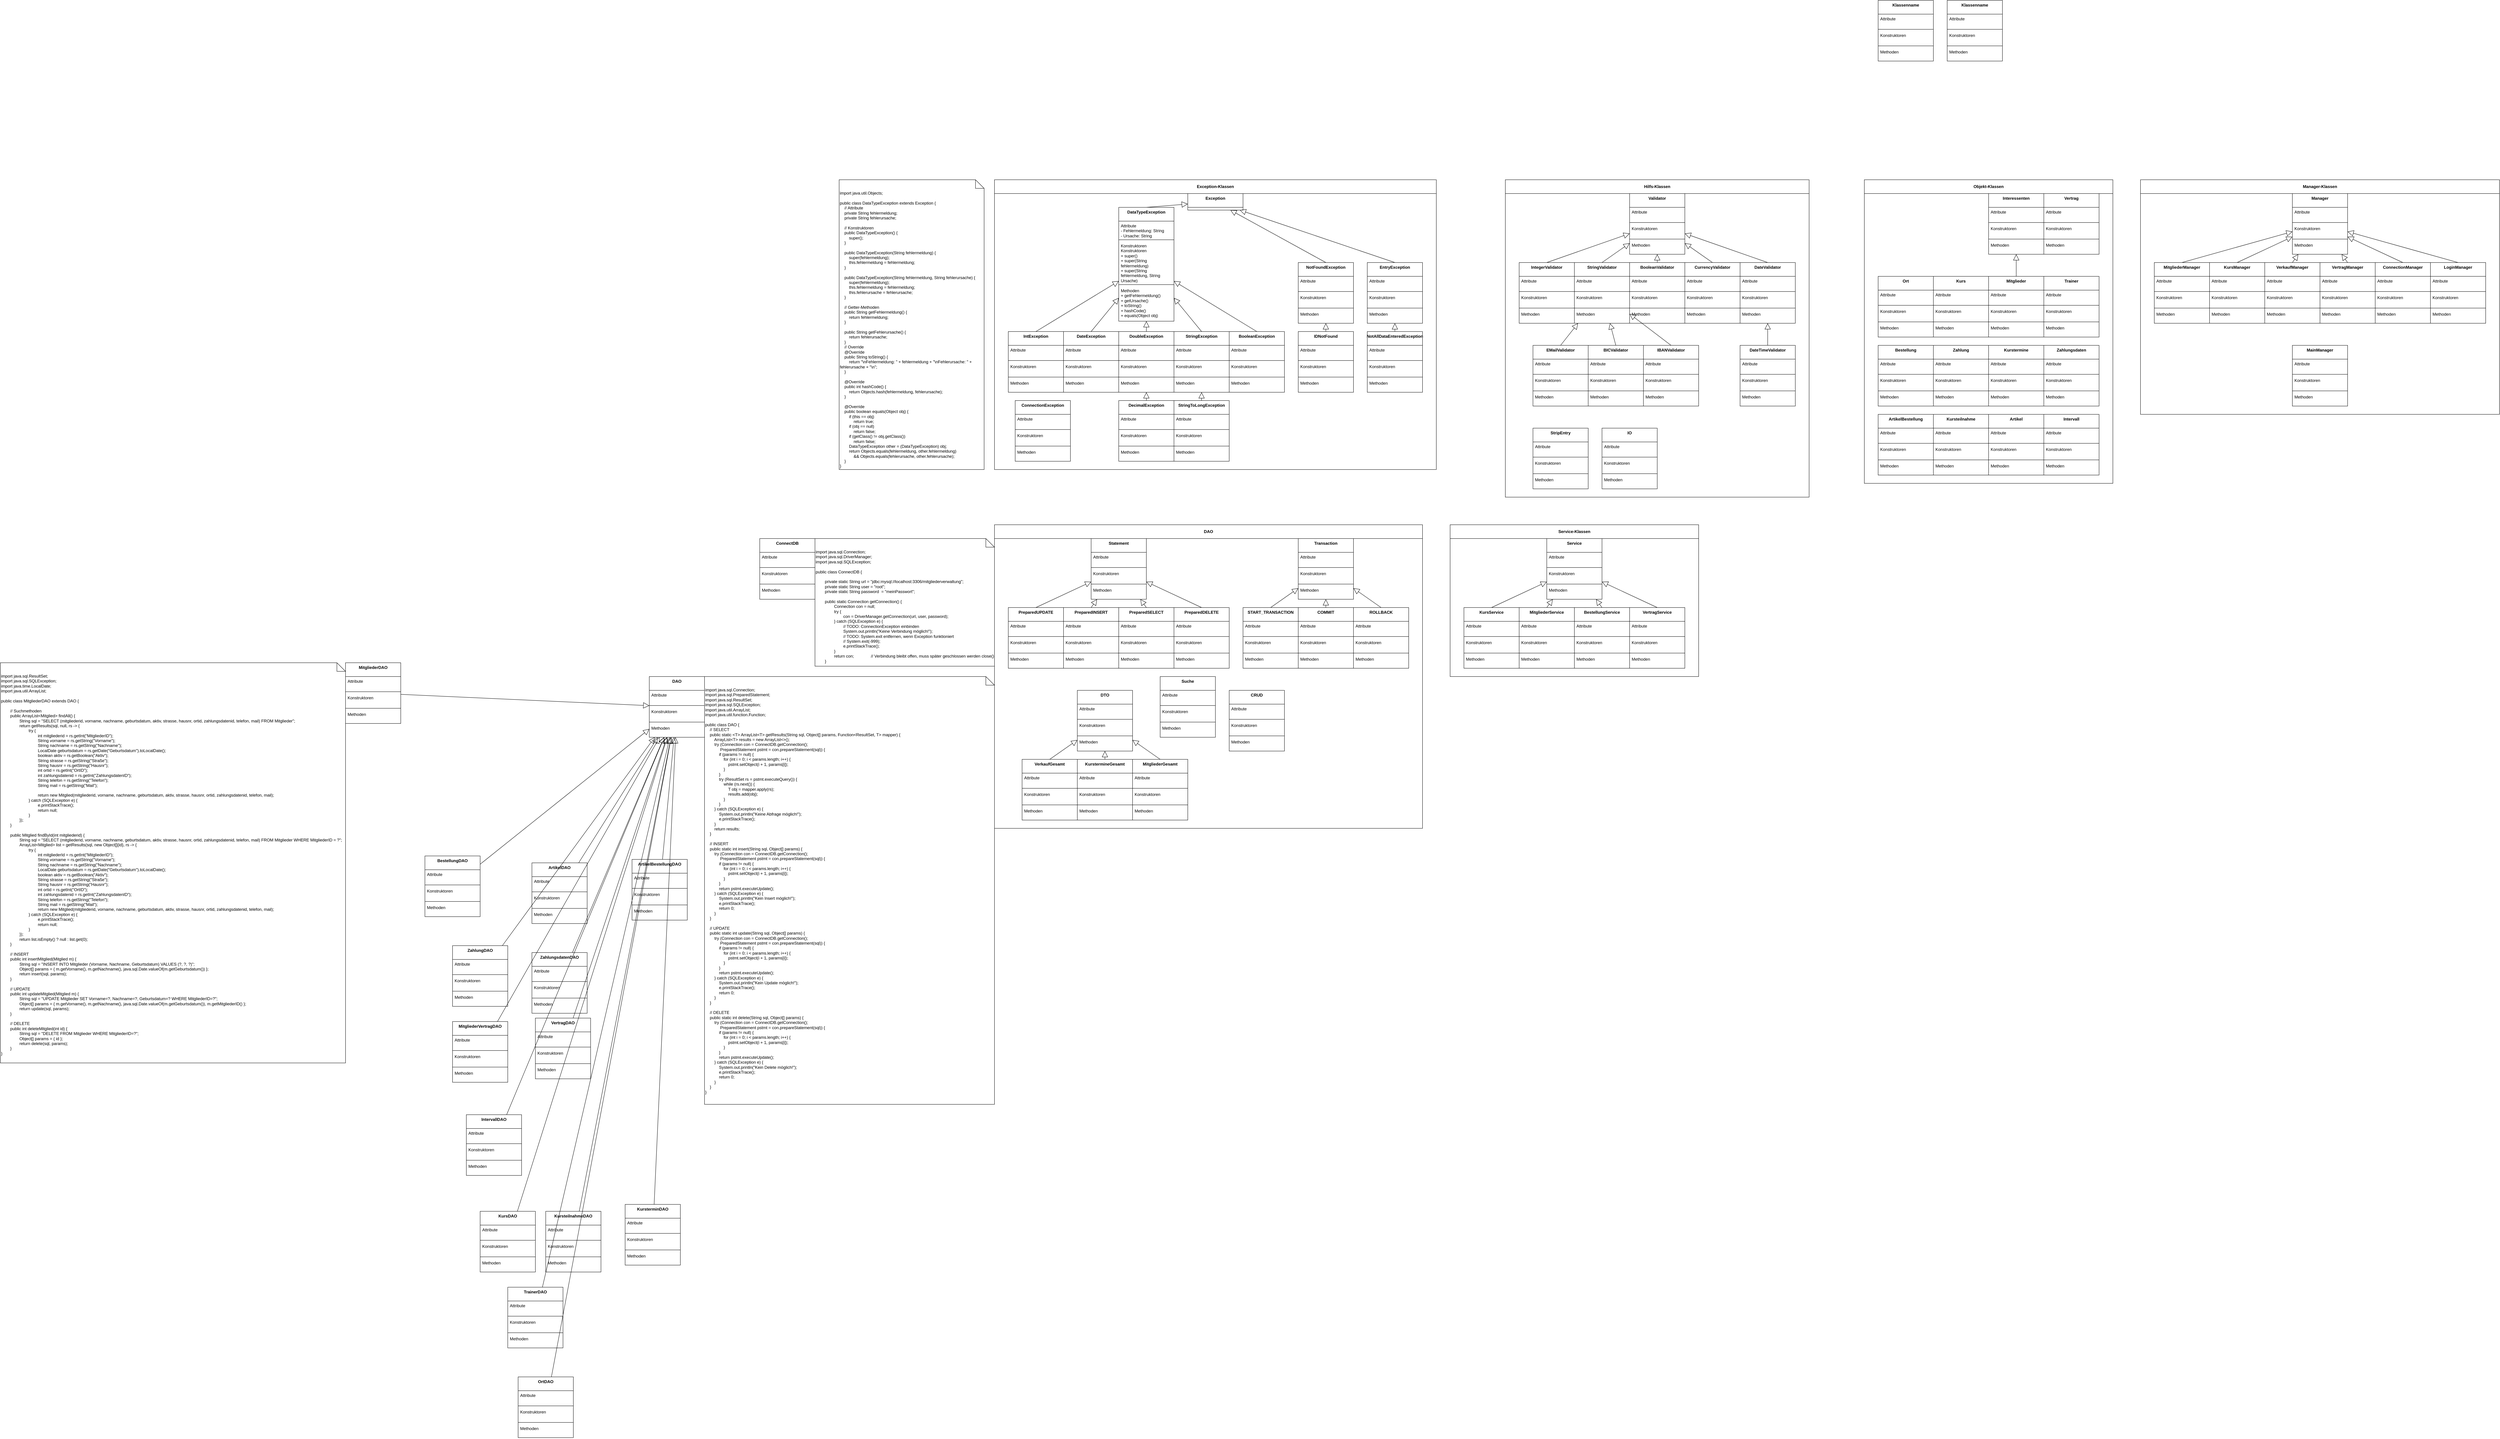 <mxfile version="28.2.8">
  <diagram name="Seite-1" id="noN-E2aLY1UvTcEcvxOf">
    <mxGraphModel dx="6792" dy="1031" grid="1" gridSize="10" guides="1" tooltips="1" connect="1" arrows="1" fold="1" page="1" pageScale="1" pageWidth="827" pageHeight="1169" math="0" shadow="0">
      <root>
        <mxCell id="0" />
        <mxCell id="1" parent="0" />
        <mxCell id="tplU9Smvky76qHWcXsWT-1" value="Klassenname" style="swimlane;fontStyle=1;align=center;verticalAlign=top;childLayout=stackLayout;horizontal=1;startSize=40;horizontalStack=0;resizeParent=1;resizeParentMax=0;resizeLast=0;collapsible=1;marginBottom=0;whiteSpace=wrap;html=1;" vertex="1" parent="1">
          <mxGeometry x="1240" y="80" width="160" height="176" as="geometry">
            <mxRectangle x="1240" y="80" width="160" height="40" as="alternateBounds" />
          </mxGeometry>
        </mxCell>
        <mxCell id="tplU9Smvky76qHWcXsWT-2" value="Attribute" style="text;strokeColor=none;fillColor=none;align=left;verticalAlign=top;spacingLeft=4;spacingRight=4;overflow=hidden;rotatable=0;points=[[0,0.5],[1,0.5]];portConstraint=eastwest;whiteSpace=wrap;html=1;" vertex="1" parent="tplU9Smvky76qHWcXsWT-1">
          <mxGeometry y="40" width="160" height="40" as="geometry" />
        </mxCell>
        <mxCell id="tplU9Smvky76qHWcXsWT-6" value="" style="line;strokeWidth=1;fillColor=none;align=left;verticalAlign=middle;spacingTop=-1;spacingLeft=3;spacingRight=3;rotatable=0;labelPosition=right;points=[];portConstraint=eastwest;strokeColor=inherit;" vertex="1" parent="tplU9Smvky76qHWcXsWT-1">
          <mxGeometry y="80" width="160" height="8" as="geometry" />
        </mxCell>
        <mxCell id="tplU9Smvky76qHWcXsWT-5" value="Konstruktoren" style="text;strokeColor=none;fillColor=none;align=left;verticalAlign=top;spacingLeft=4;spacingRight=4;overflow=hidden;rotatable=0;points=[[0,0.5],[1,0.5]];portConstraint=eastwest;whiteSpace=wrap;html=1;" vertex="1" parent="tplU9Smvky76qHWcXsWT-1">
          <mxGeometry y="88" width="160" height="40" as="geometry" />
        </mxCell>
        <mxCell id="tplU9Smvky76qHWcXsWT-3" value="" style="line;strokeWidth=1;fillColor=none;align=left;verticalAlign=middle;spacingTop=-1;spacingLeft=3;spacingRight=3;rotatable=0;labelPosition=right;points=[];portConstraint=eastwest;strokeColor=inherit;" vertex="1" parent="tplU9Smvky76qHWcXsWT-1">
          <mxGeometry y="128" width="160" height="8" as="geometry" />
        </mxCell>
        <mxCell id="tplU9Smvky76qHWcXsWT-4" value="Methoden" style="text;strokeColor=none;fillColor=none;align=left;verticalAlign=top;spacingLeft=4;spacingRight=4;overflow=hidden;rotatable=0;points=[[0,0.5],[1,0.5]];portConstraint=eastwest;whiteSpace=wrap;html=1;" vertex="1" parent="tplU9Smvky76qHWcXsWT-1">
          <mxGeometry y="136" width="160" height="40" as="geometry" />
        </mxCell>
        <mxCell id="tplU9Smvky76qHWcXsWT-55" value="Klassenname" style="swimlane;fontStyle=1;align=center;verticalAlign=top;childLayout=stackLayout;horizontal=1;startSize=40;horizontalStack=0;resizeParent=1;resizeParentMax=0;resizeLast=0;collapsible=1;marginBottom=0;whiteSpace=wrap;html=1;" vertex="1" parent="1">
          <mxGeometry x="1040" y="80" width="160" height="176" as="geometry">
            <mxRectangle x="1040" y="80" width="160" height="40" as="alternateBounds" />
          </mxGeometry>
        </mxCell>
        <mxCell id="tplU9Smvky76qHWcXsWT-56" value="Attribute" style="text;strokeColor=none;fillColor=none;align=left;verticalAlign=top;spacingLeft=4;spacingRight=4;overflow=hidden;rotatable=0;points=[[0,0.5],[1,0.5]];portConstraint=eastwest;whiteSpace=wrap;html=1;" vertex="1" parent="tplU9Smvky76qHWcXsWT-55">
          <mxGeometry y="40" width="160" height="40" as="geometry" />
        </mxCell>
        <mxCell id="tplU9Smvky76qHWcXsWT-57" value="" style="line;strokeWidth=1;fillColor=none;align=left;verticalAlign=middle;spacingTop=-1;spacingLeft=3;spacingRight=3;rotatable=0;labelPosition=right;points=[];portConstraint=eastwest;strokeColor=inherit;" vertex="1" parent="tplU9Smvky76qHWcXsWT-55">
          <mxGeometry y="80" width="160" height="8" as="geometry" />
        </mxCell>
        <mxCell id="tplU9Smvky76qHWcXsWT-58" value="Konstruktoren" style="text;strokeColor=none;fillColor=none;align=left;verticalAlign=top;spacingLeft=4;spacingRight=4;overflow=hidden;rotatable=0;points=[[0,0.5],[1,0.5]];portConstraint=eastwest;whiteSpace=wrap;html=1;" vertex="1" parent="tplU9Smvky76qHWcXsWT-55">
          <mxGeometry y="88" width="160" height="40" as="geometry" />
        </mxCell>
        <mxCell id="tplU9Smvky76qHWcXsWT-59" value="" style="line;strokeWidth=1;fillColor=none;align=left;verticalAlign=middle;spacingTop=-1;spacingLeft=3;spacingRight=3;rotatable=0;labelPosition=right;points=[];portConstraint=eastwest;strokeColor=inherit;" vertex="1" parent="tplU9Smvky76qHWcXsWT-55">
          <mxGeometry y="128" width="160" height="8" as="geometry" />
        </mxCell>
        <mxCell id="tplU9Smvky76qHWcXsWT-60" value="Methoden" style="text;strokeColor=none;fillColor=none;align=left;verticalAlign=top;spacingLeft=4;spacingRight=4;overflow=hidden;rotatable=0;points=[[0,0.5],[1,0.5]];portConstraint=eastwest;whiteSpace=wrap;html=1;" vertex="1" parent="tplU9Smvky76qHWcXsWT-55">
          <mxGeometry y="136" width="160" height="40" as="geometry" />
        </mxCell>
        <mxCell id="tplU9Smvky76qHWcXsWT-61" value="Objekt-Klassen" style="swimlane;whiteSpace=wrap;html=1;startSize=40;" vertex="1" parent="1">
          <mxGeometry x="1000" y="600" width="720" height="880" as="geometry" />
        </mxCell>
        <mxCell id="tplU9Smvky76qHWcXsWT-7" value="Artikel" style="swimlane;fontStyle=1;align=center;verticalAlign=top;childLayout=stackLayout;horizontal=1;startSize=40;horizontalStack=0;resizeParent=1;resizeParentMax=0;resizeLast=0;collapsible=1;marginBottom=0;whiteSpace=wrap;html=1;" vertex="1" parent="tplU9Smvky76qHWcXsWT-61">
          <mxGeometry x="360" y="680" width="160" height="176" as="geometry">
            <mxRectangle x="680" y="40" width="160" height="40" as="alternateBounds" />
          </mxGeometry>
        </mxCell>
        <mxCell id="tplU9Smvky76qHWcXsWT-8" value="Attribute" style="text;strokeColor=none;fillColor=none;align=left;verticalAlign=top;spacingLeft=4;spacingRight=4;overflow=hidden;rotatable=0;points=[[0,0.5],[1,0.5]];portConstraint=eastwest;whiteSpace=wrap;html=1;" vertex="1" parent="tplU9Smvky76qHWcXsWT-7">
          <mxGeometry y="40" width="160" height="40" as="geometry" />
        </mxCell>
        <mxCell id="tplU9Smvky76qHWcXsWT-9" value="" style="line;strokeWidth=1;fillColor=none;align=left;verticalAlign=middle;spacingTop=-1;spacingLeft=3;spacingRight=3;rotatable=0;labelPosition=right;points=[];portConstraint=eastwest;strokeColor=inherit;" vertex="1" parent="tplU9Smvky76qHWcXsWT-7">
          <mxGeometry y="80" width="160" height="8" as="geometry" />
        </mxCell>
        <mxCell id="tplU9Smvky76qHWcXsWT-10" value="Konstruktoren" style="text;strokeColor=none;fillColor=none;align=left;verticalAlign=top;spacingLeft=4;spacingRight=4;overflow=hidden;rotatable=0;points=[[0,0.5],[1,0.5]];portConstraint=eastwest;whiteSpace=wrap;html=1;" vertex="1" parent="tplU9Smvky76qHWcXsWT-7">
          <mxGeometry y="88" width="160" height="40" as="geometry" />
        </mxCell>
        <mxCell id="tplU9Smvky76qHWcXsWT-11" value="" style="line;strokeWidth=1;fillColor=none;align=left;verticalAlign=middle;spacingTop=-1;spacingLeft=3;spacingRight=3;rotatable=0;labelPosition=right;points=[];portConstraint=eastwest;strokeColor=inherit;" vertex="1" parent="tplU9Smvky76qHWcXsWT-7">
          <mxGeometry y="128" width="160" height="8" as="geometry" />
        </mxCell>
        <mxCell id="tplU9Smvky76qHWcXsWT-12" value="Methoden" style="text;strokeColor=none;fillColor=none;align=left;verticalAlign=top;spacingLeft=4;spacingRight=4;overflow=hidden;rotatable=0;points=[[0,0.5],[1,0.5]];portConstraint=eastwest;whiteSpace=wrap;html=1;" vertex="1" parent="tplU9Smvky76qHWcXsWT-7">
          <mxGeometry y="136" width="160" height="40" as="geometry" />
        </mxCell>
        <mxCell id="tplU9Smvky76qHWcXsWT-13" value="Mitglieder" style="swimlane;fontStyle=1;align=center;verticalAlign=top;childLayout=stackLayout;horizontal=1;startSize=40;horizontalStack=0;resizeParent=1;resizeParentMax=0;resizeLast=0;collapsible=1;marginBottom=0;whiteSpace=wrap;html=1;" vertex="1" parent="tplU9Smvky76qHWcXsWT-61">
          <mxGeometry x="360" y="280" width="160" height="176" as="geometry">
            <mxRectangle x="680" y="240" width="160" height="40" as="alternateBounds" />
          </mxGeometry>
        </mxCell>
        <mxCell id="tplU9Smvky76qHWcXsWT-14" value="Attribute" style="text;strokeColor=none;fillColor=none;align=left;verticalAlign=top;spacingLeft=4;spacingRight=4;overflow=hidden;rotatable=0;points=[[0,0.5],[1,0.5]];portConstraint=eastwest;whiteSpace=wrap;html=1;" vertex="1" parent="tplU9Smvky76qHWcXsWT-13">
          <mxGeometry y="40" width="160" height="40" as="geometry" />
        </mxCell>
        <mxCell id="tplU9Smvky76qHWcXsWT-15" value="" style="line;strokeWidth=1;fillColor=none;align=left;verticalAlign=middle;spacingTop=-1;spacingLeft=3;spacingRight=3;rotatable=0;labelPosition=right;points=[];portConstraint=eastwest;strokeColor=inherit;" vertex="1" parent="tplU9Smvky76qHWcXsWT-13">
          <mxGeometry y="80" width="160" height="8" as="geometry" />
        </mxCell>
        <mxCell id="tplU9Smvky76qHWcXsWT-16" value="Konstruktoren" style="text;strokeColor=none;fillColor=none;align=left;verticalAlign=top;spacingLeft=4;spacingRight=4;overflow=hidden;rotatable=0;points=[[0,0.5],[1,0.5]];portConstraint=eastwest;whiteSpace=wrap;html=1;" vertex="1" parent="tplU9Smvky76qHWcXsWT-13">
          <mxGeometry y="88" width="160" height="40" as="geometry" />
        </mxCell>
        <mxCell id="tplU9Smvky76qHWcXsWT-17" value="" style="line;strokeWidth=1;fillColor=none;align=left;verticalAlign=middle;spacingTop=-1;spacingLeft=3;spacingRight=3;rotatable=0;labelPosition=right;points=[];portConstraint=eastwest;strokeColor=inherit;" vertex="1" parent="tplU9Smvky76qHWcXsWT-13">
          <mxGeometry y="128" width="160" height="8" as="geometry" />
        </mxCell>
        <mxCell id="tplU9Smvky76qHWcXsWT-18" value="Methoden" style="text;strokeColor=none;fillColor=none;align=left;verticalAlign=top;spacingLeft=4;spacingRight=4;overflow=hidden;rotatable=0;points=[[0,0.5],[1,0.5]];portConstraint=eastwest;whiteSpace=wrap;html=1;" vertex="1" parent="tplU9Smvky76qHWcXsWT-13">
          <mxGeometry y="136" width="160" height="40" as="geometry" />
        </mxCell>
        <mxCell id="tplU9Smvky76qHWcXsWT-25" value="Trainer" style="swimlane;fontStyle=1;align=center;verticalAlign=top;childLayout=stackLayout;horizontal=1;startSize=40;horizontalStack=0;resizeParent=1;resizeParentMax=0;resizeLast=0;collapsible=1;marginBottom=0;whiteSpace=wrap;html=1;" vertex="1" parent="tplU9Smvky76qHWcXsWT-61">
          <mxGeometry x="520" y="280" width="160" height="176" as="geometry">
            <mxRectangle x="480" y="240" width="160" height="40" as="alternateBounds" />
          </mxGeometry>
        </mxCell>
        <mxCell id="tplU9Smvky76qHWcXsWT-26" value="Attribute" style="text;strokeColor=none;fillColor=none;align=left;verticalAlign=top;spacingLeft=4;spacingRight=4;overflow=hidden;rotatable=0;points=[[0,0.5],[1,0.5]];portConstraint=eastwest;whiteSpace=wrap;html=1;" vertex="1" parent="tplU9Smvky76qHWcXsWT-25">
          <mxGeometry y="40" width="160" height="40" as="geometry" />
        </mxCell>
        <mxCell id="tplU9Smvky76qHWcXsWT-27" value="" style="line;strokeWidth=1;fillColor=none;align=left;verticalAlign=middle;spacingTop=-1;spacingLeft=3;spacingRight=3;rotatable=0;labelPosition=right;points=[];portConstraint=eastwest;strokeColor=inherit;" vertex="1" parent="tplU9Smvky76qHWcXsWT-25">
          <mxGeometry y="80" width="160" height="8" as="geometry" />
        </mxCell>
        <mxCell id="tplU9Smvky76qHWcXsWT-28" value="Konstruktoren" style="text;strokeColor=none;fillColor=none;align=left;verticalAlign=top;spacingLeft=4;spacingRight=4;overflow=hidden;rotatable=0;points=[[0,0.5],[1,0.5]];portConstraint=eastwest;whiteSpace=wrap;html=1;" vertex="1" parent="tplU9Smvky76qHWcXsWT-25">
          <mxGeometry y="88" width="160" height="40" as="geometry" />
        </mxCell>
        <mxCell id="tplU9Smvky76qHWcXsWT-29" value="" style="line;strokeWidth=1;fillColor=none;align=left;verticalAlign=middle;spacingTop=-1;spacingLeft=3;spacingRight=3;rotatable=0;labelPosition=right;points=[];portConstraint=eastwest;strokeColor=inherit;" vertex="1" parent="tplU9Smvky76qHWcXsWT-25">
          <mxGeometry y="128" width="160" height="8" as="geometry" />
        </mxCell>
        <mxCell id="tplU9Smvky76qHWcXsWT-30" value="Methoden" style="text;strokeColor=none;fillColor=none;align=left;verticalAlign=top;spacingLeft=4;spacingRight=4;overflow=hidden;rotatable=0;points=[[0,0.5],[1,0.5]];portConstraint=eastwest;whiteSpace=wrap;html=1;" vertex="1" parent="tplU9Smvky76qHWcXsWT-25">
          <mxGeometry y="136" width="160" height="40" as="geometry" />
        </mxCell>
        <mxCell id="tplU9Smvky76qHWcXsWT-19" value="Vertrag" style="swimlane;fontStyle=1;align=center;verticalAlign=top;childLayout=stackLayout;horizontal=1;startSize=40;horizontalStack=0;resizeParent=1;resizeParentMax=0;resizeLast=0;collapsible=1;marginBottom=0;whiteSpace=wrap;html=1;" vertex="1" parent="tplU9Smvky76qHWcXsWT-61">
          <mxGeometry x="520" y="40" width="160" height="176" as="geometry">
            <mxRectangle x="680" y="440" width="160" height="40" as="alternateBounds" />
          </mxGeometry>
        </mxCell>
        <mxCell id="tplU9Smvky76qHWcXsWT-20" value="Attribute" style="text;strokeColor=none;fillColor=none;align=left;verticalAlign=top;spacingLeft=4;spacingRight=4;overflow=hidden;rotatable=0;points=[[0,0.5],[1,0.5]];portConstraint=eastwest;whiteSpace=wrap;html=1;" vertex="1" parent="tplU9Smvky76qHWcXsWT-19">
          <mxGeometry y="40" width="160" height="40" as="geometry" />
        </mxCell>
        <mxCell id="tplU9Smvky76qHWcXsWT-21" value="" style="line;strokeWidth=1;fillColor=none;align=left;verticalAlign=middle;spacingTop=-1;spacingLeft=3;spacingRight=3;rotatable=0;labelPosition=right;points=[];portConstraint=eastwest;strokeColor=inherit;" vertex="1" parent="tplU9Smvky76qHWcXsWT-19">
          <mxGeometry y="80" width="160" height="8" as="geometry" />
        </mxCell>
        <mxCell id="tplU9Smvky76qHWcXsWT-22" value="Konstruktoren" style="text;strokeColor=none;fillColor=none;align=left;verticalAlign=top;spacingLeft=4;spacingRight=4;overflow=hidden;rotatable=0;points=[[0,0.5],[1,0.5]];portConstraint=eastwest;whiteSpace=wrap;html=1;" vertex="1" parent="tplU9Smvky76qHWcXsWT-19">
          <mxGeometry y="88" width="160" height="40" as="geometry" />
        </mxCell>
        <mxCell id="tplU9Smvky76qHWcXsWT-23" value="" style="line;strokeWidth=1;fillColor=none;align=left;verticalAlign=middle;spacingTop=-1;spacingLeft=3;spacingRight=3;rotatable=0;labelPosition=right;points=[];portConstraint=eastwest;strokeColor=inherit;" vertex="1" parent="tplU9Smvky76qHWcXsWT-19">
          <mxGeometry y="128" width="160" height="8" as="geometry" />
        </mxCell>
        <mxCell id="tplU9Smvky76qHWcXsWT-24" value="Methoden" style="text;strokeColor=none;fillColor=none;align=left;verticalAlign=top;spacingLeft=4;spacingRight=4;overflow=hidden;rotatable=0;points=[[0,0.5],[1,0.5]];portConstraint=eastwest;whiteSpace=wrap;html=1;" vertex="1" parent="tplU9Smvky76qHWcXsWT-19">
          <mxGeometry y="136" width="160" height="40" as="geometry" />
        </mxCell>
        <mxCell id="tplU9Smvky76qHWcXsWT-43" value="Ort" style="swimlane;fontStyle=1;align=center;verticalAlign=top;childLayout=stackLayout;horizontal=1;startSize=40;horizontalStack=0;resizeParent=1;resizeParentMax=0;resizeLast=0;collapsible=1;marginBottom=0;whiteSpace=wrap;html=1;" vertex="1" parent="tplU9Smvky76qHWcXsWT-61">
          <mxGeometry x="40" y="280" width="160" height="176" as="geometry">
            <mxRectangle x="480" y="440" width="160" height="40" as="alternateBounds" />
          </mxGeometry>
        </mxCell>
        <mxCell id="tplU9Smvky76qHWcXsWT-44" value="Attribute" style="text;strokeColor=none;fillColor=none;align=left;verticalAlign=top;spacingLeft=4;spacingRight=4;overflow=hidden;rotatable=0;points=[[0,0.5],[1,0.5]];portConstraint=eastwest;whiteSpace=wrap;html=1;" vertex="1" parent="tplU9Smvky76qHWcXsWT-43">
          <mxGeometry y="40" width="160" height="40" as="geometry" />
        </mxCell>
        <mxCell id="tplU9Smvky76qHWcXsWT-45" value="" style="line;strokeWidth=1;fillColor=none;align=left;verticalAlign=middle;spacingTop=-1;spacingLeft=3;spacingRight=3;rotatable=0;labelPosition=right;points=[];portConstraint=eastwest;strokeColor=inherit;" vertex="1" parent="tplU9Smvky76qHWcXsWT-43">
          <mxGeometry y="80" width="160" height="8" as="geometry" />
        </mxCell>
        <mxCell id="tplU9Smvky76qHWcXsWT-46" value="Konstruktoren" style="text;strokeColor=none;fillColor=none;align=left;verticalAlign=top;spacingLeft=4;spacingRight=4;overflow=hidden;rotatable=0;points=[[0,0.5],[1,0.5]];portConstraint=eastwest;whiteSpace=wrap;html=1;" vertex="1" parent="tplU9Smvky76qHWcXsWT-43">
          <mxGeometry y="88" width="160" height="40" as="geometry" />
        </mxCell>
        <mxCell id="tplU9Smvky76qHWcXsWT-47" value="" style="line;strokeWidth=1;fillColor=none;align=left;verticalAlign=middle;spacingTop=-1;spacingLeft=3;spacingRight=3;rotatable=0;labelPosition=right;points=[];portConstraint=eastwest;strokeColor=inherit;" vertex="1" parent="tplU9Smvky76qHWcXsWT-43">
          <mxGeometry y="128" width="160" height="8" as="geometry" />
        </mxCell>
        <mxCell id="tplU9Smvky76qHWcXsWT-48" value="Methoden" style="text;strokeColor=none;fillColor=none;align=left;verticalAlign=top;spacingLeft=4;spacingRight=4;overflow=hidden;rotatable=0;points=[[0,0.5],[1,0.5]];portConstraint=eastwest;whiteSpace=wrap;html=1;" vertex="1" parent="tplU9Smvky76qHWcXsWT-43">
          <mxGeometry y="136" width="160" height="40" as="geometry" />
        </mxCell>
        <mxCell id="tplU9Smvky76qHWcXsWT-31" value="Kurs" style="swimlane;fontStyle=1;align=center;verticalAlign=top;childLayout=stackLayout;horizontal=1;startSize=40;horizontalStack=0;resizeParent=1;resizeParentMax=0;resizeLast=0;collapsible=1;marginBottom=0;whiteSpace=wrap;html=1;" vertex="1" parent="tplU9Smvky76qHWcXsWT-61">
          <mxGeometry x="200" y="280" width="160" height="176" as="geometry">
            <mxRectangle x="280" y="440" width="160" height="40" as="alternateBounds" />
          </mxGeometry>
        </mxCell>
        <mxCell id="tplU9Smvky76qHWcXsWT-32" value="Attribute" style="text;strokeColor=none;fillColor=none;align=left;verticalAlign=top;spacingLeft=4;spacingRight=4;overflow=hidden;rotatable=0;points=[[0,0.5],[1,0.5]];portConstraint=eastwest;whiteSpace=wrap;html=1;" vertex="1" parent="tplU9Smvky76qHWcXsWT-31">
          <mxGeometry y="40" width="160" height="40" as="geometry" />
        </mxCell>
        <mxCell id="tplU9Smvky76qHWcXsWT-33" value="" style="line;strokeWidth=1;fillColor=none;align=left;verticalAlign=middle;spacingTop=-1;spacingLeft=3;spacingRight=3;rotatable=0;labelPosition=right;points=[];portConstraint=eastwest;strokeColor=inherit;" vertex="1" parent="tplU9Smvky76qHWcXsWT-31">
          <mxGeometry y="80" width="160" height="8" as="geometry" />
        </mxCell>
        <mxCell id="tplU9Smvky76qHWcXsWT-34" value="Konstruktoren" style="text;strokeColor=none;fillColor=none;align=left;verticalAlign=top;spacingLeft=4;spacingRight=4;overflow=hidden;rotatable=0;points=[[0,0.5],[1,0.5]];portConstraint=eastwest;whiteSpace=wrap;html=1;" vertex="1" parent="tplU9Smvky76qHWcXsWT-31">
          <mxGeometry y="88" width="160" height="40" as="geometry" />
        </mxCell>
        <mxCell id="tplU9Smvky76qHWcXsWT-35" value="" style="line;strokeWidth=1;fillColor=none;align=left;verticalAlign=middle;spacingTop=-1;spacingLeft=3;spacingRight=3;rotatable=0;labelPosition=right;points=[];portConstraint=eastwest;strokeColor=inherit;" vertex="1" parent="tplU9Smvky76qHWcXsWT-31">
          <mxGeometry y="128" width="160" height="8" as="geometry" />
        </mxCell>
        <mxCell id="tplU9Smvky76qHWcXsWT-36" value="Methoden" style="text;strokeColor=none;fillColor=none;align=left;verticalAlign=top;spacingLeft=4;spacingRight=4;overflow=hidden;rotatable=0;points=[[0,0.5],[1,0.5]];portConstraint=eastwest;whiteSpace=wrap;html=1;" vertex="1" parent="tplU9Smvky76qHWcXsWT-31">
          <mxGeometry y="136" width="160" height="40" as="geometry" />
        </mxCell>
        <mxCell id="tplU9Smvky76qHWcXsWT-68" value="Kurstermine" style="swimlane;fontStyle=1;align=center;verticalAlign=top;childLayout=stackLayout;horizontal=1;startSize=40;horizontalStack=0;resizeParent=1;resizeParentMax=0;resizeLast=0;collapsible=1;marginBottom=0;whiteSpace=wrap;html=1;" vertex="1" parent="tplU9Smvky76qHWcXsWT-61">
          <mxGeometry x="360" y="480" width="160" height="176" as="geometry">
            <mxRectangle x="1240" y="80" width="160" height="40" as="alternateBounds" />
          </mxGeometry>
        </mxCell>
        <mxCell id="tplU9Smvky76qHWcXsWT-69" value="Attribute" style="text;strokeColor=none;fillColor=none;align=left;verticalAlign=top;spacingLeft=4;spacingRight=4;overflow=hidden;rotatable=0;points=[[0,0.5],[1,0.5]];portConstraint=eastwest;whiteSpace=wrap;html=1;" vertex="1" parent="tplU9Smvky76qHWcXsWT-68">
          <mxGeometry y="40" width="160" height="40" as="geometry" />
        </mxCell>
        <mxCell id="tplU9Smvky76qHWcXsWT-70" value="" style="line;strokeWidth=1;fillColor=none;align=left;verticalAlign=middle;spacingTop=-1;spacingLeft=3;spacingRight=3;rotatable=0;labelPosition=right;points=[];portConstraint=eastwest;strokeColor=inherit;" vertex="1" parent="tplU9Smvky76qHWcXsWT-68">
          <mxGeometry y="80" width="160" height="8" as="geometry" />
        </mxCell>
        <mxCell id="tplU9Smvky76qHWcXsWT-71" value="Konstruktoren" style="text;strokeColor=none;fillColor=none;align=left;verticalAlign=top;spacingLeft=4;spacingRight=4;overflow=hidden;rotatable=0;points=[[0,0.5],[1,0.5]];portConstraint=eastwest;whiteSpace=wrap;html=1;" vertex="1" parent="tplU9Smvky76qHWcXsWT-68">
          <mxGeometry y="88" width="160" height="40" as="geometry" />
        </mxCell>
        <mxCell id="tplU9Smvky76qHWcXsWT-72" value="" style="line;strokeWidth=1;fillColor=none;align=left;verticalAlign=middle;spacingTop=-1;spacingLeft=3;spacingRight=3;rotatable=0;labelPosition=right;points=[];portConstraint=eastwest;strokeColor=inherit;" vertex="1" parent="tplU9Smvky76qHWcXsWT-68">
          <mxGeometry y="128" width="160" height="8" as="geometry" />
        </mxCell>
        <mxCell id="tplU9Smvky76qHWcXsWT-73" value="Methoden" style="text;strokeColor=none;fillColor=none;align=left;verticalAlign=top;spacingLeft=4;spacingRight=4;overflow=hidden;rotatable=0;points=[[0,0.5],[1,0.5]];portConstraint=eastwest;whiteSpace=wrap;html=1;" vertex="1" parent="tplU9Smvky76qHWcXsWT-68">
          <mxGeometry y="136" width="160" height="40" as="geometry" />
        </mxCell>
        <mxCell id="tplU9Smvky76qHWcXsWT-74" value="Zahlungsdaten" style="swimlane;fontStyle=1;align=center;verticalAlign=top;childLayout=stackLayout;horizontal=1;startSize=40;horizontalStack=0;resizeParent=1;resizeParentMax=0;resizeLast=0;collapsible=1;marginBottom=0;whiteSpace=wrap;html=1;" vertex="1" parent="tplU9Smvky76qHWcXsWT-61">
          <mxGeometry x="520" y="480" width="160" height="176" as="geometry">
            <mxRectangle x="1240" y="80" width="160" height="40" as="alternateBounds" />
          </mxGeometry>
        </mxCell>
        <mxCell id="tplU9Smvky76qHWcXsWT-75" value="Attribute" style="text;strokeColor=none;fillColor=none;align=left;verticalAlign=top;spacingLeft=4;spacingRight=4;overflow=hidden;rotatable=0;points=[[0,0.5],[1,0.5]];portConstraint=eastwest;whiteSpace=wrap;html=1;" vertex="1" parent="tplU9Smvky76qHWcXsWT-74">
          <mxGeometry y="40" width="160" height="40" as="geometry" />
        </mxCell>
        <mxCell id="tplU9Smvky76qHWcXsWT-76" value="" style="line;strokeWidth=1;fillColor=none;align=left;verticalAlign=middle;spacingTop=-1;spacingLeft=3;spacingRight=3;rotatable=0;labelPosition=right;points=[];portConstraint=eastwest;strokeColor=inherit;" vertex="1" parent="tplU9Smvky76qHWcXsWT-74">
          <mxGeometry y="80" width="160" height="8" as="geometry" />
        </mxCell>
        <mxCell id="tplU9Smvky76qHWcXsWT-77" value="Konstruktoren" style="text;strokeColor=none;fillColor=none;align=left;verticalAlign=top;spacingLeft=4;spacingRight=4;overflow=hidden;rotatable=0;points=[[0,0.5],[1,0.5]];portConstraint=eastwest;whiteSpace=wrap;html=1;" vertex="1" parent="tplU9Smvky76qHWcXsWT-74">
          <mxGeometry y="88" width="160" height="40" as="geometry" />
        </mxCell>
        <mxCell id="tplU9Smvky76qHWcXsWT-78" value="" style="line;strokeWidth=1;fillColor=none;align=left;verticalAlign=middle;spacingTop=-1;spacingLeft=3;spacingRight=3;rotatable=0;labelPosition=right;points=[];portConstraint=eastwest;strokeColor=inherit;" vertex="1" parent="tplU9Smvky76qHWcXsWT-74">
          <mxGeometry y="128" width="160" height="8" as="geometry" />
        </mxCell>
        <mxCell id="tplU9Smvky76qHWcXsWT-79" value="Methoden" style="text;strokeColor=none;fillColor=none;align=left;verticalAlign=top;spacingLeft=4;spacingRight=4;overflow=hidden;rotatable=0;points=[[0,0.5],[1,0.5]];portConstraint=eastwest;whiteSpace=wrap;html=1;" vertex="1" parent="tplU9Smvky76qHWcXsWT-74">
          <mxGeometry y="136" width="160" height="40" as="geometry" />
        </mxCell>
        <mxCell id="tplU9Smvky76qHWcXsWT-80" value="Bestellung" style="swimlane;fontStyle=1;align=center;verticalAlign=top;childLayout=stackLayout;horizontal=1;startSize=40;horizontalStack=0;resizeParent=1;resizeParentMax=0;resizeLast=0;collapsible=1;marginBottom=0;whiteSpace=wrap;html=1;" vertex="1" parent="tplU9Smvky76qHWcXsWT-61">
          <mxGeometry x="40" y="480" width="160" height="176" as="geometry">
            <mxRectangle x="1240" y="80" width="160" height="40" as="alternateBounds" />
          </mxGeometry>
        </mxCell>
        <mxCell id="tplU9Smvky76qHWcXsWT-81" value="Attribute" style="text;strokeColor=none;fillColor=none;align=left;verticalAlign=top;spacingLeft=4;spacingRight=4;overflow=hidden;rotatable=0;points=[[0,0.5],[1,0.5]];portConstraint=eastwest;whiteSpace=wrap;html=1;" vertex="1" parent="tplU9Smvky76qHWcXsWT-80">
          <mxGeometry y="40" width="160" height="40" as="geometry" />
        </mxCell>
        <mxCell id="tplU9Smvky76qHWcXsWT-82" value="" style="line;strokeWidth=1;fillColor=none;align=left;verticalAlign=middle;spacingTop=-1;spacingLeft=3;spacingRight=3;rotatable=0;labelPosition=right;points=[];portConstraint=eastwest;strokeColor=inherit;" vertex="1" parent="tplU9Smvky76qHWcXsWT-80">
          <mxGeometry y="80" width="160" height="8" as="geometry" />
        </mxCell>
        <mxCell id="tplU9Smvky76qHWcXsWT-83" value="Konstruktoren" style="text;strokeColor=none;fillColor=none;align=left;verticalAlign=top;spacingLeft=4;spacingRight=4;overflow=hidden;rotatable=0;points=[[0,0.5],[1,0.5]];portConstraint=eastwest;whiteSpace=wrap;html=1;" vertex="1" parent="tplU9Smvky76qHWcXsWT-80">
          <mxGeometry y="88" width="160" height="40" as="geometry" />
        </mxCell>
        <mxCell id="tplU9Smvky76qHWcXsWT-84" value="" style="line;strokeWidth=1;fillColor=none;align=left;verticalAlign=middle;spacingTop=-1;spacingLeft=3;spacingRight=3;rotatable=0;labelPosition=right;points=[];portConstraint=eastwest;strokeColor=inherit;" vertex="1" parent="tplU9Smvky76qHWcXsWT-80">
          <mxGeometry y="128" width="160" height="8" as="geometry" />
        </mxCell>
        <mxCell id="tplU9Smvky76qHWcXsWT-85" value="Methoden" style="text;strokeColor=none;fillColor=none;align=left;verticalAlign=top;spacingLeft=4;spacingRight=4;overflow=hidden;rotatable=0;points=[[0,0.5],[1,0.5]];portConstraint=eastwest;whiteSpace=wrap;html=1;" vertex="1" parent="tplU9Smvky76qHWcXsWT-80">
          <mxGeometry y="136" width="160" height="40" as="geometry" />
        </mxCell>
        <mxCell id="tplU9Smvky76qHWcXsWT-86" value="Zahlung" style="swimlane;fontStyle=1;align=center;verticalAlign=top;childLayout=stackLayout;horizontal=1;startSize=40;horizontalStack=0;resizeParent=1;resizeParentMax=0;resizeLast=0;collapsible=1;marginBottom=0;whiteSpace=wrap;html=1;" vertex="1" parent="tplU9Smvky76qHWcXsWT-61">
          <mxGeometry x="200" y="480" width="160" height="176" as="geometry">
            <mxRectangle x="1240" y="80" width="160" height="40" as="alternateBounds" />
          </mxGeometry>
        </mxCell>
        <mxCell id="tplU9Smvky76qHWcXsWT-87" value="Attribute" style="text;strokeColor=none;fillColor=none;align=left;verticalAlign=top;spacingLeft=4;spacingRight=4;overflow=hidden;rotatable=0;points=[[0,0.5],[1,0.5]];portConstraint=eastwest;whiteSpace=wrap;html=1;" vertex="1" parent="tplU9Smvky76qHWcXsWT-86">
          <mxGeometry y="40" width="160" height="40" as="geometry" />
        </mxCell>
        <mxCell id="tplU9Smvky76qHWcXsWT-88" value="" style="line;strokeWidth=1;fillColor=none;align=left;verticalAlign=middle;spacingTop=-1;spacingLeft=3;spacingRight=3;rotatable=0;labelPosition=right;points=[];portConstraint=eastwest;strokeColor=inherit;" vertex="1" parent="tplU9Smvky76qHWcXsWT-86">
          <mxGeometry y="80" width="160" height="8" as="geometry" />
        </mxCell>
        <mxCell id="tplU9Smvky76qHWcXsWT-89" value="Konstruktoren" style="text;strokeColor=none;fillColor=none;align=left;verticalAlign=top;spacingLeft=4;spacingRight=4;overflow=hidden;rotatable=0;points=[[0,0.5],[1,0.5]];portConstraint=eastwest;whiteSpace=wrap;html=1;" vertex="1" parent="tplU9Smvky76qHWcXsWT-86">
          <mxGeometry y="88" width="160" height="40" as="geometry" />
        </mxCell>
        <mxCell id="tplU9Smvky76qHWcXsWT-90" value="" style="line;strokeWidth=1;fillColor=none;align=left;verticalAlign=middle;spacingTop=-1;spacingLeft=3;spacingRight=3;rotatable=0;labelPosition=right;points=[];portConstraint=eastwest;strokeColor=inherit;" vertex="1" parent="tplU9Smvky76qHWcXsWT-86">
          <mxGeometry y="128" width="160" height="8" as="geometry" />
        </mxCell>
        <mxCell id="tplU9Smvky76qHWcXsWT-91" value="Methoden" style="text;strokeColor=none;fillColor=none;align=left;verticalAlign=top;spacingLeft=4;spacingRight=4;overflow=hidden;rotatable=0;points=[[0,0.5],[1,0.5]];portConstraint=eastwest;whiteSpace=wrap;html=1;" vertex="1" parent="tplU9Smvky76qHWcXsWT-86">
          <mxGeometry y="136" width="160" height="40" as="geometry" />
        </mxCell>
        <mxCell id="tplU9Smvky76qHWcXsWT-92" value="Kursteilnahme" style="swimlane;fontStyle=1;align=center;verticalAlign=top;childLayout=stackLayout;horizontal=1;startSize=40;horizontalStack=0;resizeParent=1;resizeParentMax=0;resizeLast=0;collapsible=1;marginBottom=0;whiteSpace=wrap;html=1;" vertex="1" parent="tplU9Smvky76qHWcXsWT-61">
          <mxGeometry x="200" y="680" width="160" height="176" as="geometry">
            <mxRectangle x="1240" y="80" width="160" height="40" as="alternateBounds" />
          </mxGeometry>
        </mxCell>
        <mxCell id="tplU9Smvky76qHWcXsWT-93" value="Attribute" style="text;strokeColor=none;fillColor=none;align=left;verticalAlign=top;spacingLeft=4;spacingRight=4;overflow=hidden;rotatable=0;points=[[0,0.5],[1,0.5]];portConstraint=eastwest;whiteSpace=wrap;html=1;" vertex="1" parent="tplU9Smvky76qHWcXsWT-92">
          <mxGeometry y="40" width="160" height="40" as="geometry" />
        </mxCell>
        <mxCell id="tplU9Smvky76qHWcXsWT-94" value="" style="line;strokeWidth=1;fillColor=none;align=left;verticalAlign=middle;spacingTop=-1;spacingLeft=3;spacingRight=3;rotatable=0;labelPosition=right;points=[];portConstraint=eastwest;strokeColor=inherit;" vertex="1" parent="tplU9Smvky76qHWcXsWT-92">
          <mxGeometry y="80" width="160" height="8" as="geometry" />
        </mxCell>
        <mxCell id="tplU9Smvky76qHWcXsWT-95" value="Konstruktoren" style="text;strokeColor=none;fillColor=none;align=left;verticalAlign=top;spacingLeft=4;spacingRight=4;overflow=hidden;rotatable=0;points=[[0,0.5],[1,0.5]];portConstraint=eastwest;whiteSpace=wrap;html=1;" vertex="1" parent="tplU9Smvky76qHWcXsWT-92">
          <mxGeometry y="88" width="160" height="40" as="geometry" />
        </mxCell>
        <mxCell id="tplU9Smvky76qHWcXsWT-96" value="" style="line;strokeWidth=1;fillColor=none;align=left;verticalAlign=middle;spacingTop=-1;spacingLeft=3;spacingRight=3;rotatable=0;labelPosition=right;points=[];portConstraint=eastwest;strokeColor=inherit;" vertex="1" parent="tplU9Smvky76qHWcXsWT-92">
          <mxGeometry y="128" width="160" height="8" as="geometry" />
        </mxCell>
        <mxCell id="tplU9Smvky76qHWcXsWT-97" value="Methoden" style="text;strokeColor=none;fillColor=none;align=left;verticalAlign=top;spacingLeft=4;spacingRight=4;overflow=hidden;rotatable=0;points=[[0,0.5],[1,0.5]];portConstraint=eastwest;whiteSpace=wrap;html=1;" vertex="1" parent="tplU9Smvky76qHWcXsWT-92">
          <mxGeometry y="136" width="160" height="40" as="geometry" />
        </mxCell>
        <mxCell id="tplU9Smvky76qHWcXsWT-98" value="Intervall" style="swimlane;fontStyle=1;align=center;verticalAlign=top;childLayout=stackLayout;horizontal=1;startSize=40;horizontalStack=0;resizeParent=1;resizeParentMax=0;resizeLast=0;collapsible=1;marginBottom=0;whiteSpace=wrap;html=1;" vertex="1" parent="tplU9Smvky76qHWcXsWT-61">
          <mxGeometry x="520" y="680" width="160" height="176" as="geometry">
            <mxRectangle x="1240" y="80" width="160" height="40" as="alternateBounds" />
          </mxGeometry>
        </mxCell>
        <mxCell id="tplU9Smvky76qHWcXsWT-99" value="Attribute" style="text;strokeColor=none;fillColor=none;align=left;verticalAlign=top;spacingLeft=4;spacingRight=4;overflow=hidden;rotatable=0;points=[[0,0.5],[1,0.5]];portConstraint=eastwest;whiteSpace=wrap;html=1;" vertex="1" parent="tplU9Smvky76qHWcXsWT-98">
          <mxGeometry y="40" width="160" height="40" as="geometry" />
        </mxCell>
        <mxCell id="tplU9Smvky76qHWcXsWT-100" value="" style="line;strokeWidth=1;fillColor=none;align=left;verticalAlign=middle;spacingTop=-1;spacingLeft=3;spacingRight=3;rotatable=0;labelPosition=right;points=[];portConstraint=eastwest;strokeColor=inherit;" vertex="1" parent="tplU9Smvky76qHWcXsWT-98">
          <mxGeometry y="80" width="160" height="8" as="geometry" />
        </mxCell>
        <mxCell id="tplU9Smvky76qHWcXsWT-101" value="Konstruktoren" style="text;strokeColor=none;fillColor=none;align=left;verticalAlign=top;spacingLeft=4;spacingRight=4;overflow=hidden;rotatable=0;points=[[0,0.5],[1,0.5]];portConstraint=eastwest;whiteSpace=wrap;html=1;" vertex="1" parent="tplU9Smvky76qHWcXsWT-98">
          <mxGeometry y="88" width="160" height="40" as="geometry" />
        </mxCell>
        <mxCell id="tplU9Smvky76qHWcXsWT-102" value="" style="line;strokeWidth=1;fillColor=none;align=left;verticalAlign=middle;spacingTop=-1;spacingLeft=3;spacingRight=3;rotatable=0;labelPosition=right;points=[];portConstraint=eastwest;strokeColor=inherit;" vertex="1" parent="tplU9Smvky76qHWcXsWT-98">
          <mxGeometry y="128" width="160" height="8" as="geometry" />
        </mxCell>
        <mxCell id="tplU9Smvky76qHWcXsWT-103" value="Methoden" style="text;strokeColor=none;fillColor=none;align=left;verticalAlign=top;spacingLeft=4;spacingRight=4;overflow=hidden;rotatable=0;points=[[0,0.5],[1,0.5]];portConstraint=eastwest;whiteSpace=wrap;html=1;" vertex="1" parent="tplU9Smvky76qHWcXsWT-98">
          <mxGeometry y="136" width="160" height="40" as="geometry" />
        </mxCell>
        <mxCell id="tplU9Smvky76qHWcXsWT-104" value="ArtikelBestellung" style="swimlane;fontStyle=1;align=center;verticalAlign=top;childLayout=stackLayout;horizontal=1;startSize=40;horizontalStack=0;resizeParent=1;resizeParentMax=0;resizeLast=0;collapsible=1;marginBottom=0;whiteSpace=wrap;html=1;" vertex="1" parent="tplU9Smvky76qHWcXsWT-61">
          <mxGeometry x="40" y="680" width="160" height="176" as="geometry">
            <mxRectangle x="1240" y="80" width="160" height="40" as="alternateBounds" />
          </mxGeometry>
        </mxCell>
        <mxCell id="tplU9Smvky76qHWcXsWT-105" value="Attribute" style="text;strokeColor=none;fillColor=none;align=left;verticalAlign=top;spacingLeft=4;spacingRight=4;overflow=hidden;rotatable=0;points=[[0,0.5],[1,0.5]];portConstraint=eastwest;whiteSpace=wrap;html=1;" vertex="1" parent="tplU9Smvky76qHWcXsWT-104">
          <mxGeometry y="40" width="160" height="40" as="geometry" />
        </mxCell>
        <mxCell id="tplU9Smvky76qHWcXsWT-106" value="" style="line;strokeWidth=1;fillColor=none;align=left;verticalAlign=middle;spacingTop=-1;spacingLeft=3;spacingRight=3;rotatable=0;labelPosition=right;points=[];portConstraint=eastwest;strokeColor=inherit;" vertex="1" parent="tplU9Smvky76qHWcXsWT-104">
          <mxGeometry y="80" width="160" height="8" as="geometry" />
        </mxCell>
        <mxCell id="tplU9Smvky76qHWcXsWT-107" value="Konstruktoren" style="text;strokeColor=none;fillColor=none;align=left;verticalAlign=top;spacingLeft=4;spacingRight=4;overflow=hidden;rotatable=0;points=[[0,0.5],[1,0.5]];portConstraint=eastwest;whiteSpace=wrap;html=1;" vertex="1" parent="tplU9Smvky76qHWcXsWT-104">
          <mxGeometry y="88" width="160" height="40" as="geometry" />
        </mxCell>
        <mxCell id="tplU9Smvky76qHWcXsWT-108" value="" style="line;strokeWidth=1;fillColor=none;align=left;verticalAlign=middle;spacingTop=-1;spacingLeft=3;spacingRight=3;rotatable=0;labelPosition=right;points=[];portConstraint=eastwest;strokeColor=inherit;" vertex="1" parent="tplU9Smvky76qHWcXsWT-104">
          <mxGeometry y="128" width="160" height="8" as="geometry" />
        </mxCell>
        <mxCell id="tplU9Smvky76qHWcXsWT-109" value="Methoden" style="text;strokeColor=none;fillColor=none;align=left;verticalAlign=top;spacingLeft=4;spacingRight=4;overflow=hidden;rotatable=0;points=[[0,0.5],[1,0.5]];portConstraint=eastwest;whiteSpace=wrap;html=1;" vertex="1" parent="tplU9Smvky76qHWcXsWT-104">
          <mxGeometry y="136" width="160" height="40" as="geometry" />
        </mxCell>
        <mxCell id="tplU9Smvky76qHWcXsWT-237" value="Interessenten" style="swimlane;fontStyle=1;align=center;verticalAlign=top;childLayout=stackLayout;horizontal=1;startSize=40;horizontalStack=0;resizeParent=1;resizeParentMax=0;resizeLast=0;collapsible=1;marginBottom=0;whiteSpace=wrap;html=1;" vertex="1" parent="tplU9Smvky76qHWcXsWT-61">
          <mxGeometry x="360" y="40" width="160" height="176" as="geometry">
            <mxRectangle x="680" y="240" width="160" height="40" as="alternateBounds" />
          </mxGeometry>
        </mxCell>
        <mxCell id="tplU9Smvky76qHWcXsWT-238" value="Attribute" style="text;strokeColor=none;fillColor=none;align=left;verticalAlign=top;spacingLeft=4;spacingRight=4;overflow=hidden;rotatable=0;points=[[0,0.5],[1,0.5]];portConstraint=eastwest;whiteSpace=wrap;html=1;" vertex="1" parent="tplU9Smvky76qHWcXsWT-237">
          <mxGeometry y="40" width="160" height="40" as="geometry" />
        </mxCell>
        <mxCell id="tplU9Smvky76qHWcXsWT-239" value="" style="line;strokeWidth=1;fillColor=none;align=left;verticalAlign=middle;spacingTop=-1;spacingLeft=3;spacingRight=3;rotatable=0;labelPosition=right;points=[];portConstraint=eastwest;strokeColor=inherit;" vertex="1" parent="tplU9Smvky76qHWcXsWT-237">
          <mxGeometry y="80" width="160" height="8" as="geometry" />
        </mxCell>
        <mxCell id="tplU9Smvky76qHWcXsWT-240" value="Konstruktoren" style="text;strokeColor=none;fillColor=none;align=left;verticalAlign=top;spacingLeft=4;spacingRight=4;overflow=hidden;rotatable=0;points=[[0,0.5],[1,0.5]];portConstraint=eastwest;whiteSpace=wrap;html=1;" vertex="1" parent="tplU9Smvky76qHWcXsWT-237">
          <mxGeometry y="88" width="160" height="40" as="geometry" />
        </mxCell>
        <mxCell id="tplU9Smvky76qHWcXsWT-241" value="" style="line;strokeWidth=1;fillColor=none;align=left;verticalAlign=middle;spacingTop=-1;spacingLeft=3;spacingRight=3;rotatable=0;labelPosition=right;points=[];portConstraint=eastwest;strokeColor=inherit;" vertex="1" parent="tplU9Smvky76qHWcXsWT-237">
          <mxGeometry y="128" width="160" height="8" as="geometry" />
        </mxCell>
        <mxCell id="tplU9Smvky76qHWcXsWT-242" value="Methoden" style="text;strokeColor=none;fillColor=none;align=left;verticalAlign=top;spacingLeft=4;spacingRight=4;overflow=hidden;rotatable=0;points=[[0,0.5],[1,0.5]];portConstraint=eastwest;whiteSpace=wrap;html=1;" vertex="1" parent="tplU9Smvky76qHWcXsWT-237">
          <mxGeometry y="136" width="160" height="40" as="geometry" />
        </mxCell>
        <mxCell id="tplU9Smvky76qHWcXsWT-243" value="" style="endArrow=block;html=1;rounded=0;endFill=0;endSize=15;startSize=15;exitX=0.5;exitY=0;exitDx=0;exitDy=0;" edge="1" parent="tplU9Smvky76qHWcXsWT-61" source="tplU9Smvky76qHWcXsWT-13" target="tplU9Smvky76qHWcXsWT-237">
          <mxGeometry width="50" height="50" relative="1" as="geometry">
            <mxPoint x="370" y="266" as="sourcePoint" />
            <mxPoint x="290" y="210" as="targetPoint" />
          </mxGeometry>
        </mxCell>
        <mxCell id="tplU9Smvky76qHWcXsWT-110" value="Hilfs-Klassen" style="swimlane;whiteSpace=wrap;html=1;startSize=40;" vertex="1" parent="1">
          <mxGeometry x="-40" y="600" width="880" height="920" as="geometry" />
        </mxCell>
        <mxCell id="tplU9Smvky76qHWcXsWT-111" value="IBANValidator" style="swimlane;fontStyle=1;align=center;verticalAlign=top;childLayout=stackLayout;horizontal=1;startSize=40;horizontalStack=0;resizeParent=1;resizeParentMax=0;resizeLast=0;collapsible=1;marginBottom=0;whiteSpace=wrap;html=1;" vertex="1" parent="tplU9Smvky76qHWcXsWT-110">
          <mxGeometry x="400" y="480" width="160" height="176" as="geometry">
            <mxRectangle x="1240" y="80" width="160" height="40" as="alternateBounds" />
          </mxGeometry>
        </mxCell>
        <mxCell id="tplU9Smvky76qHWcXsWT-112" value="Attribute" style="text;strokeColor=none;fillColor=none;align=left;verticalAlign=top;spacingLeft=4;spacingRight=4;overflow=hidden;rotatable=0;points=[[0,0.5],[1,0.5]];portConstraint=eastwest;whiteSpace=wrap;html=1;" vertex="1" parent="tplU9Smvky76qHWcXsWT-111">
          <mxGeometry y="40" width="160" height="40" as="geometry" />
        </mxCell>
        <mxCell id="tplU9Smvky76qHWcXsWT-113" value="" style="line;strokeWidth=1;fillColor=none;align=left;verticalAlign=middle;spacingTop=-1;spacingLeft=3;spacingRight=3;rotatable=0;labelPosition=right;points=[];portConstraint=eastwest;strokeColor=inherit;" vertex="1" parent="tplU9Smvky76qHWcXsWT-111">
          <mxGeometry y="80" width="160" height="8" as="geometry" />
        </mxCell>
        <mxCell id="tplU9Smvky76qHWcXsWT-114" value="Konstruktoren" style="text;strokeColor=none;fillColor=none;align=left;verticalAlign=top;spacingLeft=4;spacingRight=4;overflow=hidden;rotatable=0;points=[[0,0.5],[1,0.5]];portConstraint=eastwest;whiteSpace=wrap;html=1;" vertex="1" parent="tplU9Smvky76qHWcXsWT-111">
          <mxGeometry y="88" width="160" height="40" as="geometry" />
        </mxCell>
        <mxCell id="tplU9Smvky76qHWcXsWT-115" value="" style="line;strokeWidth=1;fillColor=none;align=left;verticalAlign=middle;spacingTop=-1;spacingLeft=3;spacingRight=3;rotatable=0;labelPosition=right;points=[];portConstraint=eastwest;strokeColor=inherit;" vertex="1" parent="tplU9Smvky76qHWcXsWT-111">
          <mxGeometry y="128" width="160" height="8" as="geometry" />
        </mxCell>
        <mxCell id="tplU9Smvky76qHWcXsWT-116" value="Methoden" style="text;strokeColor=none;fillColor=none;align=left;verticalAlign=top;spacingLeft=4;spacingRight=4;overflow=hidden;rotatable=0;points=[[0,0.5],[1,0.5]];portConstraint=eastwest;whiteSpace=wrap;html=1;" vertex="1" parent="tplU9Smvky76qHWcXsWT-111">
          <mxGeometry y="136" width="160" height="40" as="geometry" />
        </mxCell>
        <mxCell id="tplU9Smvky76qHWcXsWT-117" value="BICValidator" style="swimlane;fontStyle=1;align=center;verticalAlign=top;childLayout=stackLayout;horizontal=1;startSize=40;horizontalStack=0;resizeParent=1;resizeParentMax=0;resizeLast=0;collapsible=1;marginBottom=0;whiteSpace=wrap;html=1;" vertex="1" parent="tplU9Smvky76qHWcXsWT-110">
          <mxGeometry x="240" y="480" width="160" height="176" as="geometry">
            <mxRectangle x="1240" y="80" width="160" height="40" as="alternateBounds" />
          </mxGeometry>
        </mxCell>
        <mxCell id="tplU9Smvky76qHWcXsWT-118" value="Attribute" style="text;strokeColor=none;fillColor=none;align=left;verticalAlign=top;spacingLeft=4;spacingRight=4;overflow=hidden;rotatable=0;points=[[0,0.5],[1,0.5]];portConstraint=eastwest;whiteSpace=wrap;html=1;" vertex="1" parent="tplU9Smvky76qHWcXsWT-117">
          <mxGeometry y="40" width="160" height="40" as="geometry" />
        </mxCell>
        <mxCell id="tplU9Smvky76qHWcXsWT-119" value="" style="line;strokeWidth=1;fillColor=none;align=left;verticalAlign=middle;spacingTop=-1;spacingLeft=3;spacingRight=3;rotatable=0;labelPosition=right;points=[];portConstraint=eastwest;strokeColor=inherit;" vertex="1" parent="tplU9Smvky76qHWcXsWT-117">
          <mxGeometry y="80" width="160" height="8" as="geometry" />
        </mxCell>
        <mxCell id="tplU9Smvky76qHWcXsWT-120" value="Konstruktoren" style="text;strokeColor=none;fillColor=none;align=left;verticalAlign=top;spacingLeft=4;spacingRight=4;overflow=hidden;rotatable=0;points=[[0,0.5],[1,0.5]];portConstraint=eastwest;whiteSpace=wrap;html=1;" vertex="1" parent="tplU9Smvky76qHWcXsWT-117">
          <mxGeometry y="88" width="160" height="40" as="geometry" />
        </mxCell>
        <mxCell id="tplU9Smvky76qHWcXsWT-121" value="" style="line;strokeWidth=1;fillColor=none;align=left;verticalAlign=middle;spacingTop=-1;spacingLeft=3;spacingRight=3;rotatable=0;labelPosition=right;points=[];portConstraint=eastwest;strokeColor=inherit;" vertex="1" parent="tplU9Smvky76qHWcXsWT-117">
          <mxGeometry y="128" width="160" height="8" as="geometry" />
        </mxCell>
        <mxCell id="tplU9Smvky76qHWcXsWT-122" value="Methoden" style="text;strokeColor=none;fillColor=none;align=left;verticalAlign=top;spacingLeft=4;spacingRight=4;overflow=hidden;rotatable=0;points=[[0,0.5],[1,0.5]];portConstraint=eastwest;whiteSpace=wrap;html=1;" vertex="1" parent="tplU9Smvky76qHWcXsWT-117">
          <mxGeometry y="136" width="160" height="40" as="geometry" />
        </mxCell>
        <mxCell id="tplU9Smvky76qHWcXsWT-123" value="EMailValidator" style="swimlane;fontStyle=1;align=center;verticalAlign=top;childLayout=stackLayout;horizontal=1;startSize=40;horizontalStack=0;resizeParent=1;resizeParentMax=0;resizeLast=0;collapsible=1;marginBottom=0;whiteSpace=wrap;html=1;" vertex="1" parent="tplU9Smvky76qHWcXsWT-110">
          <mxGeometry x="80" y="480" width="160" height="176" as="geometry">
            <mxRectangle x="1240" y="80" width="160" height="40" as="alternateBounds" />
          </mxGeometry>
        </mxCell>
        <mxCell id="tplU9Smvky76qHWcXsWT-124" value="Attribute" style="text;strokeColor=none;fillColor=none;align=left;verticalAlign=top;spacingLeft=4;spacingRight=4;overflow=hidden;rotatable=0;points=[[0,0.5],[1,0.5]];portConstraint=eastwest;whiteSpace=wrap;html=1;" vertex="1" parent="tplU9Smvky76qHWcXsWT-123">
          <mxGeometry y="40" width="160" height="40" as="geometry" />
        </mxCell>
        <mxCell id="tplU9Smvky76qHWcXsWT-125" value="" style="line;strokeWidth=1;fillColor=none;align=left;verticalAlign=middle;spacingTop=-1;spacingLeft=3;spacingRight=3;rotatable=0;labelPosition=right;points=[];portConstraint=eastwest;strokeColor=inherit;" vertex="1" parent="tplU9Smvky76qHWcXsWT-123">
          <mxGeometry y="80" width="160" height="8" as="geometry" />
        </mxCell>
        <mxCell id="tplU9Smvky76qHWcXsWT-126" value="Konstruktoren" style="text;strokeColor=none;fillColor=none;align=left;verticalAlign=top;spacingLeft=4;spacingRight=4;overflow=hidden;rotatable=0;points=[[0,0.5],[1,0.5]];portConstraint=eastwest;whiteSpace=wrap;html=1;" vertex="1" parent="tplU9Smvky76qHWcXsWT-123">
          <mxGeometry y="88" width="160" height="40" as="geometry" />
        </mxCell>
        <mxCell id="tplU9Smvky76qHWcXsWT-127" value="" style="line;strokeWidth=1;fillColor=none;align=left;verticalAlign=middle;spacingTop=-1;spacingLeft=3;spacingRight=3;rotatable=0;labelPosition=right;points=[];portConstraint=eastwest;strokeColor=inherit;" vertex="1" parent="tplU9Smvky76qHWcXsWT-123">
          <mxGeometry y="128" width="160" height="8" as="geometry" />
        </mxCell>
        <mxCell id="tplU9Smvky76qHWcXsWT-128" value="Methoden" style="text;strokeColor=none;fillColor=none;align=left;verticalAlign=top;spacingLeft=4;spacingRight=4;overflow=hidden;rotatable=0;points=[[0,0.5],[1,0.5]];portConstraint=eastwest;whiteSpace=wrap;html=1;" vertex="1" parent="tplU9Smvky76qHWcXsWT-123">
          <mxGeometry y="136" width="160" height="40" as="geometry" />
        </mxCell>
        <mxCell id="tplU9Smvky76qHWcXsWT-228" value="Validator" style="swimlane;fontStyle=1;align=center;verticalAlign=top;childLayout=stackLayout;horizontal=1;startSize=40;horizontalStack=0;resizeParent=1;resizeParentMax=0;resizeLast=0;collapsible=1;marginBottom=0;whiteSpace=wrap;html=1;" vertex="1" parent="tplU9Smvky76qHWcXsWT-110">
          <mxGeometry x="360" y="40" width="160" height="176" as="geometry">
            <mxRectangle x="1240" y="80" width="160" height="40" as="alternateBounds" />
          </mxGeometry>
        </mxCell>
        <mxCell id="tplU9Smvky76qHWcXsWT-229" value="Attribute" style="text;strokeColor=none;fillColor=none;align=left;verticalAlign=top;spacingLeft=4;spacingRight=4;overflow=hidden;rotatable=0;points=[[0,0.5],[1,0.5]];portConstraint=eastwest;whiteSpace=wrap;html=1;" vertex="1" parent="tplU9Smvky76qHWcXsWT-228">
          <mxGeometry y="40" width="160" height="40" as="geometry" />
        </mxCell>
        <mxCell id="tplU9Smvky76qHWcXsWT-230" value="" style="line;strokeWidth=1;fillColor=none;align=left;verticalAlign=middle;spacingTop=-1;spacingLeft=3;spacingRight=3;rotatable=0;labelPosition=right;points=[];portConstraint=eastwest;strokeColor=inherit;" vertex="1" parent="tplU9Smvky76qHWcXsWT-228">
          <mxGeometry y="80" width="160" height="8" as="geometry" />
        </mxCell>
        <mxCell id="tplU9Smvky76qHWcXsWT-231" value="Konstruktoren" style="text;strokeColor=none;fillColor=none;align=left;verticalAlign=top;spacingLeft=4;spacingRight=4;overflow=hidden;rotatable=0;points=[[0,0.5],[1,0.5]];portConstraint=eastwest;whiteSpace=wrap;html=1;" vertex="1" parent="tplU9Smvky76qHWcXsWT-228">
          <mxGeometry y="88" width="160" height="40" as="geometry" />
        </mxCell>
        <mxCell id="tplU9Smvky76qHWcXsWT-232" value="" style="line;strokeWidth=1;fillColor=none;align=left;verticalAlign=middle;spacingTop=-1;spacingLeft=3;spacingRight=3;rotatable=0;labelPosition=right;points=[];portConstraint=eastwest;strokeColor=inherit;" vertex="1" parent="tplU9Smvky76qHWcXsWT-228">
          <mxGeometry y="128" width="160" height="8" as="geometry" />
        </mxCell>
        <mxCell id="tplU9Smvky76qHWcXsWT-233" value="Methoden" style="text;strokeColor=none;fillColor=none;align=left;verticalAlign=top;spacingLeft=4;spacingRight=4;overflow=hidden;rotatable=0;points=[[0,0.5],[1,0.5]];portConstraint=eastwest;whiteSpace=wrap;html=1;" vertex="1" parent="tplU9Smvky76qHWcXsWT-228">
          <mxGeometry y="136" width="160" height="40" as="geometry" />
        </mxCell>
        <mxCell id="tplU9Smvky76qHWcXsWT-234" value="" style="endArrow=block;html=1;rounded=0;endFill=0;endSize=15;startSize=15;exitX=0.5;exitY=0;exitDx=0;exitDy=0;" edge="1" parent="tplU9Smvky76qHWcXsWT-110" source="tplU9Smvky76qHWcXsWT-123" target="tplU9Smvky76qHWcXsWT-781">
          <mxGeometry width="50" height="50" relative="1" as="geometry">
            <mxPoint x="100" y="244" as="sourcePoint" />
            <mxPoint x="100" y="220" as="targetPoint" />
          </mxGeometry>
        </mxCell>
        <mxCell id="tplU9Smvky76qHWcXsWT-235" value="" style="endArrow=block;html=1;rounded=0;endFill=0;endSize=15;startSize=15;exitX=0.5;exitY=0;exitDx=0;exitDy=0;" edge="1" parent="tplU9Smvky76qHWcXsWT-110" source="tplU9Smvky76qHWcXsWT-117" target="tplU9Smvky76qHWcXsWT-781">
          <mxGeometry width="50" height="50" relative="1" as="geometry">
            <mxPoint x="160" y="254" as="sourcePoint" />
            <mxPoint x="160" y="230" as="targetPoint" />
          </mxGeometry>
        </mxCell>
        <mxCell id="tplU9Smvky76qHWcXsWT-236" value="" style="endArrow=block;html=1;rounded=0;endFill=0;endSize=15;startSize=15;exitX=0.5;exitY=0;exitDx=0;exitDy=0;" edge="1" parent="tplU9Smvky76qHWcXsWT-110" source="tplU9Smvky76qHWcXsWT-111" target="tplU9Smvky76qHWcXsWT-781">
          <mxGeometry width="50" height="50" relative="1" as="geometry">
            <mxPoint x="70" y="294" as="sourcePoint" />
            <mxPoint x="70" y="270" as="targetPoint" />
          </mxGeometry>
        </mxCell>
        <mxCell id="tplU9Smvky76qHWcXsWT-781" value="StringValidator" style="swimlane;fontStyle=1;align=center;verticalAlign=top;childLayout=stackLayout;horizontal=1;startSize=40;horizontalStack=0;resizeParent=1;resizeParentMax=0;resizeLast=0;collapsible=1;marginBottom=0;whiteSpace=wrap;html=1;" vertex="1" parent="tplU9Smvky76qHWcXsWT-110">
          <mxGeometry x="200" y="240" width="160" height="176" as="geometry">
            <mxRectangle x="1240" y="80" width="160" height="40" as="alternateBounds" />
          </mxGeometry>
        </mxCell>
        <mxCell id="tplU9Smvky76qHWcXsWT-782" value="Attribute" style="text;strokeColor=none;fillColor=none;align=left;verticalAlign=top;spacingLeft=4;spacingRight=4;overflow=hidden;rotatable=0;points=[[0,0.5],[1,0.5]];portConstraint=eastwest;whiteSpace=wrap;html=1;" vertex="1" parent="tplU9Smvky76qHWcXsWT-781">
          <mxGeometry y="40" width="160" height="40" as="geometry" />
        </mxCell>
        <mxCell id="tplU9Smvky76qHWcXsWT-783" value="" style="line;strokeWidth=1;fillColor=none;align=left;verticalAlign=middle;spacingTop=-1;spacingLeft=3;spacingRight=3;rotatable=0;labelPosition=right;points=[];portConstraint=eastwest;strokeColor=inherit;" vertex="1" parent="tplU9Smvky76qHWcXsWT-781">
          <mxGeometry y="80" width="160" height="8" as="geometry" />
        </mxCell>
        <mxCell id="tplU9Smvky76qHWcXsWT-784" value="Konstruktoren" style="text;strokeColor=none;fillColor=none;align=left;verticalAlign=top;spacingLeft=4;spacingRight=4;overflow=hidden;rotatable=0;points=[[0,0.5],[1,0.5]];portConstraint=eastwest;whiteSpace=wrap;html=1;" vertex="1" parent="tplU9Smvky76qHWcXsWT-781">
          <mxGeometry y="88" width="160" height="40" as="geometry" />
        </mxCell>
        <mxCell id="tplU9Smvky76qHWcXsWT-785" value="" style="line;strokeWidth=1;fillColor=none;align=left;verticalAlign=middle;spacingTop=-1;spacingLeft=3;spacingRight=3;rotatable=0;labelPosition=right;points=[];portConstraint=eastwest;strokeColor=inherit;" vertex="1" parent="tplU9Smvky76qHWcXsWT-781">
          <mxGeometry y="128" width="160" height="8" as="geometry" />
        </mxCell>
        <mxCell id="tplU9Smvky76qHWcXsWT-786" value="Methoden" style="text;strokeColor=none;fillColor=none;align=left;verticalAlign=top;spacingLeft=4;spacingRight=4;overflow=hidden;rotatable=0;points=[[0,0.5],[1,0.5]];portConstraint=eastwest;whiteSpace=wrap;html=1;" vertex="1" parent="tplU9Smvky76qHWcXsWT-781">
          <mxGeometry y="136" width="160" height="40" as="geometry" />
        </mxCell>
        <mxCell id="tplU9Smvky76qHWcXsWT-787" value="IntegerValidator" style="swimlane;fontStyle=1;align=center;verticalAlign=top;childLayout=stackLayout;horizontal=1;startSize=40;horizontalStack=0;resizeParent=1;resizeParentMax=0;resizeLast=0;collapsible=1;marginBottom=0;whiteSpace=wrap;html=1;" vertex="1" parent="tplU9Smvky76qHWcXsWT-110">
          <mxGeometry x="40" y="240" width="160" height="176" as="geometry">
            <mxRectangle x="1240" y="80" width="160" height="40" as="alternateBounds" />
          </mxGeometry>
        </mxCell>
        <mxCell id="tplU9Smvky76qHWcXsWT-788" value="Attribute" style="text;strokeColor=none;fillColor=none;align=left;verticalAlign=top;spacingLeft=4;spacingRight=4;overflow=hidden;rotatable=0;points=[[0,0.5],[1,0.5]];portConstraint=eastwest;whiteSpace=wrap;html=1;" vertex="1" parent="tplU9Smvky76qHWcXsWT-787">
          <mxGeometry y="40" width="160" height="40" as="geometry" />
        </mxCell>
        <mxCell id="tplU9Smvky76qHWcXsWT-789" value="" style="line;strokeWidth=1;fillColor=none;align=left;verticalAlign=middle;spacingTop=-1;spacingLeft=3;spacingRight=3;rotatable=0;labelPosition=right;points=[];portConstraint=eastwest;strokeColor=inherit;" vertex="1" parent="tplU9Smvky76qHWcXsWT-787">
          <mxGeometry y="80" width="160" height="8" as="geometry" />
        </mxCell>
        <mxCell id="tplU9Smvky76qHWcXsWT-790" value="Konstruktoren" style="text;strokeColor=none;fillColor=none;align=left;verticalAlign=top;spacingLeft=4;spacingRight=4;overflow=hidden;rotatable=0;points=[[0,0.5],[1,0.5]];portConstraint=eastwest;whiteSpace=wrap;html=1;" vertex="1" parent="tplU9Smvky76qHWcXsWT-787">
          <mxGeometry y="88" width="160" height="40" as="geometry" />
        </mxCell>
        <mxCell id="tplU9Smvky76qHWcXsWT-791" value="" style="line;strokeWidth=1;fillColor=none;align=left;verticalAlign=middle;spacingTop=-1;spacingLeft=3;spacingRight=3;rotatable=0;labelPosition=right;points=[];portConstraint=eastwest;strokeColor=inherit;" vertex="1" parent="tplU9Smvky76qHWcXsWT-787">
          <mxGeometry y="128" width="160" height="8" as="geometry" />
        </mxCell>
        <mxCell id="tplU9Smvky76qHWcXsWT-792" value="Methoden" style="text;strokeColor=none;fillColor=none;align=left;verticalAlign=top;spacingLeft=4;spacingRight=4;overflow=hidden;rotatable=0;points=[[0,0.5],[1,0.5]];portConstraint=eastwest;whiteSpace=wrap;html=1;" vertex="1" parent="tplU9Smvky76qHWcXsWT-787">
          <mxGeometry y="136" width="160" height="40" as="geometry" />
        </mxCell>
        <mxCell id="tplU9Smvky76qHWcXsWT-793" value="StripEntry" style="swimlane;fontStyle=1;align=center;verticalAlign=top;childLayout=stackLayout;horizontal=1;startSize=40;horizontalStack=0;resizeParent=1;resizeParentMax=0;resizeLast=0;collapsible=1;marginBottom=0;whiteSpace=wrap;html=1;" vertex="1" parent="tplU9Smvky76qHWcXsWT-110">
          <mxGeometry x="80" y="720" width="160" height="176" as="geometry">
            <mxRectangle x="280" y="40" width="160" height="40" as="alternateBounds" />
          </mxGeometry>
        </mxCell>
        <mxCell id="tplU9Smvky76qHWcXsWT-794" value="Attribute" style="text;strokeColor=none;fillColor=none;align=left;verticalAlign=top;spacingLeft=4;spacingRight=4;overflow=hidden;rotatable=0;points=[[0,0.5],[1,0.5]];portConstraint=eastwest;whiteSpace=wrap;html=1;" vertex="1" parent="tplU9Smvky76qHWcXsWT-793">
          <mxGeometry y="40" width="160" height="40" as="geometry" />
        </mxCell>
        <mxCell id="tplU9Smvky76qHWcXsWT-795" value="" style="line;strokeWidth=1;fillColor=none;align=left;verticalAlign=middle;spacingTop=-1;spacingLeft=3;spacingRight=3;rotatable=0;labelPosition=right;points=[];portConstraint=eastwest;strokeColor=inherit;" vertex="1" parent="tplU9Smvky76qHWcXsWT-793">
          <mxGeometry y="80" width="160" height="8" as="geometry" />
        </mxCell>
        <mxCell id="tplU9Smvky76qHWcXsWT-796" value="Konstruktoren" style="text;strokeColor=none;fillColor=none;align=left;verticalAlign=top;spacingLeft=4;spacingRight=4;overflow=hidden;rotatable=0;points=[[0,0.5],[1,0.5]];portConstraint=eastwest;whiteSpace=wrap;html=1;" vertex="1" parent="tplU9Smvky76qHWcXsWT-793">
          <mxGeometry y="88" width="160" height="40" as="geometry" />
        </mxCell>
        <mxCell id="tplU9Smvky76qHWcXsWT-797" value="" style="line;strokeWidth=1;fillColor=none;align=left;verticalAlign=middle;spacingTop=-1;spacingLeft=3;spacingRight=3;rotatable=0;labelPosition=right;points=[];portConstraint=eastwest;strokeColor=inherit;" vertex="1" parent="tplU9Smvky76qHWcXsWT-793">
          <mxGeometry y="128" width="160" height="8" as="geometry" />
        </mxCell>
        <mxCell id="tplU9Smvky76qHWcXsWT-798" value="Methoden" style="text;strokeColor=none;fillColor=none;align=left;verticalAlign=top;spacingLeft=4;spacingRight=4;overflow=hidden;rotatable=0;points=[[0,0.5],[1,0.5]];portConstraint=eastwest;whiteSpace=wrap;html=1;" vertex="1" parent="tplU9Smvky76qHWcXsWT-793">
          <mxGeometry y="136" width="160" height="40" as="geometry" />
        </mxCell>
        <mxCell id="tplU9Smvky76qHWcXsWT-799" value="DateValidator" style="swimlane;fontStyle=1;align=center;verticalAlign=top;childLayout=stackLayout;horizontal=1;startSize=40;horizontalStack=0;resizeParent=1;resizeParentMax=0;resizeLast=0;collapsible=1;marginBottom=0;whiteSpace=wrap;html=1;" vertex="1" parent="tplU9Smvky76qHWcXsWT-110">
          <mxGeometry x="680" y="240" width="160" height="176" as="geometry">
            <mxRectangle x="280" y="40" width="160" height="40" as="alternateBounds" />
          </mxGeometry>
        </mxCell>
        <mxCell id="tplU9Smvky76qHWcXsWT-800" value="Attribute" style="text;strokeColor=none;fillColor=none;align=left;verticalAlign=top;spacingLeft=4;spacingRight=4;overflow=hidden;rotatable=0;points=[[0,0.5],[1,0.5]];portConstraint=eastwest;whiteSpace=wrap;html=1;" vertex="1" parent="tplU9Smvky76qHWcXsWT-799">
          <mxGeometry y="40" width="160" height="40" as="geometry" />
        </mxCell>
        <mxCell id="tplU9Smvky76qHWcXsWT-801" value="" style="line;strokeWidth=1;fillColor=none;align=left;verticalAlign=middle;spacingTop=-1;spacingLeft=3;spacingRight=3;rotatable=0;labelPosition=right;points=[];portConstraint=eastwest;strokeColor=inherit;" vertex="1" parent="tplU9Smvky76qHWcXsWT-799">
          <mxGeometry y="80" width="160" height="8" as="geometry" />
        </mxCell>
        <mxCell id="tplU9Smvky76qHWcXsWT-802" value="Konstruktoren" style="text;strokeColor=none;fillColor=none;align=left;verticalAlign=top;spacingLeft=4;spacingRight=4;overflow=hidden;rotatable=0;points=[[0,0.5],[1,0.5]];portConstraint=eastwest;whiteSpace=wrap;html=1;" vertex="1" parent="tplU9Smvky76qHWcXsWT-799">
          <mxGeometry y="88" width="160" height="40" as="geometry" />
        </mxCell>
        <mxCell id="tplU9Smvky76qHWcXsWT-803" value="" style="line;strokeWidth=1;fillColor=none;align=left;verticalAlign=middle;spacingTop=-1;spacingLeft=3;spacingRight=3;rotatable=0;labelPosition=right;points=[];portConstraint=eastwest;strokeColor=inherit;" vertex="1" parent="tplU9Smvky76qHWcXsWT-799">
          <mxGeometry y="128" width="160" height="8" as="geometry" />
        </mxCell>
        <mxCell id="tplU9Smvky76qHWcXsWT-804" value="Methoden" style="text;strokeColor=none;fillColor=none;align=left;verticalAlign=top;spacingLeft=4;spacingRight=4;overflow=hidden;rotatable=0;points=[[0,0.5],[1,0.5]];portConstraint=eastwest;whiteSpace=wrap;html=1;" vertex="1" parent="tplU9Smvky76qHWcXsWT-799">
          <mxGeometry y="136" width="160" height="40" as="geometry" />
        </mxCell>
        <mxCell id="tplU9Smvky76qHWcXsWT-805" value="CurrencyValidator" style="swimlane;fontStyle=1;align=center;verticalAlign=top;childLayout=stackLayout;horizontal=1;startSize=40;horizontalStack=0;resizeParent=1;resizeParentMax=0;resizeLast=0;collapsible=1;marginBottom=0;whiteSpace=wrap;html=1;" vertex="1" parent="tplU9Smvky76qHWcXsWT-110">
          <mxGeometry x="520" y="240" width="160" height="176" as="geometry">
            <mxRectangle x="280" y="40" width="160" height="40" as="alternateBounds" />
          </mxGeometry>
        </mxCell>
        <mxCell id="tplU9Smvky76qHWcXsWT-806" value="Attribute" style="text;strokeColor=none;fillColor=none;align=left;verticalAlign=top;spacingLeft=4;spacingRight=4;overflow=hidden;rotatable=0;points=[[0,0.5],[1,0.5]];portConstraint=eastwest;whiteSpace=wrap;html=1;" vertex="1" parent="tplU9Smvky76qHWcXsWT-805">
          <mxGeometry y="40" width="160" height="40" as="geometry" />
        </mxCell>
        <mxCell id="tplU9Smvky76qHWcXsWT-807" value="" style="line;strokeWidth=1;fillColor=none;align=left;verticalAlign=middle;spacingTop=-1;spacingLeft=3;spacingRight=3;rotatable=0;labelPosition=right;points=[];portConstraint=eastwest;strokeColor=inherit;" vertex="1" parent="tplU9Smvky76qHWcXsWT-805">
          <mxGeometry y="80" width="160" height="8" as="geometry" />
        </mxCell>
        <mxCell id="tplU9Smvky76qHWcXsWT-808" value="Konstruktoren" style="text;strokeColor=none;fillColor=none;align=left;verticalAlign=top;spacingLeft=4;spacingRight=4;overflow=hidden;rotatable=0;points=[[0,0.5],[1,0.5]];portConstraint=eastwest;whiteSpace=wrap;html=1;" vertex="1" parent="tplU9Smvky76qHWcXsWT-805">
          <mxGeometry y="88" width="160" height="40" as="geometry" />
        </mxCell>
        <mxCell id="tplU9Smvky76qHWcXsWT-809" value="" style="line;strokeWidth=1;fillColor=none;align=left;verticalAlign=middle;spacingTop=-1;spacingLeft=3;spacingRight=3;rotatable=0;labelPosition=right;points=[];portConstraint=eastwest;strokeColor=inherit;" vertex="1" parent="tplU9Smvky76qHWcXsWT-805">
          <mxGeometry y="128" width="160" height="8" as="geometry" />
        </mxCell>
        <mxCell id="tplU9Smvky76qHWcXsWT-810" value="Methoden" style="text;strokeColor=none;fillColor=none;align=left;verticalAlign=top;spacingLeft=4;spacingRight=4;overflow=hidden;rotatable=0;points=[[0,0.5],[1,0.5]];portConstraint=eastwest;whiteSpace=wrap;html=1;" vertex="1" parent="tplU9Smvky76qHWcXsWT-805">
          <mxGeometry y="136" width="160" height="40" as="geometry" />
        </mxCell>
        <mxCell id="tplU9Smvky76qHWcXsWT-811" value="BooleanValidator" style="swimlane;fontStyle=1;align=center;verticalAlign=top;childLayout=stackLayout;horizontal=1;startSize=40;horizontalStack=0;resizeParent=1;resizeParentMax=0;resizeLast=0;collapsible=1;marginBottom=0;whiteSpace=wrap;html=1;" vertex="1" parent="tplU9Smvky76qHWcXsWT-110">
          <mxGeometry x="360" y="240" width="160" height="176" as="geometry">
            <mxRectangle x="280" y="40" width="160" height="40" as="alternateBounds" />
          </mxGeometry>
        </mxCell>
        <mxCell id="tplU9Smvky76qHWcXsWT-812" value="Attribute" style="text;strokeColor=none;fillColor=none;align=left;verticalAlign=top;spacingLeft=4;spacingRight=4;overflow=hidden;rotatable=0;points=[[0,0.5],[1,0.5]];portConstraint=eastwest;whiteSpace=wrap;html=1;" vertex="1" parent="tplU9Smvky76qHWcXsWT-811">
          <mxGeometry y="40" width="160" height="40" as="geometry" />
        </mxCell>
        <mxCell id="tplU9Smvky76qHWcXsWT-813" value="" style="line;strokeWidth=1;fillColor=none;align=left;verticalAlign=middle;spacingTop=-1;spacingLeft=3;spacingRight=3;rotatable=0;labelPosition=right;points=[];portConstraint=eastwest;strokeColor=inherit;" vertex="1" parent="tplU9Smvky76qHWcXsWT-811">
          <mxGeometry y="80" width="160" height="8" as="geometry" />
        </mxCell>
        <mxCell id="tplU9Smvky76qHWcXsWT-814" value="Konstruktoren" style="text;strokeColor=none;fillColor=none;align=left;verticalAlign=top;spacingLeft=4;spacingRight=4;overflow=hidden;rotatable=0;points=[[0,0.5],[1,0.5]];portConstraint=eastwest;whiteSpace=wrap;html=1;" vertex="1" parent="tplU9Smvky76qHWcXsWT-811">
          <mxGeometry y="88" width="160" height="40" as="geometry" />
        </mxCell>
        <mxCell id="tplU9Smvky76qHWcXsWT-815" value="" style="line;strokeWidth=1;fillColor=none;align=left;verticalAlign=middle;spacingTop=-1;spacingLeft=3;spacingRight=3;rotatable=0;labelPosition=right;points=[];portConstraint=eastwest;strokeColor=inherit;" vertex="1" parent="tplU9Smvky76qHWcXsWT-811">
          <mxGeometry y="128" width="160" height="8" as="geometry" />
        </mxCell>
        <mxCell id="tplU9Smvky76qHWcXsWT-816" value="Methoden" style="text;strokeColor=none;fillColor=none;align=left;verticalAlign=top;spacingLeft=4;spacingRight=4;overflow=hidden;rotatable=0;points=[[0,0.5],[1,0.5]];portConstraint=eastwest;whiteSpace=wrap;html=1;" vertex="1" parent="tplU9Smvky76qHWcXsWT-811">
          <mxGeometry y="136" width="160" height="40" as="geometry" />
        </mxCell>
        <mxCell id="tplU9Smvky76qHWcXsWT-817" value="DateTimeValidator" style="swimlane;fontStyle=1;align=center;verticalAlign=top;childLayout=stackLayout;horizontal=1;startSize=40;horizontalStack=0;resizeParent=1;resizeParentMax=0;resizeLast=0;collapsible=1;marginBottom=0;whiteSpace=wrap;html=1;" vertex="1" parent="tplU9Smvky76qHWcXsWT-110">
          <mxGeometry x="680" y="480" width="160" height="176" as="geometry">
            <mxRectangle x="280" y="40" width="160" height="40" as="alternateBounds" />
          </mxGeometry>
        </mxCell>
        <mxCell id="tplU9Smvky76qHWcXsWT-818" value="Attribute" style="text;strokeColor=none;fillColor=none;align=left;verticalAlign=top;spacingLeft=4;spacingRight=4;overflow=hidden;rotatable=0;points=[[0,0.5],[1,0.5]];portConstraint=eastwest;whiteSpace=wrap;html=1;" vertex="1" parent="tplU9Smvky76qHWcXsWT-817">
          <mxGeometry y="40" width="160" height="40" as="geometry" />
        </mxCell>
        <mxCell id="tplU9Smvky76qHWcXsWT-819" value="" style="line;strokeWidth=1;fillColor=none;align=left;verticalAlign=middle;spacingTop=-1;spacingLeft=3;spacingRight=3;rotatable=0;labelPosition=right;points=[];portConstraint=eastwest;strokeColor=inherit;" vertex="1" parent="tplU9Smvky76qHWcXsWT-817">
          <mxGeometry y="80" width="160" height="8" as="geometry" />
        </mxCell>
        <mxCell id="tplU9Smvky76qHWcXsWT-820" value="Konstruktoren" style="text;strokeColor=none;fillColor=none;align=left;verticalAlign=top;spacingLeft=4;spacingRight=4;overflow=hidden;rotatable=0;points=[[0,0.5],[1,0.5]];portConstraint=eastwest;whiteSpace=wrap;html=1;" vertex="1" parent="tplU9Smvky76qHWcXsWT-817">
          <mxGeometry y="88" width="160" height="40" as="geometry" />
        </mxCell>
        <mxCell id="tplU9Smvky76qHWcXsWT-821" value="" style="line;strokeWidth=1;fillColor=none;align=left;verticalAlign=middle;spacingTop=-1;spacingLeft=3;spacingRight=3;rotatable=0;labelPosition=right;points=[];portConstraint=eastwest;strokeColor=inherit;" vertex="1" parent="tplU9Smvky76qHWcXsWT-817">
          <mxGeometry y="128" width="160" height="8" as="geometry" />
        </mxCell>
        <mxCell id="tplU9Smvky76qHWcXsWT-822" value="Methoden" style="text;strokeColor=none;fillColor=none;align=left;verticalAlign=top;spacingLeft=4;spacingRight=4;overflow=hidden;rotatable=0;points=[[0,0.5],[1,0.5]];portConstraint=eastwest;whiteSpace=wrap;html=1;" vertex="1" parent="tplU9Smvky76qHWcXsWT-817">
          <mxGeometry y="136" width="160" height="40" as="geometry" />
        </mxCell>
        <mxCell id="tplU9Smvky76qHWcXsWT-823" value="" style="endArrow=block;html=1;rounded=0;endFill=0;endSize=15;startSize=15;exitX=0.5;exitY=0;exitDx=0;exitDy=0;" edge="1" parent="tplU9Smvky76qHWcXsWT-110" source="tplU9Smvky76qHWcXsWT-817" target="tplU9Smvky76qHWcXsWT-799">
          <mxGeometry width="50" height="50" relative="1" as="geometry">
            <mxPoint x="720" y="561" as="sourcePoint" />
            <mxPoint x="600" y="470" as="targetPoint" />
          </mxGeometry>
        </mxCell>
        <mxCell id="tplU9Smvky76qHWcXsWT-824" value="" style="endArrow=block;html=1;rounded=0;endFill=0;endSize=15;startSize=15;exitX=0.5;exitY=0;exitDx=0;exitDy=0;" edge="1" parent="tplU9Smvky76qHWcXsWT-110" source="tplU9Smvky76qHWcXsWT-787" target="tplU9Smvky76qHWcXsWT-228">
          <mxGeometry width="50" height="50" relative="1" as="geometry">
            <mxPoint x="190" y="221" as="sourcePoint" />
            <mxPoint x="70" y="130" as="targetPoint" />
          </mxGeometry>
        </mxCell>
        <mxCell id="tplU9Smvky76qHWcXsWT-825" value="" style="endArrow=block;html=1;rounded=0;endFill=0;endSize=15;startSize=15;exitX=0.5;exitY=0;exitDx=0;exitDy=0;" edge="1" parent="tplU9Smvky76qHWcXsWT-110" source="tplU9Smvky76qHWcXsWT-781" target="tplU9Smvky76qHWcXsWT-228">
          <mxGeometry width="50" height="50" relative="1" as="geometry">
            <mxPoint x="520" y="201" as="sourcePoint" />
            <mxPoint x="400" y="110" as="targetPoint" />
          </mxGeometry>
        </mxCell>
        <mxCell id="tplU9Smvky76qHWcXsWT-826" value="" style="endArrow=block;html=1;rounded=0;endFill=0;endSize=15;startSize=15;exitX=0.5;exitY=0;exitDx=0;exitDy=0;" edge="1" parent="tplU9Smvky76qHWcXsWT-110" source="tplU9Smvky76qHWcXsWT-811" target="tplU9Smvky76qHWcXsWT-228">
          <mxGeometry width="50" height="50" relative="1" as="geometry">
            <mxPoint x="630" y="201" as="sourcePoint" />
            <mxPoint x="510" y="110" as="targetPoint" />
          </mxGeometry>
        </mxCell>
        <mxCell id="tplU9Smvky76qHWcXsWT-827" value="" style="endArrow=block;html=1;rounded=0;endFill=0;endSize=15;startSize=15;exitX=0.5;exitY=0;exitDx=0;exitDy=0;" edge="1" parent="tplU9Smvky76qHWcXsWT-110" source="tplU9Smvky76qHWcXsWT-805" target="tplU9Smvky76qHWcXsWT-228">
          <mxGeometry width="50" height="50" relative="1" as="geometry">
            <mxPoint x="760" y="201" as="sourcePoint" />
            <mxPoint x="640" y="110" as="targetPoint" />
          </mxGeometry>
        </mxCell>
        <mxCell id="tplU9Smvky76qHWcXsWT-828" value="" style="endArrow=block;html=1;rounded=0;endFill=0;endSize=15;startSize=15;exitX=0.5;exitY=0;exitDx=0;exitDy=0;" edge="1" parent="tplU9Smvky76qHWcXsWT-110" source="tplU9Smvky76qHWcXsWT-799" target="tplU9Smvky76qHWcXsWT-228">
          <mxGeometry width="50" height="50" relative="1" as="geometry">
            <mxPoint x="890" y="201" as="sourcePoint" />
            <mxPoint x="770" y="110" as="targetPoint" />
          </mxGeometry>
        </mxCell>
        <mxCell id="tplU9Smvky76qHWcXsWT-829" value="IO" style="swimlane;fontStyle=1;align=center;verticalAlign=top;childLayout=stackLayout;horizontal=1;startSize=40;horizontalStack=0;resizeParent=1;resizeParentMax=0;resizeLast=0;collapsible=1;marginBottom=0;whiteSpace=wrap;html=1;" vertex="1" parent="tplU9Smvky76qHWcXsWT-110">
          <mxGeometry x="280" y="720" width="160" height="176" as="geometry">
            <mxRectangle x="280" y="40" width="160" height="40" as="alternateBounds" />
          </mxGeometry>
        </mxCell>
        <mxCell id="tplU9Smvky76qHWcXsWT-830" value="Attribute" style="text;strokeColor=none;fillColor=none;align=left;verticalAlign=top;spacingLeft=4;spacingRight=4;overflow=hidden;rotatable=0;points=[[0,0.5],[1,0.5]];portConstraint=eastwest;whiteSpace=wrap;html=1;" vertex="1" parent="tplU9Smvky76qHWcXsWT-829">
          <mxGeometry y="40" width="160" height="40" as="geometry" />
        </mxCell>
        <mxCell id="tplU9Smvky76qHWcXsWT-831" value="" style="line;strokeWidth=1;fillColor=none;align=left;verticalAlign=middle;spacingTop=-1;spacingLeft=3;spacingRight=3;rotatable=0;labelPosition=right;points=[];portConstraint=eastwest;strokeColor=inherit;" vertex="1" parent="tplU9Smvky76qHWcXsWT-829">
          <mxGeometry y="80" width="160" height="8" as="geometry" />
        </mxCell>
        <mxCell id="tplU9Smvky76qHWcXsWT-832" value="Konstruktoren" style="text;strokeColor=none;fillColor=none;align=left;verticalAlign=top;spacingLeft=4;spacingRight=4;overflow=hidden;rotatable=0;points=[[0,0.5],[1,0.5]];portConstraint=eastwest;whiteSpace=wrap;html=1;" vertex="1" parent="tplU9Smvky76qHWcXsWT-829">
          <mxGeometry y="88" width="160" height="40" as="geometry" />
        </mxCell>
        <mxCell id="tplU9Smvky76qHWcXsWT-833" value="" style="line;strokeWidth=1;fillColor=none;align=left;verticalAlign=middle;spacingTop=-1;spacingLeft=3;spacingRight=3;rotatable=0;labelPosition=right;points=[];portConstraint=eastwest;strokeColor=inherit;" vertex="1" parent="tplU9Smvky76qHWcXsWT-829">
          <mxGeometry y="128" width="160" height="8" as="geometry" />
        </mxCell>
        <mxCell id="tplU9Smvky76qHWcXsWT-834" value="Methoden" style="text;strokeColor=none;fillColor=none;align=left;verticalAlign=top;spacingLeft=4;spacingRight=4;overflow=hidden;rotatable=0;points=[[0,0.5],[1,0.5]];portConstraint=eastwest;whiteSpace=wrap;html=1;" vertex="1" parent="tplU9Smvky76qHWcXsWT-829">
          <mxGeometry y="136" width="160" height="40" as="geometry" />
        </mxCell>
        <mxCell id="tplU9Smvky76qHWcXsWT-135" value="Exception-Klassen" style="swimlane;whiteSpace=wrap;html=1;startSize=40;" vertex="1" parent="1">
          <mxGeometry x="-1520" y="600" width="1280" height="840" as="geometry" />
        </mxCell>
        <mxCell id="tplU9Smvky76qHWcXsWT-136" value="DateException" style="swimlane;fontStyle=1;align=center;verticalAlign=top;childLayout=stackLayout;horizontal=1;startSize=40;horizontalStack=0;resizeParent=1;resizeParentMax=0;resizeLast=0;collapsible=1;marginBottom=0;whiteSpace=wrap;html=1;" vertex="1" parent="tplU9Smvky76qHWcXsWT-135">
          <mxGeometry x="200" y="440" width="160" height="176" as="geometry">
            <mxRectangle x="1240" y="80" width="160" height="40" as="alternateBounds" />
          </mxGeometry>
        </mxCell>
        <mxCell id="tplU9Smvky76qHWcXsWT-137" value="Attribute" style="text;strokeColor=none;fillColor=none;align=left;verticalAlign=top;spacingLeft=4;spacingRight=4;overflow=hidden;rotatable=0;points=[[0,0.5],[1,0.5]];portConstraint=eastwest;whiteSpace=wrap;html=1;" vertex="1" parent="tplU9Smvky76qHWcXsWT-136">
          <mxGeometry y="40" width="160" height="40" as="geometry" />
        </mxCell>
        <mxCell id="tplU9Smvky76qHWcXsWT-138" value="" style="line;strokeWidth=1;fillColor=none;align=left;verticalAlign=middle;spacingTop=-1;spacingLeft=3;spacingRight=3;rotatable=0;labelPosition=right;points=[];portConstraint=eastwest;strokeColor=inherit;" vertex="1" parent="tplU9Smvky76qHWcXsWT-136">
          <mxGeometry y="80" width="160" height="8" as="geometry" />
        </mxCell>
        <mxCell id="tplU9Smvky76qHWcXsWT-139" value="Konstruktoren" style="text;strokeColor=none;fillColor=none;align=left;verticalAlign=top;spacingLeft=4;spacingRight=4;overflow=hidden;rotatable=0;points=[[0,0.5],[1,0.5]];portConstraint=eastwest;whiteSpace=wrap;html=1;" vertex="1" parent="tplU9Smvky76qHWcXsWT-136">
          <mxGeometry y="88" width="160" height="40" as="geometry" />
        </mxCell>
        <mxCell id="tplU9Smvky76qHWcXsWT-140" value="" style="line;strokeWidth=1;fillColor=none;align=left;verticalAlign=middle;spacingTop=-1;spacingLeft=3;spacingRight=3;rotatable=0;labelPosition=right;points=[];portConstraint=eastwest;strokeColor=inherit;" vertex="1" parent="tplU9Smvky76qHWcXsWT-136">
          <mxGeometry y="128" width="160" height="8" as="geometry" />
        </mxCell>
        <mxCell id="tplU9Smvky76qHWcXsWT-141" value="Methoden" style="text;strokeColor=none;fillColor=none;align=left;verticalAlign=top;spacingLeft=4;spacingRight=4;overflow=hidden;rotatable=0;points=[[0,0.5],[1,0.5]];portConstraint=eastwest;whiteSpace=wrap;html=1;" vertex="1" parent="tplU9Smvky76qHWcXsWT-136">
          <mxGeometry y="136" width="160" height="40" as="geometry" />
        </mxCell>
        <mxCell id="tplU9Smvky76qHWcXsWT-142" value="DataTypeException" style="swimlane;fontStyle=1;align=center;verticalAlign=top;childLayout=stackLayout;horizontal=1;startSize=40;horizontalStack=0;resizeParent=1;resizeParentMax=0;resizeLast=0;collapsible=1;marginBottom=0;whiteSpace=wrap;html=1;" vertex="1" parent="tplU9Smvky76qHWcXsWT-135">
          <mxGeometry x="360" y="80" width="160" height="330" as="geometry">
            <mxRectangle x="1240" y="80" width="160" height="40" as="alternateBounds" />
          </mxGeometry>
        </mxCell>
        <mxCell id="tplU9Smvky76qHWcXsWT-143" value="&lt;div&gt;Attribute&lt;br&gt;- Fehlermeldung: String&lt;br&gt;- Ursache: String&lt;/div&gt;" style="text;strokeColor=none;fillColor=none;align=left;verticalAlign=top;spacingLeft=4;spacingRight=4;overflow=hidden;rotatable=0;points=[[0,0.5],[1,0.5]];portConstraint=eastwest;whiteSpace=wrap;html=1;" vertex="1" parent="tplU9Smvky76qHWcXsWT-142">
          <mxGeometry y="40" width="160" height="50" as="geometry" />
        </mxCell>
        <mxCell id="tplU9Smvky76qHWcXsWT-144" value="" style="line;strokeWidth=1;fillColor=none;align=left;verticalAlign=middle;spacingTop=-1;spacingLeft=3;spacingRight=3;rotatable=0;labelPosition=right;points=[];portConstraint=eastwest;strokeColor=inherit;" vertex="1" parent="tplU9Smvky76qHWcXsWT-142">
          <mxGeometry y="90" width="160" height="8" as="geometry" />
        </mxCell>
        <mxCell id="tplU9Smvky76qHWcXsWT-145" value="Konstruktoren&lt;br&gt;Konstruktoren&lt;br&gt;+ super()&lt;div&gt;+&amp;nbsp;&lt;span style=&quot;background-color: transparent; color: light-dark(rgb(0, 0, 0), rgb(255, 255, 255));&quot;&gt;super&lt;/span&gt;&lt;span style=&quot;background-color: transparent; color: light-dark(rgb(0, 0, 0), rgb(255, 255, 255));&quot;&gt;(String fehlermeldung)&lt;/span&gt;&lt;/div&gt;&lt;div&gt;+&amp;nbsp;&lt;span style=&quot;background-color: transparent; color: light-dark(rgb(0, 0, 0), rgb(255, 255, 255));&quot;&gt;super&lt;/span&gt;&lt;span style=&quot;background-color: transparent; color: light-dark(rgb(0, 0, 0), rgb(255, 255, 255));&quot;&gt;(String fehlermeldung, String Ursache)&lt;/span&gt;&lt;/div&gt;" style="text;strokeColor=none;fillColor=none;align=left;verticalAlign=top;spacingLeft=4;spacingRight=4;overflow=hidden;rotatable=0;points=[[0,0.5],[1,0.5]];portConstraint=eastwest;whiteSpace=wrap;html=1;" vertex="1" parent="tplU9Smvky76qHWcXsWT-142">
          <mxGeometry y="98" width="160" height="122" as="geometry" />
        </mxCell>
        <mxCell id="tplU9Smvky76qHWcXsWT-146" value="" style="line;strokeWidth=1;fillColor=none;align=left;verticalAlign=middle;spacingTop=-1;spacingLeft=3;spacingRight=3;rotatable=0;labelPosition=right;points=[];portConstraint=eastwest;strokeColor=inherit;" vertex="1" parent="tplU9Smvky76qHWcXsWT-142">
          <mxGeometry y="220" width="160" height="8" as="geometry" />
        </mxCell>
        <mxCell id="tplU9Smvky76qHWcXsWT-147" value="Methoden&lt;br&gt;+ getFehlermeldung()&lt;div&gt;+ getUrsache()&lt;/div&gt;&lt;div&gt;+ toString()&lt;/div&gt;&lt;div&gt;+ hashCode()&lt;/div&gt;&lt;div&gt;+ equals(Object obj)&lt;/div&gt;" style="text;strokeColor=none;fillColor=none;align=left;verticalAlign=top;spacingLeft=4;spacingRight=4;overflow=hidden;rotatable=0;points=[[0,0.5],[1,0.5]];portConstraint=eastwest;whiteSpace=wrap;html=1;" vertex="1" parent="tplU9Smvky76qHWcXsWT-142">
          <mxGeometry y="228" width="160" height="102" as="geometry" />
        </mxCell>
        <mxCell id="tplU9Smvky76qHWcXsWT-148" value="IDNotFound" style="swimlane;fontStyle=1;align=center;verticalAlign=top;childLayout=stackLayout;horizontal=1;startSize=40;horizontalStack=0;resizeParent=1;resizeParentMax=0;resizeLast=0;collapsible=1;marginBottom=0;whiteSpace=wrap;html=1;" vertex="1" parent="tplU9Smvky76qHWcXsWT-135">
          <mxGeometry x="880" y="440" width="160" height="176" as="geometry">
            <mxRectangle x="1240" y="80" width="160" height="40" as="alternateBounds" />
          </mxGeometry>
        </mxCell>
        <mxCell id="tplU9Smvky76qHWcXsWT-149" value="Attribute" style="text;strokeColor=none;fillColor=none;align=left;verticalAlign=top;spacingLeft=4;spacingRight=4;overflow=hidden;rotatable=0;points=[[0,0.5],[1,0.5]];portConstraint=eastwest;whiteSpace=wrap;html=1;" vertex="1" parent="tplU9Smvky76qHWcXsWT-148">
          <mxGeometry y="40" width="160" height="40" as="geometry" />
        </mxCell>
        <mxCell id="tplU9Smvky76qHWcXsWT-150" value="" style="line;strokeWidth=1;fillColor=none;align=left;verticalAlign=middle;spacingTop=-1;spacingLeft=3;spacingRight=3;rotatable=0;labelPosition=right;points=[];portConstraint=eastwest;strokeColor=inherit;" vertex="1" parent="tplU9Smvky76qHWcXsWT-148">
          <mxGeometry y="80" width="160" height="8" as="geometry" />
        </mxCell>
        <mxCell id="tplU9Smvky76qHWcXsWT-151" value="Konstruktoren" style="text;strokeColor=none;fillColor=none;align=left;verticalAlign=top;spacingLeft=4;spacingRight=4;overflow=hidden;rotatable=0;points=[[0,0.5],[1,0.5]];portConstraint=eastwest;whiteSpace=wrap;html=1;" vertex="1" parent="tplU9Smvky76qHWcXsWT-148">
          <mxGeometry y="88" width="160" height="40" as="geometry" />
        </mxCell>
        <mxCell id="tplU9Smvky76qHWcXsWT-152" value="" style="line;strokeWidth=1;fillColor=none;align=left;verticalAlign=middle;spacingTop=-1;spacingLeft=3;spacingRight=3;rotatable=0;labelPosition=right;points=[];portConstraint=eastwest;strokeColor=inherit;" vertex="1" parent="tplU9Smvky76qHWcXsWT-148">
          <mxGeometry y="128" width="160" height="8" as="geometry" />
        </mxCell>
        <mxCell id="tplU9Smvky76qHWcXsWT-153" value="Methoden" style="text;strokeColor=none;fillColor=none;align=left;verticalAlign=top;spacingLeft=4;spacingRight=4;overflow=hidden;rotatable=0;points=[[0,0.5],[1,0.5]];portConstraint=eastwest;whiteSpace=wrap;html=1;" vertex="1" parent="tplU9Smvky76qHWcXsWT-148">
          <mxGeometry y="136" width="160" height="40" as="geometry" />
        </mxCell>
        <mxCell id="tplU9Smvky76qHWcXsWT-154" value="IntException" style="swimlane;fontStyle=1;align=center;verticalAlign=top;childLayout=stackLayout;horizontal=1;startSize=40;horizontalStack=0;resizeParent=1;resizeParentMax=0;resizeLast=0;collapsible=1;marginBottom=0;whiteSpace=wrap;html=1;" vertex="1" parent="tplU9Smvky76qHWcXsWT-135">
          <mxGeometry x="40" y="440" width="160" height="176" as="geometry">
            <mxRectangle x="1240" y="80" width="160" height="40" as="alternateBounds" />
          </mxGeometry>
        </mxCell>
        <mxCell id="tplU9Smvky76qHWcXsWT-155" value="Attribute" style="text;strokeColor=none;fillColor=none;align=left;verticalAlign=top;spacingLeft=4;spacingRight=4;overflow=hidden;rotatable=0;points=[[0,0.5],[1,0.5]];portConstraint=eastwest;whiteSpace=wrap;html=1;" vertex="1" parent="tplU9Smvky76qHWcXsWT-154">
          <mxGeometry y="40" width="160" height="40" as="geometry" />
        </mxCell>
        <mxCell id="tplU9Smvky76qHWcXsWT-156" value="" style="line;strokeWidth=1;fillColor=none;align=left;verticalAlign=middle;spacingTop=-1;spacingLeft=3;spacingRight=3;rotatable=0;labelPosition=right;points=[];portConstraint=eastwest;strokeColor=inherit;" vertex="1" parent="tplU9Smvky76qHWcXsWT-154">
          <mxGeometry y="80" width="160" height="8" as="geometry" />
        </mxCell>
        <mxCell id="tplU9Smvky76qHWcXsWT-157" value="Konstruktoren" style="text;strokeColor=none;fillColor=none;align=left;verticalAlign=top;spacingLeft=4;spacingRight=4;overflow=hidden;rotatable=0;points=[[0,0.5],[1,0.5]];portConstraint=eastwest;whiteSpace=wrap;html=1;" vertex="1" parent="tplU9Smvky76qHWcXsWT-154">
          <mxGeometry y="88" width="160" height="40" as="geometry" />
        </mxCell>
        <mxCell id="tplU9Smvky76qHWcXsWT-158" value="" style="line;strokeWidth=1;fillColor=none;align=left;verticalAlign=middle;spacingTop=-1;spacingLeft=3;spacingRight=3;rotatable=0;labelPosition=right;points=[];portConstraint=eastwest;strokeColor=inherit;" vertex="1" parent="tplU9Smvky76qHWcXsWT-154">
          <mxGeometry y="128" width="160" height="8" as="geometry" />
        </mxCell>
        <mxCell id="tplU9Smvky76qHWcXsWT-159" value="Methoden" style="text;strokeColor=none;fillColor=none;align=left;verticalAlign=top;spacingLeft=4;spacingRight=4;overflow=hidden;rotatable=0;points=[[0,0.5],[1,0.5]];portConstraint=eastwest;whiteSpace=wrap;html=1;" vertex="1" parent="tplU9Smvky76qHWcXsWT-154">
          <mxGeometry y="136" width="160" height="40" as="geometry" />
        </mxCell>
        <mxCell id="tplU9Smvky76qHWcXsWT-160" value="BooleanException" style="swimlane;fontStyle=1;align=center;verticalAlign=top;childLayout=stackLayout;horizontal=1;startSize=40;horizontalStack=0;resizeParent=1;resizeParentMax=0;resizeLast=0;collapsible=1;marginBottom=0;whiteSpace=wrap;html=1;" vertex="1" parent="tplU9Smvky76qHWcXsWT-135">
          <mxGeometry x="680" y="440" width="160" height="176" as="geometry">
            <mxRectangle x="1240" y="80" width="160" height="40" as="alternateBounds" />
          </mxGeometry>
        </mxCell>
        <mxCell id="tplU9Smvky76qHWcXsWT-161" value="Attribute" style="text;strokeColor=none;fillColor=none;align=left;verticalAlign=top;spacingLeft=4;spacingRight=4;overflow=hidden;rotatable=0;points=[[0,0.5],[1,0.5]];portConstraint=eastwest;whiteSpace=wrap;html=1;" vertex="1" parent="tplU9Smvky76qHWcXsWT-160">
          <mxGeometry y="40" width="160" height="40" as="geometry" />
        </mxCell>
        <mxCell id="tplU9Smvky76qHWcXsWT-162" value="" style="line;strokeWidth=1;fillColor=none;align=left;verticalAlign=middle;spacingTop=-1;spacingLeft=3;spacingRight=3;rotatable=0;labelPosition=right;points=[];portConstraint=eastwest;strokeColor=inherit;" vertex="1" parent="tplU9Smvky76qHWcXsWT-160">
          <mxGeometry y="80" width="160" height="8" as="geometry" />
        </mxCell>
        <mxCell id="tplU9Smvky76qHWcXsWT-163" value="Konstruktoren" style="text;strokeColor=none;fillColor=none;align=left;verticalAlign=top;spacingLeft=4;spacingRight=4;overflow=hidden;rotatable=0;points=[[0,0.5],[1,0.5]];portConstraint=eastwest;whiteSpace=wrap;html=1;" vertex="1" parent="tplU9Smvky76qHWcXsWT-160">
          <mxGeometry y="88" width="160" height="40" as="geometry" />
        </mxCell>
        <mxCell id="tplU9Smvky76qHWcXsWT-164" value="" style="line;strokeWidth=1;fillColor=none;align=left;verticalAlign=middle;spacingTop=-1;spacingLeft=3;spacingRight=3;rotatable=0;labelPosition=right;points=[];portConstraint=eastwest;strokeColor=inherit;" vertex="1" parent="tplU9Smvky76qHWcXsWT-160">
          <mxGeometry y="128" width="160" height="8" as="geometry" />
        </mxCell>
        <mxCell id="tplU9Smvky76qHWcXsWT-165" value="Methoden" style="text;strokeColor=none;fillColor=none;align=left;verticalAlign=top;spacingLeft=4;spacingRight=4;overflow=hidden;rotatable=0;points=[[0,0.5],[1,0.5]];portConstraint=eastwest;whiteSpace=wrap;html=1;" vertex="1" parent="tplU9Smvky76qHWcXsWT-160">
          <mxGeometry y="136" width="160" height="40" as="geometry" />
        </mxCell>
        <mxCell id="tplU9Smvky76qHWcXsWT-166" value="DoubleException" style="swimlane;fontStyle=1;align=center;verticalAlign=top;childLayout=stackLayout;horizontal=1;startSize=40;horizontalStack=0;resizeParent=1;resizeParentMax=0;resizeLast=0;collapsible=1;marginBottom=0;whiteSpace=wrap;html=1;" vertex="1" parent="tplU9Smvky76qHWcXsWT-135">
          <mxGeometry x="360" y="440" width="160" height="176" as="geometry">
            <mxRectangle x="1240" y="80" width="160" height="40" as="alternateBounds" />
          </mxGeometry>
        </mxCell>
        <mxCell id="tplU9Smvky76qHWcXsWT-167" value="Attribute" style="text;strokeColor=none;fillColor=none;align=left;verticalAlign=top;spacingLeft=4;spacingRight=4;overflow=hidden;rotatable=0;points=[[0,0.5],[1,0.5]];portConstraint=eastwest;whiteSpace=wrap;html=1;" vertex="1" parent="tplU9Smvky76qHWcXsWT-166">
          <mxGeometry y="40" width="160" height="40" as="geometry" />
        </mxCell>
        <mxCell id="tplU9Smvky76qHWcXsWT-168" value="" style="line;strokeWidth=1;fillColor=none;align=left;verticalAlign=middle;spacingTop=-1;spacingLeft=3;spacingRight=3;rotatable=0;labelPosition=right;points=[];portConstraint=eastwest;strokeColor=inherit;" vertex="1" parent="tplU9Smvky76qHWcXsWT-166">
          <mxGeometry y="80" width="160" height="8" as="geometry" />
        </mxCell>
        <mxCell id="tplU9Smvky76qHWcXsWT-169" value="Konstruktoren" style="text;strokeColor=none;fillColor=none;align=left;verticalAlign=top;spacingLeft=4;spacingRight=4;overflow=hidden;rotatable=0;points=[[0,0.5],[1,0.5]];portConstraint=eastwest;whiteSpace=wrap;html=1;" vertex="1" parent="tplU9Smvky76qHWcXsWT-166">
          <mxGeometry y="88" width="160" height="40" as="geometry" />
        </mxCell>
        <mxCell id="tplU9Smvky76qHWcXsWT-170" value="" style="line;strokeWidth=1;fillColor=none;align=left;verticalAlign=middle;spacingTop=-1;spacingLeft=3;spacingRight=3;rotatable=0;labelPosition=right;points=[];portConstraint=eastwest;strokeColor=inherit;" vertex="1" parent="tplU9Smvky76qHWcXsWT-166">
          <mxGeometry y="128" width="160" height="8" as="geometry" />
        </mxCell>
        <mxCell id="tplU9Smvky76qHWcXsWT-171" value="Methoden" style="text;strokeColor=none;fillColor=none;align=left;verticalAlign=top;spacingLeft=4;spacingRight=4;overflow=hidden;rotatable=0;points=[[0,0.5],[1,0.5]];portConstraint=eastwest;whiteSpace=wrap;html=1;" vertex="1" parent="tplU9Smvky76qHWcXsWT-166">
          <mxGeometry y="136" width="160" height="40" as="geometry" />
        </mxCell>
        <mxCell id="tplU9Smvky76qHWcXsWT-172" value="StringException" style="swimlane;fontStyle=1;align=center;verticalAlign=top;childLayout=stackLayout;horizontal=1;startSize=40;horizontalStack=0;resizeParent=1;resizeParentMax=0;resizeLast=0;collapsible=1;marginBottom=0;whiteSpace=wrap;html=1;" vertex="1" parent="tplU9Smvky76qHWcXsWT-135">
          <mxGeometry x="520" y="440" width="160" height="176" as="geometry">
            <mxRectangle x="1240" y="80" width="160" height="40" as="alternateBounds" />
          </mxGeometry>
        </mxCell>
        <mxCell id="tplU9Smvky76qHWcXsWT-173" value="Attribute" style="text;strokeColor=none;fillColor=none;align=left;verticalAlign=top;spacingLeft=4;spacingRight=4;overflow=hidden;rotatable=0;points=[[0,0.5],[1,0.5]];portConstraint=eastwest;whiteSpace=wrap;html=1;" vertex="1" parent="tplU9Smvky76qHWcXsWT-172">
          <mxGeometry y="40" width="160" height="40" as="geometry" />
        </mxCell>
        <mxCell id="tplU9Smvky76qHWcXsWT-174" value="" style="line;strokeWidth=1;fillColor=none;align=left;verticalAlign=middle;spacingTop=-1;spacingLeft=3;spacingRight=3;rotatable=0;labelPosition=right;points=[];portConstraint=eastwest;strokeColor=inherit;" vertex="1" parent="tplU9Smvky76qHWcXsWT-172">
          <mxGeometry y="80" width="160" height="8" as="geometry" />
        </mxCell>
        <mxCell id="tplU9Smvky76qHWcXsWT-175" value="Konstruktoren" style="text;strokeColor=none;fillColor=none;align=left;verticalAlign=top;spacingLeft=4;spacingRight=4;overflow=hidden;rotatable=0;points=[[0,0.5],[1,0.5]];portConstraint=eastwest;whiteSpace=wrap;html=1;" vertex="1" parent="tplU9Smvky76qHWcXsWT-172">
          <mxGeometry y="88" width="160" height="40" as="geometry" />
        </mxCell>
        <mxCell id="tplU9Smvky76qHWcXsWT-176" value="" style="line;strokeWidth=1;fillColor=none;align=left;verticalAlign=middle;spacingTop=-1;spacingLeft=3;spacingRight=3;rotatable=0;labelPosition=right;points=[];portConstraint=eastwest;strokeColor=inherit;" vertex="1" parent="tplU9Smvky76qHWcXsWT-172">
          <mxGeometry y="128" width="160" height="8" as="geometry" />
        </mxCell>
        <mxCell id="tplU9Smvky76qHWcXsWT-177" value="Methoden" style="text;strokeColor=none;fillColor=none;align=left;verticalAlign=top;spacingLeft=4;spacingRight=4;overflow=hidden;rotatable=0;points=[[0,0.5],[1,0.5]];portConstraint=eastwest;whiteSpace=wrap;html=1;" vertex="1" parent="tplU9Smvky76qHWcXsWT-172">
          <mxGeometry y="136" width="160" height="40" as="geometry" />
        </mxCell>
        <mxCell id="tplU9Smvky76qHWcXsWT-178" value="StringToLongException" style="swimlane;fontStyle=1;align=center;verticalAlign=top;childLayout=stackLayout;horizontal=1;startSize=40;horizontalStack=0;resizeParent=1;resizeParentMax=0;resizeLast=0;collapsible=1;marginBottom=0;whiteSpace=wrap;html=1;" vertex="1" parent="tplU9Smvky76qHWcXsWT-135">
          <mxGeometry x="520" y="640" width="160" height="176" as="geometry">
            <mxRectangle x="1240" y="80" width="160" height="40" as="alternateBounds" />
          </mxGeometry>
        </mxCell>
        <mxCell id="tplU9Smvky76qHWcXsWT-179" value="Attribute" style="text;strokeColor=none;fillColor=none;align=left;verticalAlign=top;spacingLeft=4;spacingRight=4;overflow=hidden;rotatable=0;points=[[0,0.5],[1,0.5]];portConstraint=eastwest;whiteSpace=wrap;html=1;" vertex="1" parent="tplU9Smvky76qHWcXsWT-178">
          <mxGeometry y="40" width="160" height="40" as="geometry" />
        </mxCell>
        <mxCell id="tplU9Smvky76qHWcXsWT-180" value="" style="line;strokeWidth=1;fillColor=none;align=left;verticalAlign=middle;spacingTop=-1;spacingLeft=3;spacingRight=3;rotatable=0;labelPosition=right;points=[];portConstraint=eastwest;strokeColor=inherit;" vertex="1" parent="tplU9Smvky76qHWcXsWT-178">
          <mxGeometry y="80" width="160" height="8" as="geometry" />
        </mxCell>
        <mxCell id="tplU9Smvky76qHWcXsWT-181" value="Konstruktoren" style="text;strokeColor=none;fillColor=none;align=left;verticalAlign=top;spacingLeft=4;spacingRight=4;overflow=hidden;rotatable=0;points=[[0,0.5],[1,0.5]];portConstraint=eastwest;whiteSpace=wrap;html=1;" vertex="1" parent="tplU9Smvky76qHWcXsWT-178">
          <mxGeometry y="88" width="160" height="40" as="geometry" />
        </mxCell>
        <mxCell id="tplU9Smvky76qHWcXsWT-182" value="" style="line;strokeWidth=1;fillColor=none;align=left;verticalAlign=middle;spacingTop=-1;spacingLeft=3;spacingRight=3;rotatable=0;labelPosition=right;points=[];portConstraint=eastwest;strokeColor=inherit;" vertex="1" parent="tplU9Smvky76qHWcXsWT-178">
          <mxGeometry y="128" width="160" height="8" as="geometry" />
        </mxCell>
        <mxCell id="tplU9Smvky76qHWcXsWT-183" value="Methoden" style="text;strokeColor=none;fillColor=none;align=left;verticalAlign=top;spacingLeft=4;spacingRight=4;overflow=hidden;rotatable=0;points=[[0,0.5],[1,0.5]];portConstraint=eastwest;whiteSpace=wrap;html=1;" vertex="1" parent="tplU9Smvky76qHWcXsWT-178">
          <mxGeometry y="136" width="160" height="40" as="geometry" />
        </mxCell>
        <mxCell id="tplU9Smvky76qHWcXsWT-184" value="NotAllDataEnteredException" style="swimlane;fontStyle=1;align=center;verticalAlign=top;childLayout=stackLayout;horizontal=1;startSize=40;horizontalStack=0;resizeParent=1;resizeParentMax=0;resizeLast=0;collapsible=1;marginBottom=0;whiteSpace=wrap;html=1;" vertex="1" parent="tplU9Smvky76qHWcXsWT-135">
          <mxGeometry x="1080" y="440" width="160" height="176" as="geometry">
            <mxRectangle x="1240" y="80" width="160" height="40" as="alternateBounds" />
          </mxGeometry>
        </mxCell>
        <mxCell id="tplU9Smvky76qHWcXsWT-185" value="Attribute" style="text;strokeColor=none;fillColor=none;align=left;verticalAlign=top;spacingLeft=4;spacingRight=4;overflow=hidden;rotatable=0;points=[[0,0.5],[1,0.5]];portConstraint=eastwest;whiteSpace=wrap;html=1;" vertex="1" parent="tplU9Smvky76qHWcXsWT-184">
          <mxGeometry y="40" width="160" height="40" as="geometry" />
        </mxCell>
        <mxCell id="tplU9Smvky76qHWcXsWT-186" value="" style="line;strokeWidth=1;fillColor=none;align=left;verticalAlign=middle;spacingTop=-1;spacingLeft=3;spacingRight=3;rotatable=0;labelPosition=right;points=[];portConstraint=eastwest;strokeColor=inherit;" vertex="1" parent="tplU9Smvky76qHWcXsWT-184">
          <mxGeometry y="80" width="160" height="8" as="geometry" />
        </mxCell>
        <mxCell id="tplU9Smvky76qHWcXsWT-187" value="Konstruktoren" style="text;strokeColor=none;fillColor=none;align=left;verticalAlign=top;spacingLeft=4;spacingRight=4;overflow=hidden;rotatable=0;points=[[0,0.5],[1,0.5]];portConstraint=eastwest;whiteSpace=wrap;html=1;" vertex="1" parent="tplU9Smvky76qHWcXsWT-184">
          <mxGeometry y="88" width="160" height="40" as="geometry" />
        </mxCell>
        <mxCell id="tplU9Smvky76qHWcXsWT-188" value="" style="line;strokeWidth=1;fillColor=none;align=left;verticalAlign=middle;spacingTop=-1;spacingLeft=3;spacingRight=3;rotatable=0;labelPosition=right;points=[];portConstraint=eastwest;strokeColor=inherit;" vertex="1" parent="tplU9Smvky76qHWcXsWT-184">
          <mxGeometry y="128" width="160" height="8" as="geometry" />
        </mxCell>
        <mxCell id="tplU9Smvky76qHWcXsWT-189" value="Methoden" style="text;strokeColor=none;fillColor=none;align=left;verticalAlign=top;spacingLeft=4;spacingRight=4;overflow=hidden;rotatable=0;points=[[0,0.5],[1,0.5]];portConstraint=eastwest;whiteSpace=wrap;html=1;" vertex="1" parent="tplU9Smvky76qHWcXsWT-184">
          <mxGeometry y="136" width="160" height="40" as="geometry" />
        </mxCell>
        <mxCell id="tplU9Smvky76qHWcXsWT-190" value="Exception" style="swimlane;fontStyle=1;align=center;verticalAlign=top;childLayout=stackLayout;horizontal=1;startSize=40;horizontalStack=0;resizeParent=1;resizeParentMax=0;resizeLast=0;collapsible=1;marginBottom=0;whiteSpace=wrap;html=1;" vertex="1" parent="tplU9Smvky76qHWcXsWT-135">
          <mxGeometry x="560" y="40" width="160" height="48" as="geometry">
            <mxRectangle x="1240" y="80" width="160" height="40" as="alternateBounds" />
          </mxGeometry>
        </mxCell>
        <mxCell id="tplU9Smvky76qHWcXsWT-202" value="EntryException" style="swimlane;fontStyle=1;align=center;verticalAlign=top;childLayout=stackLayout;horizontal=1;startSize=40;horizontalStack=0;resizeParent=1;resizeParentMax=0;resizeLast=0;collapsible=1;marginBottom=0;whiteSpace=wrap;html=1;" vertex="1" parent="tplU9Smvky76qHWcXsWT-135">
          <mxGeometry x="1080" y="240" width="160" height="176" as="geometry">
            <mxRectangle x="1240" y="80" width="160" height="40" as="alternateBounds" />
          </mxGeometry>
        </mxCell>
        <mxCell id="tplU9Smvky76qHWcXsWT-203" value="Attribute" style="text;strokeColor=none;fillColor=none;align=left;verticalAlign=top;spacingLeft=4;spacingRight=4;overflow=hidden;rotatable=0;points=[[0,0.5],[1,0.5]];portConstraint=eastwest;whiteSpace=wrap;html=1;" vertex="1" parent="tplU9Smvky76qHWcXsWT-202">
          <mxGeometry y="40" width="160" height="40" as="geometry" />
        </mxCell>
        <mxCell id="tplU9Smvky76qHWcXsWT-204" value="" style="line;strokeWidth=1;fillColor=none;align=left;verticalAlign=middle;spacingTop=-1;spacingLeft=3;spacingRight=3;rotatable=0;labelPosition=right;points=[];portConstraint=eastwest;strokeColor=inherit;" vertex="1" parent="tplU9Smvky76qHWcXsWT-202">
          <mxGeometry y="80" width="160" height="8" as="geometry" />
        </mxCell>
        <mxCell id="tplU9Smvky76qHWcXsWT-205" value="Konstruktoren" style="text;strokeColor=none;fillColor=none;align=left;verticalAlign=top;spacingLeft=4;spacingRight=4;overflow=hidden;rotatable=0;points=[[0,0.5],[1,0.5]];portConstraint=eastwest;whiteSpace=wrap;html=1;" vertex="1" parent="tplU9Smvky76qHWcXsWT-202">
          <mxGeometry y="88" width="160" height="40" as="geometry" />
        </mxCell>
        <mxCell id="tplU9Smvky76qHWcXsWT-206" value="" style="line;strokeWidth=1;fillColor=none;align=left;verticalAlign=middle;spacingTop=-1;spacingLeft=3;spacingRight=3;rotatable=0;labelPosition=right;points=[];portConstraint=eastwest;strokeColor=inherit;" vertex="1" parent="tplU9Smvky76qHWcXsWT-202">
          <mxGeometry y="128" width="160" height="8" as="geometry" />
        </mxCell>
        <mxCell id="tplU9Smvky76qHWcXsWT-207" value="Methoden" style="text;strokeColor=none;fillColor=none;align=left;verticalAlign=top;spacingLeft=4;spacingRight=4;overflow=hidden;rotatable=0;points=[[0,0.5],[1,0.5]];portConstraint=eastwest;whiteSpace=wrap;html=1;" vertex="1" parent="tplU9Smvky76qHWcXsWT-202">
          <mxGeometry y="136" width="160" height="40" as="geometry" />
        </mxCell>
        <mxCell id="tplU9Smvky76qHWcXsWT-196" value="NotFoundException" style="swimlane;fontStyle=1;align=center;verticalAlign=top;childLayout=stackLayout;horizontal=1;startSize=40;horizontalStack=0;resizeParent=1;resizeParentMax=0;resizeLast=0;collapsible=1;marginBottom=0;whiteSpace=wrap;html=1;" vertex="1" parent="tplU9Smvky76qHWcXsWT-135">
          <mxGeometry x="880" y="240" width="160" height="176" as="geometry">
            <mxRectangle x="1240" y="80" width="160" height="40" as="alternateBounds" />
          </mxGeometry>
        </mxCell>
        <mxCell id="tplU9Smvky76qHWcXsWT-197" value="Attribute" style="text;strokeColor=none;fillColor=none;align=left;verticalAlign=top;spacingLeft=4;spacingRight=4;overflow=hidden;rotatable=0;points=[[0,0.5],[1,0.5]];portConstraint=eastwest;whiteSpace=wrap;html=1;" vertex="1" parent="tplU9Smvky76qHWcXsWT-196">
          <mxGeometry y="40" width="160" height="40" as="geometry" />
        </mxCell>
        <mxCell id="tplU9Smvky76qHWcXsWT-198" value="" style="line;strokeWidth=1;fillColor=none;align=left;verticalAlign=middle;spacingTop=-1;spacingLeft=3;spacingRight=3;rotatable=0;labelPosition=right;points=[];portConstraint=eastwest;strokeColor=inherit;" vertex="1" parent="tplU9Smvky76qHWcXsWT-196">
          <mxGeometry y="80" width="160" height="8" as="geometry" />
        </mxCell>
        <mxCell id="tplU9Smvky76qHWcXsWT-199" value="Konstruktoren" style="text;strokeColor=none;fillColor=none;align=left;verticalAlign=top;spacingLeft=4;spacingRight=4;overflow=hidden;rotatable=0;points=[[0,0.5],[1,0.5]];portConstraint=eastwest;whiteSpace=wrap;html=1;" vertex="1" parent="tplU9Smvky76qHWcXsWT-196">
          <mxGeometry y="88" width="160" height="40" as="geometry" />
        </mxCell>
        <mxCell id="tplU9Smvky76qHWcXsWT-200" value="" style="line;strokeWidth=1;fillColor=none;align=left;verticalAlign=middle;spacingTop=-1;spacingLeft=3;spacingRight=3;rotatable=0;labelPosition=right;points=[];portConstraint=eastwest;strokeColor=inherit;" vertex="1" parent="tplU9Smvky76qHWcXsWT-196">
          <mxGeometry y="128" width="160" height="8" as="geometry" />
        </mxCell>
        <mxCell id="tplU9Smvky76qHWcXsWT-201" value="Methoden" style="text;strokeColor=none;fillColor=none;align=left;verticalAlign=top;spacingLeft=4;spacingRight=4;overflow=hidden;rotatable=0;points=[[0,0.5],[1,0.5]];portConstraint=eastwest;whiteSpace=wrap;html=1;" vertex="1" parent="tplU9Smvky76qHWcXsWT-196">
          <mxGeometry y="136" width="160" height="40" as="geometry" />
        </mxCell>
        <mxCell id="tplU9Smvky76qHWcXsWT-208" value="DecimalException" style="swimlane;fontStyle=1;align=center;verticalAlign=top;childLayout=stackLayout;horizontal=1;startSize=40;horizontalStack=0;resizeParent=1;resizeParentMax=0;resizeLast=0;collapsible=1;marginBottom=0;whiteSpace=wrap;html=1;" vertex="1" parent="tplU9Smvky76qHWcXsWT-135">
          <mxGeometry x="360" y="640" width="160" height="176" as="geometry">
            <mxRectangle x="1240" y="80" width="160" height="40" as="alternateBounds" />
          </mxGeometry>
        </mxCell>
        <mxCell id="tplU9Smvky76qHWcXsWT-209" value="Attribute" style="text;strokeColor=none;fillColor=none;align=left;verticalAlign=top;spacingLeft=4;spacingRight=4;overflow=hidden;rotatable=0;points=[[0,0.5],[1,0.5]];portConstraint=eastwest;whiteSpace=wrap;html=1;" vertex="1" parent="tplU9Smvky76qHWcXsWT-208">
          <mxGeometry y="40" width="160" height="40" as="geometry" />
        </mxCell>
        <mxCell id="tplU9Smvky76qHWcXsWT-210" value="" style="line;strokeWidth=1;fillColor=none;align=left;verticalAlign=middle;spacingTop=-1;spacingLeft=3;spacingRight=3;rotatable=0;labelPosition=right;points=[];portConstraint=eastwest;strokeColor=inherit;" vertex="1" parent="tplU9Smvky76qHWcXsWT-208">
          <mxGeometry y="80" width="160" height="8" as="geometry" />
        </mxCell>
        <mxCell id="tplU9Smvky76qHWcXsWT-211" value="Konstruktoren" style="text;strokeColor=none;fillColor=none;align=left;verticalAlign=top;spacingLeft=4;spacingRight=4;overflow=hidden;rotatable=0;points=[[0,0.5],[1,0.5]];portConstraint=eastwest;whiteSpace=wrap;html=1;" vertex="1" parent="tplU9Smvky76qHWcXsWT-208">
          <mxGeometry y="88" width="160" height="40" as="geometry" />
        </mxCell>
        <mxCell id="tplU9Smvky76qHWcXsWT-212" value="" style="line;strokeWidth=1;fillColor=none;align=left;verticalAlign=middle;spacingTop=-1;spacingLeft=3;spacingRight=3;rotatable=0;labelPosition=right;points=[];portConstraint=eastwest;strokeColor=inherit;" vertex="1" parent="tplU9Smvky76qHWcXsWT-208">
          <mxGeometry y="128" width="160" height="8" as="geometry" />
        </mxCell>
        <mxCell id="tplU9Smvky76qHWcXsWT-213" value="Methoden" style="text;strokeColor=none;fillColor=none;align=left;verticalAlign=top;spacingLeft=4;spacingRight=4;overflow=hidden;rotatable=0;points=[[0,0.5],[1,0.5]];portConstraint=eastwest;whiteSpace=wrap;html=1;" vertex="1" parent="tplU9Smvky76qHWcXsWT-208">
          <mxGeometry y="136" width="160" height="40" as="geometry" />
        </mxCell>
        <mxCell id="tplU9Smvky76qHWcXsWT-215" value="" style="endArrow=block;html=1;rounded=0;endFill=0;endSize=15;startSize=15;exitX=0.5;exitY=0;exitDx=0;exitDy=0;" edge="1" parent="tplU9Smvky76qHWcXsWT-135" source="tplU9Smvky76qHWcXsWT-142" target="tplU9Smvky76qHWcXsWT-190">
          <mxGeometry width="50" height="50" relative="1" as="geometry">
            <mxPoint x="140" y="320" as="sourcePoint" />
            <mxPoint x="190" y="270" as="targetPoint" />
          </mxGeometry>
        </mxCell>
        <mxCell id="tplU9Smvky76qHWcXsWT-217" value="" style="endArrow=block;html=1;rounded=0;endFill=0;endSize=15;startSize=15;exitX=0.5;exitY=0;exitDx=0;exitDy=0;" edge="1" parent="tplU9Smvky76qHWcXsWT-135" source="tplU9Smvky76qHWcXsWT-196" target="tplU9Smvky76qHWcXsWT-190">
          <mxGeometry width="50" height="50" relative="1" as="geometry">
            <mxPoint x="750" y="267" as="sourcePoint" />
            <mxPoint x="870" y="200" as="targetPoint" />
          </mxGeometry>
        </mxCell>
        <mxCell id="tplU9Smvky76qHWcXsWT-218" value="" style="endArrow=block;html=1;rounded=0;endFill=0;endSize=15;startSize=15;exitX=0.5;exitY=0;exitDx=0;exitDy=0;" edge="1" parent="tplU9Smvky76qHWcXsWT-135" source="tplU9Smvky76qHWcXsWT-202" target="tplU9Smvky76qHWcXsWT-190">
          <mxGeometry width="50" height="50" relative="1" as="geometry">
            <mxPoint x="1020" y="187" as="sourcePoint" />
            <mxPoint x="1140" y="120" as="targetPoint" />
          </mxGeometry>
        </mxCell>
        <mxCell id="tplU9Smvky76qHWcXsWT-219" value="" style="endArrow=block;html=1;rounded=0;endFill=0;endSize=15;startSize=15;exitX=0.5;exitY=0;exitDx=0;exitDy=0;" edge="1" parent="tplU9Smvky76qHWcXsWT-135" source="tplU9Smvky76qHWcXsWT-160" target="tplU9Smvky76qHWcXsWT-142">
          <mxGeometry width="50" height="50" relative="1" as="geometry">
            <mxPoint x="630" y="367" as="sourcePoint" />
            <mxPoint x="750" y="300" as="targetPoint" />
          </mxGeometry>
        </mxCell>
        <mxCell id="tplU9Smvky76qHWcXsWT-220" value="" style="endArrow=block;html=1;rounded=0;endFill=0;endSize=15;startSize=15;exitX=0.5;exitY=0;exitDx=0;exitDy=0;" edge="1" parent="tplU9Smvky76qHWcXsWT-135" source="tplU9Smvky76qHWcXsWT-172" target="tplU9Smvky76qHWcXsWT-142">
          <mxGeometry width="50" height="50" relative="1" as="geometry">
            <mxPoint x="700" y="407" as="sourcePoint" />
            <mxPoint x="820" y="340" as="targetPoint" />
          </mxGeometry>
        </mxCell>
        <mxCell id="tplU9Smvky76qHWcXsWT-221" value="" style="endArrow=block;html=1;rounded=0;endFill=0;endSize=15;startSize=15;exitX=0.5;exitY=0;exitDx=0;exitDy=0;" edge="1" parent="tplU9Smvky76qHWcXsWT-135" source="tplU9Smvky76qHWcXsWT-166" target="tplU9Smvky76qHWcXsWT-142">
          <mxGeometry width="50" height="50" relative="1" as="geometry">
            <mxPoint x="620" y="377" as="sourcePoint" />
            <mxPoint x="740" y="310" as="targetPoint" />
          </mxGeometry>
        </mxCell>
        <mxCell id="tplU9Smvky76qHWcXsWT-222" value="" style="endArrow=block;html=1;rounded=0;endFill=0;endSize=15;startSize=15;exitX=0.5;exitY=0;exitDx=0;exitDy=0;" edge="1" parent="tplU9Smvky76qHWcXsWT-135" source="tplU9Smvky76qHWcXsWT-136" target="tplU9Smvky76qHWcXsWT-142">
          <mxGeometry width="50" height="50" relative="1" as="geometry">
            <mxPoint x="200" y="387" as="sourcePoint" />
            <mxPoint x="320" y="320" as="targetPoint" />
          </mxGeometry>
        </mxCell>
        <mxCell id="tplU9Smvky76qHWcXsWT-223" value="" style="endArrow=block;html=1;rounded=0;endFill=0;endSize=15;startSize=15;exitX=0.5;exitY=0;exitDx=0;exitDy=0;" edge="1" parent="tplU9Smvky76qHWcXsWT-135" source="tplU9Smvky76qHWcXsWT-154" target="tplU9Smvky76qHWcXsWT-142">
          <mxGeometry width="50" height="50" relative="1" as="geometry">
            <mxPoint x="190" y="447" as="sourcePoint" />
            <mxPoint x="310" y="380" as="targetPoint" />
          </mxGeometry>
        </mxCell>
        <mxCell id="tplU9Smvky76qHWcXsWT-225" value="" style="endArrow=block;html=1;rounded=0;endFill=0;endSize=15;startSize=15;exitX=0.5;exitY=0;exitDx=0;exitDy=0;" edge="1" parent="tplU9Smvky76qHWcXsWT-135" source="tplU9Smvky76qHWcXsWT-184" target="tplU9Smvky76qHWcXsWT-202">
          <mxGeometry width="50" height="50" relative="1" as="geometry">
            <mxPoint x="1130" y="787" as="sourcePoint" />
            <mxPoint x="1250" y="720" as="targetPoint" />
          </mxGeometry>
        </mxCell>
        <mxCell id="tplU9Smvky76qHWcXsWT-224" value="" style="endArrow=block;html=1;rounded=0;endFill=0;endSize=15;startSize=15;exitX=0.5;exitY=0;exitDx=0;exitDy=0;" edge="1" parent="tplU9Smvky76qHWcXsWT-135" source="tplU9Smvky76qHWcXsWT-148" target="tplU9Smvky76qHWcXsWT-196">
          <mxGeometry width="50" height="50" relative="1" as="geometry">
            <mxPoint x="960" y="757" as="sourcePoint" />
            <mxPoint x="1080" y="690" as="targetPoint" />
          </mxGeometry>
        </mxCell>
        <mxCell id="tplU9Smvky76qHWcXsWT-227" value="" style="endArrow=block;html=1;rounded=0;endFill=0;endSize=15;startSize=15;exitX=0.5;exitY=0;exitDx=0;exitDy=0;" edge="1" parent="tplU9Smvky76qHWcXsWT-135" source="tplU9Smvky76qHWcXsWT-208" target="tplU9Smvky76qHWcXsWT-166">
          <mxGeometry width="50" height="50" relative="1" as="geometry">
            <mxPoint x="730" y="907" as="sourcePoint" />
            <mxPoint x="850" y="840" as="targetPoint" />
          </mxGeometry>
        </mxCell>
        <mxCell id="tplU9Smvky76qHWcXsWT-226" value="" style="endArrow=block;html=1;rounded=0;endFill=0;endSize=15;startSize=15;exitX=0.5;exitY=0;exitDx=0;exitDy=0;" edge="1" parent="tplU9Smvky76qHWcXsWT-135" source="tplU9Smvky76qHWcXsWT-178" target="tplU9Smvky76qHWcXsWT-172">
          <mxGeometry width="50" height="50" relative="1" as="geometry">
            <mxPoint x="820" y="847" as="sourcePoint" />
            <mxPoint x="940" y="780" as="targetPoint" />
          </mxGeometry>
        </mxCell>
        <mxCell id="tplU9Smvky76qHWcXsWT-993" value="ConnectionException" style="swimlane;fontStyle=1;align=center;verticalAlign=top;childLayout=stackLayout;horizontal=1;startSize=40;horizontalStack=0;resizeParent=1;resizeParentMax=0;resizeLast=0;collapsible=1;marginBottom=0;whiteSpace=wrap;html=1;" vertex="1" parent="tplU9Smvky76qHWcXsWT-135">
          <mxGeometry x="60" y="640" width="160" height="176" as="geometry">
            <mxRectangle x="1240" y="80" width="160" height="40" as="alternateBounds" />
          </mxGeometry>
        </mxCell>
        <mxCell id="tplU9Smvky76qHWcXsWT-994" value="Attribute" style="text;strokeColor=none;fillColor=none;align=left;verticalAlign=top;spacingLeft=4;spacingRight=4;overflow=hidden;rotatable=0;points=[[0,0.5],[1,0.5]];portConstraint=eastwest;whiteSpace=wrap;html=1;" vertex="1" parent="tplU9Smvky76qHWcXsWT-993">
          <mxGeometry y="40" width="160" height="40" as="geometry" />
        </mxCell>
        <mxCell id="tplU9Smvky76qHWcXsWT-995" value="" style="line;strokeWidth=1;fillColor=none;align=left;verticalAlign=middle;spacingTop=-1;spacingLeft=3;spacingRight=3;rotatable=0;labelPosition=right;points=[];portConstraint=eastwest;strokeColor=inherit;" vertex="1" parent="tplU9Smvky76qHWcXsWT-993">
          <mxGeometry y="80" width="160" height="8" as="geometry" />
        </mxCell>
        <mxCell id="tplU9Smvky76qHWcXsWT-996" value="Konstruktoren" style="text;strokeColor=none;fillColor=none;align=left;verticalAlign=top;spacingLeft=4;spacingRight=4;overflow=hidden;rotatable=0;points=[[0,0.5],[1,0.5]];portConstraint=eastwest;whiteSpace=wrap;html=1;" vertex="1" parent="tplU9Smvky76qHWcXsWT-993">
          <mxGeometry y="88" width="160" height="40" as="geometry" />
        </mxCell>
        <mxCell id="tplU9Smvky76qHWcXsWT-997" value="" style="line;strokeWidth=1;fillColor=none;align=left;verticalAlign=middle;spacingTop=-1;spacingLeft=3;spacingRight=3;rotatable=0;labelPosition=right;points=[];portConstraint=eastwest;strokeColor=inherit;" vertex="1" parent="tplU9Smvky76qHWcXsWT-993">
          <mxGeometry y="128" width="160" height="8" as="geometry" />
        </mxCell>
        <mxCell id="tplU9Smvky76qHWcXsWT-998" value="Methoden" style="text;strokeColor=none;fillColor=none;align=left;verticalAlign=top;spacingLeft=4;spacingRight=4;overflow=hidden;rotatable=0;points=[[0,0.5],[1,0.5]];portConstraint=eastwest;whiteSpace=wrap;html=1;" vertex="1" parent="tplU9Smvky76qHWcXsWT-993">
          <mxGeometry y="136" width="160" height="40" as="geometry" />
        </mxCell>
        <mxCell id="tplU9Smvky76qHWcXsWT-298" value="Manager-Klassen" style="swimlane;whiteSpace=wrap;html=1;startSize=40;" vertex="1" parent="1">
          <mxGeometry x="1800" y="600" width="1040" height="680" as="geometry" />
        </mxCell>
        <mxCell id="tplU9Smvky76qHWcXsWT-643" value="Manager" style="swimlane;fontStyle=1;align=center;verticalAlign=top;childLayout=stackLayout;horizontal=1;startSize=40;horizontalStack=0;resizeParent=1;resizeParentMax=0;resizeLast=0;collapsible=1;marginBottom=0;whiteSpace=wrap;html=1;" vertex="1" parent="tplU9Smvky76qHWcXsWT-298">
          <mxGeometry x="440" y="40" width="160" height="176" as="geometry">
            <mxRectangle x="680" y="440" width="160" height="40" as="alternateBounds" />
          </mxGeometry>
        </mxCell>
        <mxCell id="tplU9Smvky76qHWcXsWT-644" value="Attribute" style="text;strokeColor=none;fillColor=none;align=left;verticalAlign=top;spacingLeft=4;spacingRight=4;overflow=hidden;rotatable=0;points=[[0,0.5],[1,0.5]];portConstraint=eastwest;whiteSpace=wrap;html=1;" vertex="1" parent="tplU9Smvky76qHWcXsWT-643">
          <mxGeometry y="40" width="160" height="40" as="geometry" />
        </mxCell>
        <mxCell id="tplU9Smvky76qHWcXsWT-645" value="" style="line;strokeWidth=1;fillColor=none;align=left;verticalAlign=middle;spacingTop=-1;spacingLeft=3;spacingRight=3;rotatable=0;labelPosition=right;points=[];portConstraint=eastwest;strokeColor=inherit;" vertex="1" parent="tplU9Smvky76qHWcXsWT-643">
          <mxGeometry y="80" width="160" height="8" as="geometry" />
        </mxCell>
        <mxCell id="tplU9Smvky76qHWcXsWT-646" value="Konstruktoren" style="text;strokeColor=none;fillColor=none;align=left;verticalAlign=top;spacingLeft=4;spacingRight=4;overflow=hidden;rotatable=0;points=[[0,0.5],[1,0.5]];portConstraint=eastwest;whiteSpace=wrap;html=1;" vertex="1" parent="tplU9Smvky76qHWcXsWT-643">
          <mxGeometry y="88" width="160" height="40" as="geometry" />
        </mxCell>
        <mxCell id="tplU9Smvky76qHWcXsWT-647" value="" style="line;strokeWidth=1;fillColor=none;align=left;verticalAlign=middle;spacingTop=-1;spacingLeft=3;spacingRight=3;rotatable=0;labelPosition=right;points=[];portConstraint=eastwest;strokeColor=inherit;" vertex="1" parent="tplU9Smvky76qHWcXsWT-643">
          <mxGeometry y="128" width="160" height="8" as="geometry" />
        </mxCell>
        <mxCell id="tplU9Smvky76qHWcXsWT-648" value="Methoden" style="text;strokeColor=none;fillColor=none;align=left;verticalAlign=top;spacingLeft=4;spacingRight=4;overflow=hidden;rotatable=0;points=[[0,0.5],[1,0.5]];portConstraint=eastwest;whiteSpace=wrap;html=1;" vertex="1" parent="tplU9Smvky76qHWcXsWT-643">
          <mxGeometry y="136" width="160" height="40" as="geometry" />
        </mxCell>
        <mxCell id="tplU9Smvky76qHWcXsWT-733" value="MitgliederManager" style="swimlane;fontStyle=1;align=center;verticalAlign=top;childLayout=stackLayout;horizontal=1;startSize=40;horizontalStack=0;resizeParent=1;resizeParentMax=0;resizeLast=0;collapsible=1;marginBottom=0;whiteSpace=wrap;html=1;" vertex="1" parent="tplU9Smvky76qHWcXsWT-298">
          <mxGeometry x="40" y="240" width="160" height="176" as="geometry">
            <mxRectangle x="680" y="440" width="160" height="40" as="alternateBounds" />
          </mxGeometry>
        </mxCell>
        <mxCell id="tplU9Smvky76qHWcXsWT-734" value="Attribute" style="text;strokeColor=none;fillColor=none;align=left;verticalAlign=top;spacingLeft=4;spacingRight=4;overflow=hidden;rotatable=0;points=[[0,0.5],[1,0.5]];portConstraint=eastwest;whiteSpace=wrap;html=1;" vertex="1" parent="tplU9Smvky76qHWcXsWT-733">
          <mxGeometry y="40" width="160" height="40" as="geometry" />
        </mxCell>
        <mxCell id="tplU9Smvky76qHWcXsWT-735" value="" style="line;strokeWidth=1;fillColor=none;align=left;verticalAlign=middle;spacingTop=-1;spacingLeft=3;spacingRight=3;rotatable=0;labelPosition=right;points=[];portConstraint=eastwest;strokeColor=inherit;" vertex="1" parent="tplU9Smvky76qHWcXsWT-733">
          <mxGeometry y="80" width="160" height="8" as="geometry" />
        </mxCell>
        <mxCell id="tplU9Smvky76qHWcXsWT-736" value="Konstruktoren" style="text;strokeColor=none;fillColor=none;align=left;verticalAlign=top;spacingLeft=4;spacingRight=4;overflow=hidden;rotatable=0;points=[[0,0.5],[1,0.5]];portConstraint=eastwest;whiteSpace=wrap;html=1;" vertex="1" parent="tplU9Smvky76qHWcXsWT-733">
          <mxGeometry y="88" width="160" height="40" as="geometry" />
        </mxCell>
        <mxCell id="tplU9Smvky76qHWcXsWT-737" value="" style="line;strokeWidth=1;fillColor=none;align=left;verticalAlign=middle;spacingTop=-1;spacingLeft=3;spacingRight=3;rotatable=0;labelPosition=right;points=[];portConstraint=eastwest;strokeColor=inherit;" vertex="1" parent="tplU9Smvky76qHWcXsWT-733">
          <mxGeometry y="128" width="160" height="8" as="geometry" />
        </mxCell>
        <mxCell id="tplU9Smvky76qHWcXsWT-738" value="Methoden" style="text;strokeColor=none;fillColor=none;align=left;verticalAlign=top;spacingLeft=4;spacingRight=4;overflow=hidden;rotatable=0;points=[[0,0.5],[1,0.5]];portConstraint=eastwest;whiteSpace=wrap;html=1;" vertex="1" parent="tplU9Smvky76qHWcXsWT-733">
          <mxGeometry y="136" width="160" height="40" as="geometry" />
        </mxCell>
        <mxCell id="tplU9Smvky76qHWcXsWT-739" value="KursManager" style="swimlane;fontStyle=1;align=center;verticalAlign=top;childLayout=stackLayout;horizontal=1;startSize=40;horizontalStack=0;resizeParent=1;resizeParentMax=0;resizeLast=0;collapsible=1;marginBottom=0;whiteSpace=wrap;html=1;" vertex="1" parent="tplU9Smvky76qHWcXsWT-298">
          <mxGeometry x="200" y="240" width="160" height="176" as="geometry">
            <mxRectangle x="680" y="440" width="160" height="40" as="alternateBounds" />
          </mxGeometry>
        </mxCell>
        <mxCell id="tplU9Smvky76qHWcXsWT-740" value="Attribute" style="text;strokeColor=none;fillColor=none;align=left;verticalAlign=top;spacingLeft=4;spacingRight=4;overflow=hidden;rotatable=0;points=[[0,0.5],[1,0.5]];portConstraint=eastwest;whiteSpace=wrap;html=1;" vertex="1" parent="tplU9Smvky76qHWcXsWT-739">
          <mxGeometry y="40" width="160" height="40" as="geometry" />
        </mxCell>
        <mxCell id="tplU9Smvky76qHWcXsWT-741" value="" style="line;strokeWidth=1;fillColor=none;align=left;verticalAlign=middle;spacingTop=-1;spacingLeft=3;spacingRight=3;rotatable=0;labelPosition=right;points=[];portConstraint=eastwest;strokeColor=inherit;" vertex="1" parent="tplU9Smvky76qHWcXsWT-739">
          <mxGeometry y="80" width="160" height="8" as="geometry" />
        </mxCell>
        <mxCell id="tplU9Smvky76qHWcXsWT-742" value="Konstruktoren" style="text;strokeColor=none;fillColor=none;align=left;verticalAlign=top;spacingLeft=4;spacingRight=4;overflow=hidden;rotatable=0;points=[[0,0.5],[1,0.5]];portConstraint=eastwest;whiteSpace=wrap;html=1;" vertex="1" parent="tplU9Smvky76qHWcXsWT-739">
          <mxGeometry y="88" width="160" height="40" as="geometry" />
        </mxCell>
        <mxCell id="tplU9Smvky76qHWcXsWT-743" value="" style="line;strokeWidth=1;fillColor=none;align=left;verticalAlign=middle;spacingTop=-1;spacingLeft=3;spacingRight=3;rotatable=0;labelPosition=right;points=[];portConstraint=eastwest;strokeColor=inherit;" vertex="1" parent="tplU9Smvky76qHWcXsWT-739">
          <mxGeometry y="128" width="160" height="8" as="geometry" />
        </mxCell>
        <mxCell id="tplU9Smvky76qHWcXsWT-744" value="Methoden" style="text;strokeColor=none;fillColor=none;align=left;verticalAlign=top;spacingLeft=4;spacingRight=4;overflow=hidden;rotatable=0;points=[[0,0.5],[1,0.5]];portConstraint=eastwest;whiteSpace=wrap;html=1;" vertex="1" parent="tplU9Smvky76qHWcXsWT-739">
          <mxGeometry y="136" width="160" height="40" as="geometry" />
        </mxCell>
        <mxCell id="tplU9Smvky76qHWcXsWT-745" value="VerkaufManager" style="swimlane;fontStyle=1;align=center;verticalAlign=top;childLayout=stackLayout;horizontal=1;startSize=40;horizontalStack=0;resizeParent=1;resizeParentMax=0;resizeLast=0;collapsible=1;marginBottom=0;whiteSpace=wrap;html=1;" vertex="1" parent="tplU9Smvky76qHWcXsWT-298">
          <mxGeometry x="360" y="240" width="160" height="176" as="geometry">
            <mxRectangle x="680" y="440" width="160" height="40" as="alternateBounds" />
          </mxGeometry>
        </mxCell>
        <mxCell id="tplU9Smvky76qHWcXsWT-746" value="Attribute" style="text;strokeColor=none;fillColor=none;align=left;verticalAlign=top;spacingLeft=4;spacingRight=4;overflow=hidden;rotatable=0;points=[[0,0.5],[1,0.5]];portConstraint=eastwest;whiteSpace=wrap;html=1;" vertex="1" parent="tplU9Smvky76qHWcXsWT-745">
          <mxGeometry y="40" width="160" height="40" as="geometry" />
        </mxCell>
        <mxCell id="tplU9Smvky76qHWcXsWT-747" value="" style="line;strokeWidth=1;fillColor=none;align=left;verticalAlign=middle;spacingTop=-1;spacingLeft=3;spacingRight=3;rotatable=0;labelPosition=right;points=[];portConstraint=eastwest;strokeColor=inherit;" vertex="1" parent="tplU9Smvky76qHWcXsWT-745">
          <mxGeometry y="80" width="160" height="8" as="geometry" />
        </mxCell>
        <mxCell id="tplU9Smvky76qHWcXsWT-748" value="Konstruktoren" style="text;strokeColor=none;fillColor=none;align=left;verticalAlign=top;spacingLeft=4;spacingRight=4;overflow=hidden;rotatable=0;points=[[0,0.5],[1,0.5]];portConstraint=eastwest;whiteSpace=wrap;html=1;" vertex="1" parent="tplU9Smvky76qHWcXsWT-745">
          <mxGeometry y="88" width="160" height="40" as="geometry" />
        </mxCell>
        <mxCell id="tplU9Smvky76qHWcXsWT-749" value="" style="line;strokeWidth=1;fillColor=none;align=left;verticalAlign=middle;spacingTop=-1;spacingLeft=3;spacingRight=3;rotatable=0;labelPosition=right;points=[];portConstraint=eastwest;strokeColor=inherit;" vertex="1" parent="tplU9Smvky76qHWcXsWT-745">
          <mxGeometry y="128" width="160" height="8" as="geometry" />
        </mxCell>
        <mxCell id="tplU9Smvky76qHWcXsWT-750" value="Methoden" style="text;strokeColor=none;fillColor=none;align=left;verticalAlign=top;spacingLeft=4;spacingRight=4;overflow=hidden;rotatable=0;points=[[0,0.5],[1,0.5]];portConstraint=eastwest;whiteSpace=wrap;html=1;" vertex="1" parent="tplU9Smvky76qHWcXsWT-745">
          <mxGeometry y="136" width="160" height="40" as="geometry" />
        </mxCell>
        <mxCell id="tplU9Smvky76qHWcXsWT-751" value="VertragManager" style="swimlane;fontStyle=1;align=center;verticalAlign=top;childLayout=stackLayout;horizontal=1;startSize=40;horizontalStack=0;resizeParent=1;resizeParentMax=0;resizeLast=0;collapsible=1;marginBottom=0;whiteSpace=wrap;html=1;" vertex="1" parent="tplU9Smvky76qHWcXsWT-298">
          <mxGeometry x="520" y="240" width="160" height="176" as="geometry">
            <mxRectangle x="680" y="440" width="160" height="40" as="alternateBounds" />
          </mxGeometry>
        </mxCell>
        <mxCell id="tplU9Smvky76qHWcXsWT-752" value="Attribute" style="text;strokeColor=none;fillColor=none;align=left;verticalAlign=top;spacingLeft=4;spacingRight=4;overflow=hidden;rotatable=0;points=[[0,0.5],[1,0.5]];portConstraint=eastwest;whiteSpace=wrap;html=1;" vertex="1" parent="tplU9Smvky76qHWcXsWT-751">
          <mxGeometry y="40" width="160" height="40" as="geometry" />
        </mxCell>
        <mxCell id="tplU9Smvky76qHWcXsWT-753" value="" style="line;strokeWidth=1;fillColor=none;align=left;verticalAlign=middle;spacingTop=-1;spacingLeft=3;spacingRight=3;rotatable=0;labelPosition=right;points=[];portConstraint=eastwest;strokeColor=inherit;" vertex="1" parent="tplU9Smvky76qHWcXsWT-751">
          <mxGeometry y="80" width="160" height="8" as="geometry" />
        </mxCell>
        <mxCell id="tplU9Smvky76qHWcXsWT-754" value="Konstruktoren" style="text;strokeColor=none;fillColor=none;align=left;verticalAlign=top;spacingLeft=4;spacingRight=4;overflow=hidden;rotatable=0;points=[[0,0.5],[1,0.5]];portConstraint=eastwest;whiteSpace=wrap;html=1;" vertex="1" parent="tplU9Smvky76qHWcXsWT-751">
          <mxGeometry y="88" width="160" height="40" as="geometry" />
        </mxCell>
        <mxCell id="tplU9Smvky76qHWcXsWT-755" value="" style="line;strokeWidth=1;fillColor=none;align=left;verticalAlign=middle;spacingTop=-1;spacingLeft=3;spacingRight=3;rotatable=0;labelPosition=right;points=[];portConstraint=eastwest;strokeColor=inherit;" vertex="1" parent="tplU9Smvky76qHWcXsWT-751">
          <mxGeometry y="128" width="160" height="8" as="geometry" />
        </mxCell>
        <mxCell id="tplU9Smvky76qHWcXsWT-756" value="Methoden" style="text;strokeColor=none;fillColor=none;align=left;verticalAlign=top;spacingLeft=4;spacingRight=4;overflow=hidden;rotatable=0;points=[[0,0.5],[1,0.5]];portConstraint=eastwest;whiteSpace=wrap;html=1;" vertex="1" parent="tplU9Smvky76qHWcXsWT-751">
          <mxGeometry y="136" width="160" height="40" as="geometry" />
        </mxCell>
        <mxCell id="tplU9Smvky76qHWcXsWT-757" value="LoginManager" style="swimlane;fontStyle=1;align=center;verticalAlign=top;childLayout=stackLayout;horizontal=1;startSize=40;horizontalStack=0;resizeParent=1;resizeParentMax=0;resizeLast=0;collapsible=1;marginBottom=0;whiteSpace=wrap;html=1;" vertex="1" parent="tplU9Smvky76qHWcXsWT-298">
          <mxGeometry x="840" y="240" width="160" height="176" as="geometry">
            <mxRectangle x="680" y="440" width="160" height="40" as="alternateBounds" />
          </mxGeometry>
        </mxCell>
        <mxCell id="tplU9Smvky76qHWcXsWT-758" value="Attribute" style="text;strokeColor=none;fillColor=none;align=left;verticalAlign=top;spacingLeft=4;spacingRight=4;overflow=hidden;rotatable=0;points=[[0,0.5],[1,0.5]];portConstraint=eastwest;whiteSpace=wrap;html=1;" vertex="1" parent="tplU9Smvky76qHWcXsWT-757">
          <mxGeometry y="40" width="160" height="40" as="geometry" />
        </mxCell>
        <mxCell id="tplU9Smvky76qHWcXsWT-759" value="" style="line;strokeWidth=1;fillColor=none;align=left;verticalAlign=middle;spacingTop=-1;spacingLeft=3;spacingRight=3;rotatable=0;labelPosition=right;points=[];portConstraint=eastwest;strokeColor=inherit;" vertex="1" parent="tplU9Smvky76qHWcXsWT-757">
          <mxGeometry y="80" width="160" height="8" as="geometry" />
        </mxCell>
        <mxCell id="tplU9Smvky76qHWcXsWT-760" value="Konstruktoren" style="text;strokeColor=none;fillColor=none;align=left;verticalAlign=top;spacingLeft=4;spacingRight=4;overflow=hidden;rotatable=0;points=[[0,0.5],[1,0.5]];portConstraint=eastwest;whiteSpace=wrap;html=1;" vertex="1" parent="tplU9Smvky76qHWcXsWT-757">
          <mxGeometry y="88" width="160" height="40" as="geometry" />
        </mxCell>
        <mxCell id="tplU9Smvky76qHWcXsWT-761" value="" style="line;strokeWidth=1;fillColor=none;align=left;verticalAlign=middle;spacingTop=-1;spacingLeft=3;spacingRight=3;rotatable=0;labelPosition=right;points=[];portConstraint=eastwest;strokeColor=inherit;" vertex="1" parent="tplU9Smvky76qHWcXsWT-757">
          <mxGeometry y="128" width="160" height="8" as="geometry" />
        </mxCell>
        <mxCell id="tplU9Smvky76qHWcXsWT-762" value="Methoden" style="text;strokeColor=none;fillColor=none;align=left;verticalAlign=top;spacingLeft=4;spacingRight=4;overflow=hidden;rotatable=0;points=[[0,0.5],[1,0.5]];portConstraint=eastwest;whiteSpace=wrap;html=1;" vertex="1" parent="tplU9Smvky76qHWcXsWT-757">
          <mxGeometry y="136" width="160" height="40" as="geometry" />
        </mxCell>
        <mxCell id="tplU9Smvky76qHWcXsWT-763" value="MainManager" style="swimlane;fontStyle=1;align=center;verticalAlign=top;childLayout=stackLayout;horizontal=1;startSize=40;horizontalStack=0;resizeParent=1;resizeParentMax=0;resizeLast=0;collapsible=1;marginBottom=0;whiteSpace=wrap;html=1;" vertex="1" parent="tplU9Smvky76qHWcXsWT-298">
          <mxGeometry x="440" y="480" width="160" height="176" as="geometry">
            <mxRectangle x="680" y="440" width="160" height="40" as="alternateBounds" />
          </mxGeometry>
        </mxCell>
        <mxCell id="tplU9Smvky76qHWcXsWT-764" value="Attribute" style="text;strokeColor=none;fillColor=none;align=left;verticalAlign=top;spacingLeft=4;spacingRight=4;overflow=hidden;rotatable=0;points=[[0,0.5],[1,0.5]];portConstraint=eastwest;whiteSpace=wrap;html=1;" vertex="1" parent="tplU9Smvky76qHWcXsWT-763">
          <mxGeometry y="40" width="160" height="40" as="geometry" />
        </mxCell>
        <mxCell id="tplU9Smvky76qHWcXsWT-765" value="" style="line;strokeWidth=1;fillColor=none;align=left;verticalAlign=middle;spacingTop=-1;spacingLeft=3;spacingRight=3;rotatable=0;labelPosition=right;points=[];portConstraint=eastwest;strokeColor=inherit;" vertex="1" parent="tplU9Smvky76qHWcXsWT-763">
          <mxGeometry y="80" width="160" height="8" as="geometry" />
        </mxCell>
        <mxCell id="tplU9Smvky76qHWcXsWT-766" value="Konstruktoren" style="text;strokeColor=none;fillColor=none;align=left;verticalAlign=top;spacingLeft=4;spacingRight=4;overflow=hidden;rotatable=0;points=[[0,0.5],[1,0.5]];portConstraint=eastwest;whiteSpace=wrap;html=1;" vertex="1" parent="tplU9Smvky76qHWcXsWT-763">
          <mxGeometry y="88" width="160" height="40" as="geometry" />
        </mxCell>
        <mxCell id="tplU9Smvky76qHWcXsWT-767" value="" style="line;strokeWidth=1;fillColor=none;align=left;verticalAlign=middle;spacingTop=-1;spacingLeft=3;spacingRight=3;rotatable=0;labelPosition=right;points=[];portConstraint=eastwest;strokeColor=inherit;" vertex="1" parent="tplU9Smvky76qHWcXsWT-763">
          <mxGeometry y="128" width="160" height="8" as="geometry" />
        </mxCell>
        <mxCell id="tplU9Smvky76qHWcXsWT-768" value="Methoden" style="text;strokeColor=none;fillColor=none;align=left;verticalAlign=top;spacingLeft=4;spacingRight=4;overflow=hidden;rotatable=0;points=[[0,0.5],[1,0.5]];portConstraint=eastwest;whiteSpace=wrap;html=1;" vertex="1" parent="tplU9Smvky76qHWcXsWT-763">
          <mxGeometry y="136" width="160" height="40" as="geometry" />
        </mxCell>
        <mxCell id="tplU9Smvky76qHWcXsWT-769" value="ConnectionManager" style="swimlane;fontStyle=1;align=center;verticalAlign=top;childLayout=stackLayout;horizontal=1;startSize=40;horizontalStack=0;resizeParent=1;resizeParentMax=0;resizeLast=0;collapsible=1;marginBottom=0;whiteSpace=wrap;html=1;" vertex="1" parent="tplU9Smvky76qHWcXsWT-298">
          <mxGeometry x="680" y="240" width="160" height="176" as="geometry">
            <mxRectangle x="680" y="440" width="160" height="40" as="alternateBounds" />
          </mxGeometry>
        </mxCell>
        <mxCell id="tplU9Smvky76qHWcXsWT-770" value="Attribute" style="text;strokeColor=none;fillColor=none;align=left;verticalAlign=top;spacingLeft=4;spacingRight=4;overflow=hidden;rotatable=0;points=[[0,0.5],[1,0.5]];portConstraint=eastwest;whiteSpace=wrap;html=1;" vertex="1" parent="tplU9Smvky76qHWcXsWT-769">
          <mxGeometry y="40" width="160" height="40" as="geometry" />
        </mxCell>
        <mxCell id="tplU9Smvky76qHWcXsWT-771" value="" style="line;strokeWidth=1;fillColor=none;align=left;verticalAlign=middle;spacingTop=-1;spacingLeft=3;spacingRight=3;rotatable=0;labelPosition=right;points=[];portConstraint=eastwest;strokeColor=inherit;" vertex="1" parent="tplU9Smvky76qHWcXsWT-769">
          <mxGeometry y="80" width="160" height="8" as="geometry" />
        </mxCell>
        <mxCell id="tplU9Smvky76qHWcXsWT-772" value="Konstruktoren" style="text;strokeColor=none;fillColor=none;align=left;verticalAlign=top;spacingLeft=4;spacingRight=4;overflow=hidden;rotatable=0;points=[[0,0.5],[1,0.5]];portConstraint=eastwest;whiteSpace=wrap;html=1;" vertex="1" parent="tplU9Smvky76qHWcXsWT-769">
          <mxGeometry y="88" width="160" height="40" as="geometry" />
        </mxCell>
        <mxCell id="tplU9Smvky76qHWcXsWT-773" value="" style="line;strokeWidth=1;fillColor=none;align=left;verticalAlign=middle;spacingTop=-1;spacingLeft=3;spacingRight=3;rotatable=0;labelPosition=right;points=[];portConstraint=eastwest;strokeColor=inherit;" vertex="1" parent="tplU9Smvky76qHWcXsWT-769">
          <mxGeometry y="128" width="160" height="8" as="geometry" />
        </mxCell>
        <mxCell id="tplU9Smvky76qHWcXsWT-774" value="Methoden" style="text;strokeColor=none;fillColor=none;align=left;verticalAlign=top;spacingLeft=4;spacingRight=4;overflow=hidden;rotatable=0;points=[[0,0.5],[1,0.5]];portConstraint=eastwest;whiteSpace=wrap;html=1;" vertex="1" parent="tplU9Smvky76qHWcXsWT-769">
          <mxGeometry y="136" width="160" height="40" as="geometry" />
        </mxCell>
        <mxCell id="tplU9Smvky76qHWcXsWT-780" value="" style="endArrow=block;html=1;rounded=0;endFill=0;endSize=15;startSize=15;exitX=0.5;exitY=0;exitDx=0;exitDy=0;" edge="1" parent="tplU9Smvky76qHWcXsWT-298" source="tplU9Smvky76qHWcXsWT-757" target="tplU9Smvky76qHWcXsWT-643">
          <mxGeometry width="50" height="50" relative="1" as="geometry">
            <mxPoint x="870" y="534" as="sourcePoint" />
            <mxPoint x="870" y="470" as="targetPoint" />
          </mxGeometry>
        </mxCell>
        <mxCell id="tplU9Smvky76qHWcXsWT-779" value="" style="endArrow=block;html=1;rounded=0;endFill=0;endSize=15;startSize=15;exitX=0.5;exitY=0;exitDx=0;exitDy=0;" edge="1" parent="tplU9Smvky76qHWcXsWT-298" source="tplU9Smvky76qHWcXsWT-769" target="tplU9Smvky76qHWcXsWT-643">
          <mxGeometry width="50" height="50" relative="1" as="geometry">
            <mxPoint x="760" y="534" as="sourcePoint" />
            <mxPoint x="760" y="470" as="targetPoint" />
          </mxGeometry>
        </mxCell>
        <mxCell id="tplU9Smvky76qHWcXsWT-775" value="" style="endArrow=block;html=1;rounded=0;endFill=0;endSize=15;startSize=15;exitX=0.5;exitY=0;exitDx=0;exitDy=0;" edge="1" parent="tplU9Smvky76qHWcXsWT-298" source="tplU9Smvky76qHWcXsWT-733" target="tplU9Smvky76qHWcXsWT-643">
          <mxGeometry width="50" height="50" relative="1" as="geometry">
            <mxPoint x="120" y="554" as="sourcePoint" />
            <mxPoint x="120" y="490" as="targetPoint" />
          </mxGeometry>
        </mxCell>
        <mxCell id="tplU9Smvky76qHWcXsWT-776" value="" style="endArrow=block;html=1;rounded=0;endFill=0;endSize=15;startSize=15;exitX=0.5;exitY=0;exitDx=0;exitDy=0;" edge="1" parent="tplU9Smvky76qHWcXsWT-298" source="tplU9Smvky76qHWcXsWT-739" target="tplU9Smvky76qHWcXsWT-643">
          <mxGeometry width="50" height="50" relative="1" as="geometry">
            <mxPoint x="290" y="544" as="sourcePoint" />
            <mxPoint x="290" y="480" as="targetPoint" />
          </mxGeometry>
        </mxCell>
        <mxCell id="tplU9Smvky76qHWcXsWT-777" value="" style="endArrow=block;html=1;rounded=0;endFill=0;endSize=15;startSize=15;exitX=0.5;exitY=0;exitDx=0;exitDy=0;" edge="1" parent="tplU9Smvky76qHWcXsWT-298" source="tplU9Smvky76qHWcXsWT-745" target="tplU9Smvky76qHWcXsWT-643">
          <mxGeometry width="50" height="50" relative="1" as="geometry">
            <mxPoint x="440" y="250" as="sourcePoint" />
            <mxPoint x="370" y="480" as="targetPoint" />
          </mxGeometry>
        </mxCell>
        <mxCell id="tplU9Smvky76qHWcXsWT-778" value="" style="endArrow=block;html=1;rounded=0;endFill=0;endSize=15;startSize=15;exitX=0.5;exitY=0;exitDx=0;exitDy=0;" edge="1" parent="tplU9Smvky76qHWcXsWT-298" source="tplU9Smvky76qHWcXsWT-751" target="tplU9Smvky76qHWcXsWT-643">
          <mxGeometry width="50" height="50" relative="1" as="geometry">
            <mxPoint x="570" y="534" as="sourcePoint" />
            <mxPoint x="570" y="470" as="targetPoint" />
          </mxGeometry>
        </mxCell>
        <mxCell id="tplU9Smvky76qHWcXsWT-835" value="DAO" style="swimlane;whiteSpace=wrap;html=1;startSize=40;" vertex="1" parent="1">
          <mxGeometry x="-1520" y="1600" width="1240" height="880" as="geometry" />
        </mxCell>
        <mxCell id="tplU9Smvky76qHWcXsWT-836" value="PreparedINSERT" style="swimlane;fontStyle=1;align=center;verticalAlign=top;childLayout=stackLayout;horizontal=1;startSize=40;horizontalStack=0;resizeParent=1;resizeParentMax=0;resizeLast=0;collapsible=1;marginBottom=0;whiteSpace=wrap;html=1;" vertex="1" parent="tplU9Smvky76qHWcXsWT-835">
          <mxGeometry x="200" y="240" width="160" height="176" as="geometry">
            <mxRectangle x="280" y="40" width="160" height="40" as="alternateBounds" />
          </mxGeometry>
        </mxCell>
        <mxCell id="tplU9Smvky76qHWcXsWT-837" value="Attribute" style="text;strokeColor=none;fillColor=none;align=left;verticalAlign=top;spacingLeft=4;spacingRight=4;overflow=hidden;rotatable=0;points=[[0,0.5],[1,0.5]];portConstraint=eastwest;whiteSpace=wrap;html=1;" vertex="1" parent="tplU9Smvky76qHWcXsWT-836">
          <mxGeometry y="40" width="160" height="40" as="geometry" />
        </mxCell>
        <mxCell id="tplU9Smvky76qHWcXsWT-838" value="" style="line;strokeWidth=1;fillColor=none;align=left;verticalAlign=middle;spacingTop=-1;spacingLeft=3;spacingRight=3;rotatable=0;labelPosition=right;points=[];portConstraint=eastwest;strokeColor=inherit;" vertex="1" parent="tplU9Smvky76qHWcXsWT-836">
          <mxGeometry y="80" width="160" height="8" as="geometry" />
        </mxCell>
        <mxCell id="tplU9Smvky76qHWcXsWT-839" value="Konstruktoren" style="text;strokeColor=none;fillColor=none;align=left;verticalAlign=top;spacingLeft=4;spacingRight=4;overflow=hidden;rotatable=0;points=[[0,0.5],[1,0.5]];portConstraint=eastwest;whiteSpace=wrap;html=1;" vertex="1" parent="tplU9Smvky76qHWcXsWT-836">
          <mxGeometry y="88" width="160" height="40" as="geometry" />
        </mxCell>
        <mxCell id="tplU9Smvky76qHWcXsWT-840" value="" style="line;strokeWidth=1;fillColor=none;align=left;verticalAlign=middle;spacingTop=-1;spacingLeft=3;spacingRight=3;rotatable=0;labelPosition=right;points=[];portConstraint=eastwest;strokeColor=inherit;" vertex="1" parent="tplU9Smvky76qHWcXsWT-836">
          <mxGeometry y="128" width="160" height="8" as="geometry" />
        </mxCell>
        <mxCell id="tplU9Smvky76qHWcXsWT-841" value="Methoden" style="text;strokeColor=none;fillColor=none;align=left;verticalAlign=top;spacingLeft=4;spacingRight=4;overflow=hidden;rotatable=0;points=[[0,0.5],[1,0.5]];portConstraint=eastwest;whiteSpace=wrap;html=1;" vertex="1" parent="tplU9Smvky76qHWcXsWT-836">
          <mxGeometry y="136" width="160" height="40" as="geometry" />
        </mxCell>
        <mxCell id="tplU9Smvky76qHWcXsWT-842" value="Statement" style="swimlane;fontStyle=1;align=center;verticalAlign=top;childLayout=stackLayout;horizontal=1;startSize=40;horizontalStack=0;resizeParent=1;resizeParentMax=0;resizeLast=0;collapsible=1;marginBottom=0;whiteSpace=wrap;html=1;" vertex="1" parent="tplU9Smvky76qHWcXsWT-835">
          <mxGeometry x="280" y="40" width="160" height="176" as="geometry">
            <mxRectangle x="280" y="40" width="160" height="40" as="alternateBounds" />
          </mxGeometry>
        </mxCell>
        <mxCell id="tplU9Smvky76qHWcXsWT-843" value="Attribute" style="text;strokeColor=none;fillColor=none;align=left;verticalAlign=top;spacingLeft=4;spacingRight=4;overflow=hidden;rotatable=0;points=[[0,0.5],[1,0.5]];portConstraint=eastwest;whiteSpace=wrap;html=1;" vertex="1" parent="tplU9Smvky76qHWcXsWT-842">
          <mxGeometry y="40" width="160" height="40" as="geometry" />
        </mxCell>
        <mxCell id="tplU9Smvky76qHWcXsWT-844" value="" style="line;strokeWidth=1;fillColor=none;align=left;verticalAlign=middle;spacingTop=-1;spacingLeft=3;spacingRight=3;rotatable=0;labelPosition=right;points=[];portConstraint=eastwest;strokeColor=inherit;" vertex="1" parent="tplU9Smvky76qHWcXsWT-842">
          <mxGeometry y="80" width="160" height="8" as="geometry" />
        </mxCell>
        <mxCell id="tplU9Smvky76qHWcXsWT-845" value="Konstruktoren" style="text;strokeColor=none;fillColor=none;align=left;verticalAlign=top;spacingLeft=4;spacingRight=4;overflow=hidden;rotatable=0;points=[[0,0.5],[1,0.5]];portConstraint=eastwest;whiteSpace=wrap;html=1;" vertex="1" parent="tplU9Smvky76qHWcXsWT-842">
          <mxGeometry y="88" width="160" height="40" as="geometry" />
        </mxCell>
        <mxCell id="tplU9Smvky76qHWcXsWT-846" value="" style="line;strokeWidth=1;fillColor=none;align=left;verticalAlign=middle;spacingTop=-1;spacingLeft=3;spacingRight=3;rotatable=0;labelPosition=right;points=[];portConstraint=eastwest;strokeColor=inherit;" vertex="1" parent="tplU9Smvky76qHWcXsWT-842">
          <mxGeometry y="128" width="160" height="8" as="geometry" />
        </mxCell>
        <mxCell id="tplU9Smvky76qHWcXsWT-847" value="Methoden" style="text;strokeColor=none;fillColor=none;align=left;verticalAlign=top;spacingLeft=4;spacingRight=4;overflow=hidden;rotatable=0;points=[[0,0.5],[1,0.5]];portConstraint=eastwest;whiteSpace=wrap;html=1;" vertex="1" parent="tplU9Smvky76qHWcXsWT-842">
          <mxGeometry y="136" width="160" height="40" as="geometry" />
        </mxCell>
        <mxCell id="tplU9Smvky76qHWcXsWT-848" value="PreparedSELECT" style="swimlane;fontStyle=1;align=center;verticalAlign=top;childLayout=stackLayout;horizontal=1;startSize=40;horizontalStack=0;resizeParent=1;resizeParentMax=0;resizeLast=0;collapsible=1;marginBottom=0;whiteSpace=wrap;html=1;" vertex="1" parent="tplU9Smvky76qHWcXsWT-835">
          <mxGeometry x="360" y="240" width="160" height="176" as="geometry">
            <mxRectangle x="280" y="40" width="160" height="40" as="alternateBounds" />
          </mxGeometry>
        </mxCell>
        <mxCell id="tplU9Smvky76qHWcXsWT-849" value="Attribute" style="text;strokeColor=none;fillColor=none;align=left;verticalAlign=top;spacingLeft=4;spacingRight=4;overflow=hidden;rotatable=0;points=[[0,0.5],[1,0.5]];portConstraint=eastwest;whiteSpace=wrap;html=1;" vertex="1" parent="tplU9Smvky76qHWcXsWT-848">
          <mxGeometry y="40" width="160" height="40" as="geometry" />
        </mxCell>
        <mxCell id="tplU9Smvky76qHWcXsWT-850" value="" style="line;strokeWidth=1;fillColor=none;align=left;verticalAlign=middle;spacingTop=-1;spacingLeft=3;spacingRight=3;rotatable=0;labelPosition=right;points=[];portConstraint=eastwest;strokeColor=inherit;" vertex="1" parent="tplU9Smvky76qHWcXsWT-848">
          <mxGeometry y="80" width="160" height="8" as="geometry" />
        </mxCell>
        <mxCell id="tplU9Smvky76qHWcXsWT-851" value="Konstruktoren" style="text;strokeColor=none;fillColor=none;align=left;verticalAlign=top;spacingLeft=4;spacingRight=4;overflow=hidden;rotatable=0;points=[[0,0.5],[1,0.5]];portConstraint=eastwest;whiteSpace=wrap;html=1;" vertex="1" parent="tplU9Smvky76qHWcXsWT-848">
          <mxGeometry y="88" width="160" height="40" as="geometry" />
        </mxCell>
        <mxCell id="tplU9Smvky76qHWcXsWT-852" value="" style="line;strokeWidth=1;fillColor=none;align=left;verticalAlign=middle;spacingTop=-1;spacingLeft=3;spacingRight=3;rotatable=0;labelPosition=right;points=[];portConstraint=eastwest;strokeColor=inherit;" vertex="1" parent="tplU9Smvky76qHWcXsWT-848">
          <mxGeometry y="128" width="160" height="8" as="geometry" />
        </mxCell>
        <mxCell id="tplU9Smvky76qHWcXsWT-853" value="Methoden" style="text;strokeColor=none;fillColor=none;align=left;verticalAlign=top;spacingLeft=4;spacingRight=4;overflow=hidden;rotatable=0;points=[[0,0.5],[1,0.5]];portConstraint=eastwest;whiteSpace=wrap;html=1;" vertex="1" parent="tplU9Smvky76qHWcXsWT-848">
          <mxGeometry y="136" width="160" height="40" as="geometry" />
        </mxCell>
        <mxCell id="tplU9Smvky76qHWcXsWT-854" value="PreparedUPDATE" style="swimlane;fontStyle=1;align=center;verticalAlign=top;childLayout=stackLayout;horizontal=1;startSize=40;horizontalStack=0;resizeParent=1;resizeParentMax=0;resizeLast=0;collapsible=1;marginBottom=0;whiteSpace=wrap;html=1;" vertex="1" parent="tplU9Smvky76qHWcXsWT-835">
          <mxGeometry x="40" y="240" width="160" height="176" as="geometry">
            <mxRectangle x="280" y="40" width="160" height="40" as="alternateBounds" />
          </mxGeometry>
        </mxCell>
        <mxCell id="tplU9Smvky76qHWcXsWT-855" value="Attribute" style="text;strokeColor=none;fillColor=none;align=left;verticalAlign=top;spacingLeft=4;spacingRight=4;overflow=hidden;rotatable=0;points=[[0,0.5],[1,0.5]];portConstraint=eastwest;whiteSpace=wrap;html=1;" vertex="1" parent="tplU9Smvky76qHWcXsWT-854">
          <mxGeometry y="40" width="160" height="40" as="geometry" />
        </mxCell>
        <mxCell id="tplU9Smvky76qHWcXsWT-856" value="" style="line;strokeWidth=1;fillColor=none;align=left;verticalAlign=middle;spacingTop=-1;spacingLeft=3;spacingRight=3;rotatable=0;labelPosition=right;points=[];portConstraint=eastwest;strokeColor=inherit;" vertex="1" parent="tplU9Smvky76qHWcXsWT-854">
          <mxGeometry y="80" width="160" height="8" as="geometry" />
        </mxCell>
        <mxCell id="tplU9Smvky76qHWcXsWT-857" value="Konstruktoren" style="text;strokeColor=none;fillColor=none;align=left;verticalAlign=top;spacingLeft=4;spacingRight=4;overflow=hidden;rotatable=0;points=[[0,0.5],[1,0.5]];portConstraint=eastwest;whiteSpace=wrap;html=1;" vertex="1" parent="tplU9Smvky76qHWcXsWT-854">
          <mxGeometry y="88" width="160" height="40" as="geometry" />
        </mxCell>
        <mxCell id="tplU9Smvky76qHWcXsWT-858" value="" style="line;strokeWidth=1;fillColor=none;align=left;verticalAlign=middle;spacingTop=-1;spacingLeft=3;spacingRight=3;rotatable=0;labelPosition=right;points=[];portConstraint=eastwest;strokeColor=inherit;" vertex="1" parent="tplU9Smvky76qHWcXsWT-854">
          <mxGeometry y="128" width="160" height="8" as="geometry" />
        </mxCell>
        <mxCell id="tplU9Smvky76qHWcXsWT-859" value="Methoden" style="text;strokeColor=none;fillColor=none;align=left;verticalAlign=top;spacingLeft=4;spacingRight=4;overflow=hidden;rotatable=0;points=[[0,0.5],[1,0.5]];portConstraint=eastwest;whiteSpace=wrap;html=1;" vertex="1" parent="tplU9Smvky76qHWcXsWT-854">
          <mxGeometry y="136" width="160" height="40" as="geometry" />
        </mxCell>
        <mxCell id="tplU9Smvky76qHWcXsWT-860" value="" style="endArrow=block;html=1;rounded=0;endFill=0;endSize=15;startSize=15;exitX=0.5;exitY=0;exitDx=0;exitDy=0;" edge="1" parent="tplU9Smvky76qHWcXsWT-835" source="tplU9Smvky76qHWcXsWT-848" target="tplU9Smvky76qHWcXsWT-842">
          <mxGeometry width="50" height="50" relative="1" as="geometry">
            <mxPoint x="540" y="226" as="sourcePoint" />
            <mxPoint x="620" y="170" as="targetPoint" />
          </mxGeometry>
        </mxCell>
        <mxCell id="tplU9Smvky76qHWcXsWT-861" value="" style="endArrow=block;html=1;rounded=0;endFill=0;endSize=15;startSize=15;exitX=0.5;exitY=0;exitDx=0;exitDy=0;" edge="1" parent="tplU9Smvky76qHWcXsWT-835" source="tplU9Smvky76qHWcXsWT-854" target="tplU9Smvky76qHWcXsWT-842">
          <mxGeometry width="50" height="50" relative="1" as="geometry">
            <mxPoint x="390" y="136" as="sourcePoint" />
            <mxPoint x="470" y="80" as="targetPoint" />
          </mxGeometry>
        </mxCell>
        <mxCell id="tplU9Smvky76qHWcXsWT-862" value="" style="endArrow=block;html=1;rounded=0;endFill=0;endSize=15;startSize=15;exitX=0.5;exitY=0;exitDx=0;exitDy=0;" edge="1" parent="tplU9Smvky76qHWcXsWT-835" source="tplU9Smvky76qHWcXsWT-836" target="tplU9Smvky76qHWcXsWT-842">
          <mxGeometry width="50" height="50" relative="1" as="geometry">
            <mxPoint x="470" y="176" as="sourcePoint" />
            <mxPoint x="550" y="120" as="targetPoint" />
          </mxGeometry>
        </mxCell>
        <mxCell id="tplU9Smvky76qHWcXsWT-863" value="PreparedDELETE" style="swimlane;fontStyle=1;align=center;verticalAlign=top;childLayout=stackLayout;horizontal=1;startSize=40;horizontalStack=0;resizeParent=1;resizeParentMax=0;resizeLast=0;collapsible=1;marginBottom=0;whiteSpace=wrap;html=1;" vertex="1" parent="tplU9Smvky76qHWcXsWT-835">
          <mxGeometry x="520" y="240" width="160" height="176" as="geometry">
            <mxRectangle x="280" y="40" width="160" height="40" as="alternateBounds" />
          </mxGeometry>
        </mxCell>
        <mxCell id="tplU9Smvky76qHWcXsWT-864" value="Attribute" style="text;strokeColor=none;fillColor=none;align=left;verticalAlign=top;spacingLeft=4;spacingRight=4;overflow=hidden;rotatable=0;points=[[0,0.5],[1,0.5]];portConstraint=eastwest;whiteSpace=wrap;html=1;" vertex="1" parent="tplU9Smvky76qHWcXsWT-863">
          <mxGeometry y="40" width="160" height="40" as="geometry" />
        </mxCell>
        <mxCell id="tplU9Smvky76qHWcXsWT-865" value="" style="line;strokeWidth=1;fillColor=none;align=left;verticalAlign=middle;spacingTop=-1;spacingLeft=3;spacingRight=3;rotatable=0;labelPosition=right;points=[];portConstraint=eastwest;strokeColor=inherit;" vertex="1" parent="tplU9Smvky76qHWcXsWT-863">
          <mxGeometry y="80" width="160" height="8" as="geometry" />
        </mxCell>
        <mxCell id="tplU9Smvky76qHWcXsWT-866" value="Konstruktoren" style="text;strokeColor=none;fillColor=none;align=left;verticalAlign=top;spacingLeft=4;spacingRight=4;overflow=hidden;rotatable=0;points=[[0,0.5],[1,0.5]];portConstraint=eastwest;whiteSpace=wrap;html=1;" vertex="1" parent="tplU9Smvky76qHWcXsWT-863">
          <mxGeometry y="88" width="160" height="40" as="geometry" />
        </mxCell>
        <mxCell id="tplU9Smvky76qHWcXsWT-867" value="" style="line;strokeWidth=1;fillColor=none;align=left;verticalAlign=middle;spacingTop=-1;spacingLeft=3;spacingRight=3;rotatable=0;labelPosition=right;points=[];portConstraint=eastwest;strokeColor=inherit;" vertex="1" parent="tplU9Smvky76qHWcXsWT-863">
          <mxGeometry y="128" width="160" height="8" as="geometry" />
        </mxCell>
        <mxCell id="tplU9Smvky76qHWcXsWT-868" value="Methoden" style="text;strokeColor=none;fillColor=none;align=left;verticalAlign=top;spacingLeft=4;spacingRight=4;overflow=hidden;rotatable=0;points=[[0,0.5],[1,0.5]];portConstraint=eastwest;whiteSpace=wrap;html=1;" vertex="1" parent="tplU9Smvky76qHWcXsWT-863">
          <mxGeometry y="136" width="160" height="40" as="geometry" />
        </mxCell>
        <mxCell id="tplU9Smvky76qHWcXsWT-869" value="" style="endArrow=block;html=1;rounded=0;endFill=0;endSize=15;startSize=15;exitX=0.5;exitY=0;exitDx=0;exitDy=0;" edge="1" parent="tplU9Smvky76qHWcXsWT-835" source="tplU9Smvky76qHWcXsWT-863" target="tplU9Smvky76qHWcXsWT-842">
          <mxGeometry width="50" height="50" relative="1" as="geometry">
            <mxPoint x="640" y="176" as="sourcePoint" />
            <mxPoint x="560" y="120" as="targetPoint" />
          </mxGeometry>
        </mxCell>
        <mxCell id="tplU9Smvky76qHWcXsWT-870" value="START_TRANSACTION" style="swimlane;fontStyle=1;align=center;verticalAlign=top;childLayout=stackLayout;horizontal=1;startSize=40;horizontalStack=0;resizeParent=1;resizeParentMax=0;resizeLast=0;collapsible=1;marginBottom=0;whiteSpace=wrap;html=1;" vertex="1" parent="tplU9Smvky76qHWcXsWT-835">
          <mxGeometry x="720" y="240" width="160" height="176" as="geometry">
            <mxRectangle x="280" y="40" width="160" height="40" as="alternateBounds" />
          </mxGeometry>
        </mxCell>
        <mxCell id="tplU9Smvky76qHWcXsWT-871" value="Attribute" style="text;strokeColor=none;fillColor=none;align=left;verticalAlign=top;spacingLeft=4;spacingRight=4;overflow=hidden;rotatable=0;points=[[0,0.5],[1,0.5]];portConstraint=eastwest;whiteSpace=wrap;html=1;" vertex="1" parent="tplU9Smvky76qHWcXsWT-870">
          <mxGeometry y="40" width="160" height="40" as="geometry" />
        </mxCell>
        <mxCell id="tplU9Smvky76qHWcXsWT-872" value="" style="line;strokeWidth=1;fillColor=none;align=left;verticalAlign=middle;spacingTop=-1;spacingLeft=3;spacingRight=3;rotatable=0;labelPosition=right;points=[];portConstraint=eastwest;strokeColor=inherit;" vertex="1" parent="tplU9Smvky76qHWcXsWT-870">
          <mxGeometry y="80" width="160" height="8" as="geometry" />
        </mxCell>
        <mxCell id="tplU9Smvky76qHWcXsWT-873" value="Konstruktoren" style="text;strokeColor=none;fillColor=none;align=left;verticalAlign=top;spacingLeft=4;spacingRight=4;overflow=hidden;rotatable=0;points=[[0,0.5],[1,0.5]];portConstraint=eastwest;whiteSpace=wrap;html=1;" vertex="1" parent="tplU9Smvky76qHWcXsWT-870">
          <mxGeometry y="88" width="160" height="40" as="geometry" />
        </mxCell>
        <mxCell id="tplU9Smvky76qHWcXsWT-874" value="" style="line;strokeWidth=1;fillColor=none;align=left;verticalAlign=middle;spacingTop=-1;spacingLeft=3;spacingRight=3;rotatable=0;labelPosition=right;points=[];portConstraint=eastwest;strokeColor=inherit;" vertex="1" parent="tplU9Smvky76qHWcXsWT-870">
          <mxGeometry y="128" width="160" height="8" as="geometry" />
        </mxCell>
        <mxCell id="tplU9Smvky76qHWcXsWT-875" value="Methoden" style="text;strokeColor=none;fillColor=none;align=left;verticalAlign=top;spacingLeft=4;spacingRight=4;overflow=hidden;rotatable=0;points=[[0,0.5],[1,0.5]];portConstraint=eastwest;whiteSpace=wrap;html=1;" vertex="1" parent="tplU9Smvky76qHWcXsWT-870">
          <mxGeometry y="136" width="160" height="40" as="geometry" />
        </mxCell>
        <mxCell id="tplU9Smvky76qHWcXsWT-876" value="COMMIT" style="swimlane;fontStyle=1;align=center;verticalAlign=top;childLayout=stackLayout;horizontal=1;startSize=40;horizontalStack=0;resizeParent=1;resizeParentMax=0;resizeLast=0;collapsible=1;marginBottom=0;whiteSpace=wrap;html=1;" vertex="1" parent="tplU9Smvky76qHWcXsWT-835">
          <mxGeometry x="880" y="240" width="160" height="176" as="geometry">
            <mxRectangle x="280" y="40" width="160" height="40" as="alternateBounds" />
          </mxGeometry>
        </mxCell>
        <mxCell id="tplU9Smvky76qHWcXsWT-877" value="Attribute" style="text;strokeColor=none;fillColor=none;align=left;verticalAlign=top;spacingLeft=4;spacingRight=4;overflow=hidden;rotatable=0;points=[[0,0.5],[1,0.5]];portConstraint=eastwest;whiteSpace=wrap;html=1;" vertex="1" parent="tplU9Smvky76qHWcXsWT-876">
          <mxGeometry y="40" width="160" height="40" as="geometry" />
        </mxCell>
        <mxCell id="tplU9Smvky76qHWcXsWT-878" value="" style="line;strokeWidth=1;fillColor=none;align=left;verticalAlign=middle;spacingTop=-1;spacingLeft=3;spacingRight=3;rotatable=0;labelPosition=right;points=[];portConstraint=eastwest;strokeColor=inherit;" vertex="1" parent="tplU9Smvky76qHWcXsWT-876">
          <mxGeometry y="80" width="160" height="8" as="geometry" />
        </mxCell>
        <mxCell id="tplU9Smvky76qHWcXsWT-879" value="Konstruktoren" style="text;strokeColor=none;fillColor=none;align=left;verticalAlign=top;spacingLeft=4;spacingRight=4;overflow=hidden;rotatable=0;points=[[0,0.5],[1,0.5]];portConstraint=eastwest;whiteSpace=wrap;html=1;" vertex="1" parent="tplU9Smvky76qHWcXsWT-876">
          <mxGeometry y="88" width="160" height="40" as="geometry" />
        </mxCell>
        <mxCell id="tplU9Smvky76qHWcXsWT-880" value="" style="line;strokeWidth=1;fillColor=none;align=left;verticalAlign=middle;spacingTop=-1;spacingLeft=3;spacingRight=3;rotatable=0;labelPosition=right;points=[];portConstraint=eastwest;strokeColor=inherit;" vertex="1" parent="tplU9Smvky76qHWcXsWT-876">
          <mxGeometry y="128" width="160" height="8" as="geometry" />
        </mxCell>
        <mxCell id="tplU9Smvky76qHWcXsWT-881" value="Methoden" style="text;strokeColor=none;fillColor=none;align=left;verticalAlign=top;spacingLeft=4;spacingRight=4;overflow=hidden;rotatable=0;points=[[0,0.5],[1,0.5]];portConstraint=eastwest;whiteSpace=wrap;html=1;" vertex="1" parent="tplU9Smvky76qHWcXsWT-876">
          <mxGeometry y="136" width="160" height="40" as="geometry" />
        </mxCell>
        <mxCell id="tplU9Smvky76qHWcXsWT-882" value="ROLLBACK" style="swimlane;fontStyle=1;align=center;verticalAlign=top;childLayout=stackLayout;horizontal=1;startSize=40;horizontalStack=0;resizeParent=1;resizeParentMax=0;resizeLast=0;collapsible=1;marginBottom=0;whiteSpace=wrap;html=1;" vertex="1" parent="tplU9Smvky76qHWcXsWT-835">
          <mxGeometry x="1040" y="240" width="160" height="176" as="geometry">
            <mxRectangle x="280" y="40" width="160" height="40" as="alternateBounds" />
          </mxGeometry>
        </mxCell>
        <mxCell id="tplU9Smvky76qHWcXsWT-883" value="Attribute" style="text;strokeColor=none;fillColor=none;align=left;verticalAlign=top;spacingLeft=4;spacingRight=4;overflow=hidden;rotatable=0;points=[[0,0.5],[1,0.5]];portConstraint=eastwest;whiteSpace=wrap;html=1;" vertex="1" parent="tplU9Smvky76qHWcXsWT-882">
          <mxGeometry y="40" width="160" height="40" as="geometry" />
        </mxCell>
        <mxCell id="tplU9Smvky76qHWcXsWT-884" value="" style="line;strokeWidth=1;fillColor=none;align=left;verticalAlign=middle;spacingTop=-1;spacingLeft=3;spacingRight=3;rotatable=0;labelPosition=right;points=[];portConstraint=eastwest;strokeColor=inherit;" vertex="1" parent="tplU9Smvky76qHWcXsWT-882">
          <mxGeometry y="80" width="160" height="8" as="geometry" />
        </mxCell>
        <mxCell id="tplU9Smvky76qHWcXsWT-885" value="Konstruktoren" style="text;strokeColor=none;fillColor=none;align=left;verticalAlign=top;spacingLeft=4;spacingRight=4;overflow=hidden;rotatable=0;points=[[0,0.5],[1,0.5]];portConstraint=eastwest;whiteSpace=wrap;html=1;" vertex="1" parent="tplU9Smvky76qHWcXsWT-882">
          <mxGeometry y="88" width="160" height="40" as="geometry" />
        </mxCell>
        <mxCell id="tplU9Smvky76qHWcXsWT-886" value="" style="line;strokeWidth=1;fillColor=none;align=left;verticalAlign=middle;spacingTop=-1;spacingLeft=3;spacingRight=3;rotatable=0;labelPosition=right;points=[];portConstraint=eastwest;strokeColor=inherit;" vertex="1" parent="tplU9Smvky76qHWcXsWT-882">
          <mxGeometry y="128" width="160" height="8" as="geometry" />
        </mxCell>
        <mxCell id="tplU9Smvky76qHWcXsWT-887" value="Methoden" style="text;strokeColor=none;fillColor=none;align=left;verticalAlign=top;spacingLeft=4;spacingRight=4;overflow=hidden;rotatable=0;points=[[0,0.5],[1,0.5]];portConstraint=eastwest;whiteSpace=wrap;html=1;" vertex="1" parent="tplU9Smvky76qHWcXsWT-882">
          <mxGeometry y="136" width="160" height="40" as="geometry" />
        </mxCell>
        <mxCell id="tplU9Smvky76qHWcXsWT-888" value="Transaction" style="swimlane;fontStyle=1;align=center;verticalAlign=top;childLayout=stackLayout;horizontal=1;startSize=40;horizontalStack=0;resizeParent=1;resizeParentMax=0;resizeLast=0;collapsible=1;marginBottom=0;whiteSpace=wrap;html=1;" vertex="1" parent="tplU9Smvky76qHWcXsWT-835">
          <mxGeometry x="880" y="40" width="160" height="176" as="geometry">
            <mxRectangle x="280" y="40" width="160" height="40" as="alternateBounds" />
          </mxGeometry>
        </mxCell>
        <mxCell id="tplU9Smvky76qHWcXsWT-889" value="Attribute" style="text;strokeColor=none;fillColor=none;align=left;verticalAlign=top;spacingLeft=4;spacingRight=4;overflow=hidden;rotatable=0;points=[[0,0.5],[1,0.5]];portConstraint=eastwest;whiteSpace=wrap;html=1;" vertex="1" parent="tplU9Smvky76qHWcXsWT-888">
          <mxGeometry y="40" width="160" height="40" as="geometry" />
        </mxCell>
        <mxCell id="tplU9Smvky76qHWcXsWT-890" value="" style="line;strokeWidth=1;fillColor=none;align=left;verticalAlign=middle;spacingTop=-1;spacingLeft=3;spacingRight=3;rotatable=0;labelPosition=right;points=[];portConstraint=eastwest;strokeColor=inherit;" vertex="1" parent="tplU9Smvky76qHWcXsWT-888">
          <mxGeometry y="80" width="160" height="8" as="geometry" />
        </mxCell>
        <mxCell id="tplU9Smvky76qHWcXsWT-891" value="Konstruktoren" style="text;strokeColor=none;fillColor=none;align=left;verticalAlign=top;spacingLeft=4;spacingRight=4;overflow=hidden;rotatable=0;points=[[0,0.5],[1,0.5]];portConstraint=eastwest;whiteSpace=wrap;html=1;" vertex="1" parent="tplU9Smvky76qHWcXsWT-888">
          <mxGeometry y="88" width="160" height="40" as="geometry" />
        </mxCell>
        <mxCell id="tplU9Smvky76qHWcXsWT-892" value="" style="line;strokeWidth=1;fillColor=none;align=left;verticalAlign=middle;spacingTop=-1;spacingLeft=3;spacingRight=3;rotatable=0;labelPosition=right;points=[];portConstraint=eastwest;strokeColor=inherit;" vertex="1" parent="tplU9Smvky76qHWcXsWT-888">
          <mxGeometry y="128" width="160" height="8" as="geometry" />
        </mxCell>
        <mxCell id="tplU9Smvky76qHWcXsWT-893" value="Methoden" style="text;strokeColor=none;fillColor=none;align=left;verticalAlign=top;spacingLeft=4;spacingRight=4;overflow=hidden;rotatable=0;points=[[0,0.5],[1,0.5]];portConstraint=eastwest;whiteSpace=wrap;html=1;" vertex="1" parent="tplU9Smvky76qHWcXsWT-888">
          <mxGeometry y="136" width="160" height="40" as="geometry" />
        </mxCell>
        <mxCell id="tplU9Smvky76qHWcXsWT-896" value="" style="endArrow=block;html=1;rounded=0;endFill=0;endSize=15;startSize=15;exitX=0.5;exitY=0;exitDx=0;exitDy=0;" edge="1" parent="tplU9Smvky76qHWcXsWT-835" source="tplU9Smvky76qHWcXsWT-882" target="tplU9Smvky76qHWcXsWT-888">
          <mxGeometry width="50" height="50" relative="1" as="geometry">
            <mxPoint x="1220" y="166" as="sourcePoint" />
            <mxPoint x="1140" y="110" as="targetPoint" />
          </mxGeometry>
        </mxCell>
        <mxCell id="tplU9Smvky76qHWcXsWT-895" value="" style="endArrow=block;html=1;rounded=0;endFill=0;endSize=15;startSize=15;exitX=0.5;exitY=0;exitDx=0;exitDy=0;" edge="1" parent="tplU9Smvky76qHWcXsWT-835" source="tplU9Smvky76qHWcXsWT-876" target="tplU9Smvky76qHWcXsWT-888">
          <mxGeometry width="50" height="50" relative="1" as="geometry">
            <mxPoint x="850" y="176" as="sourcePoint" />
            <mxPoint x="770" y="120" as="targetPoint" />
          </mxGeometry>
        </mxCell>
        <mxCell id="tplU9Smvky76qHWcXsWT-894" value="" style="endArrow=block;html=1;rounded=0;endFill=0;endSize=15;startSize=15;exitX=0.5;exitY=0;exitDx=0;exitDy=0;" edge="1" parent="tplU9Smvky76qHWcXsWT-835" source="tplU9Smvky76qHWcXsWT-870" target="tplU9Smvky76qHWcXsWT-888">
          <mxGeometry width="50" height="50" relative="1" as="geometry">
            <mxPoint x="790" y="186" as="sourcePoint" />
            <mxPoint x="710" y="130" as="targetPoint" />
          </mxGeometry>
        </mxCell>
        <mxCell id="tplU9Smvky76qHWcXsWT-910" value="DTO" style="swimlane;fontStyle=1;align=center;verticalAlign=top;childLayout=stackLayout;horizontal=1;startSize=40;horizontalStack=0;resizeParent=1;resizeParentMax=0;resizeLast=0;collapsible=1;marginBottom=0;whiteSpace=wrap;html=1;" vertex="1" parent="tplU9Smvky76qHWcXsWT-835">
          <mxGeometry x="240" y="480" width="160" height="176" as="geometry">
            <mxRectangle x="280" y="40" width="160" height="40" as="alternateBounds" />
          </mxGeometry>
        </mxCell>
        <mxCell id="tplU9Smvky76qHWcXsWT-911" value="Attribute" style="text;strokeColor=none;fillColor=none;align=left;verticalAlign=top;spacingLeft=4;spacingRight=4;overflow=hidden;rotatable=0;points=[[0,0.5],[1,0.5]];portConstraint=eastwest;whiteSpace=wrap;html=1;" vertex="1" parent="tplU9Smvky76qHWcXsWT-910">
          <mxGeometry y="40" width="160" height="40" as="geometry" />
        </mxCell>
        <mxCell id="tplU9Smvky76qHWcXsWT-912" value="" style="line;strokeWidth=1;fillColor=none;align=left;verticalAlign=middle;spacingTop=-1;spacingLeft=3;spacingRight=3;rotatable=0;labelPosition=right;points=[];portConstraint=eastwest;strokeColor=inherit;" vertex="1" parent="tplU9Smvky76qHWcXsWT-910">
          <mxGeometry y="80" width="160" height="8" as="geometry" />
        </mxCell>
        <mxCell id="tplU9Smvky76qHWcXsWT-913" value="Konstruktoren" style="text;strokeColor=none;fillColor=none;align=left;verticalAlign=top;spacingLeft=4;spacingRight=4;overflow=hidden;rotatable=0;points=[[0,0.5],[1,0.5]];portConstraint=eastwest;whiteSpace=wrap;html=1;" vertex="1" parent="tplU9Smvky76qHWcXsWT-910">
          <mxGeometry y="88" width="160" height="40" as="geometry" />
        </mxCell>
        <mxCell id="tplU9Smvky76qHWcXsWT-914" value="" style="line;strokeWidth=1;fillColor=none;align=left;verticalAlign=middle;spacingTop=-1;spacingLeft=3;spacingRight=3;rotatable=0;labelPosition=right;points=[];portConstraint=eastwest;strokeColor=inherit;" vertex="1" parent="tplU9Smvky76qHWcXsWT-910">
          <mxGeometry y="128" width="160" height="8" as="geometry" />
        </mxCell>
        <mxCell id="tplU9Smvky76qHWcXsWT-915" value="Methoden" style="text;strokeColor=none;fillColor=none;align=left;verticalAlign=top;spacingLeft=4;spacingRight=4;overflow=hidden;rotatable=0;points=[[0,0.5],[1,0.5]];portConstraint=eastwest;whiteSpace=wrap;html=1;" vertex="1" parent="tplU9Smvky76qHWcXsWT-910">
          <mxGeometry y="136" width="160" height="40" as="geometry" />
        </mxCell>
        <mxCell id="tplU9Smvky76qHWcXsWT-916" value="MitgliederGesamt" style="swimlane;fontStyle=1;align=center;verticalAlign=top;childLayout=stackLayout;horizontal=1;startSize=40;horizontalStack=0;resizeParent=1;resizeParentMax=0;resizeLast=0;collapsible=1;marginBottom=0;whiteSpace=wrap;html=1;" vertex="1" parent="tplU9Smvky76qHWcXsWT-835">
          <mxGeometry x="400" y="680" width="160" height="176" as="geometry">
            <mxRectangle x="280" y="40" width="160" height="40" as="alternateBounds" />
          </mxGeometry>
        </mxCell>
        <mxCell id="tplU9Smvky76qHWcXsWT-917" value="Attribute" style="text;strokeColor=none;fillColor=none;align=left;verticalAlign=top;spacingLeft=4;spacingRight=4;overflow=hidden;rotatable=0;points=[[0,0.5],[1,0.5]];portConstraint=eastwest;whiteSpace=wrap;html=1;" vertex="1" parent="tplU9Smvky76qHWcXsWT-916">
          <mxGeometry y="40" width="160" height="40" as="geometry" />
        </mxCell>
        <mxCell id="tplU9Smvky76qHWcXsWT-918" value="" style="line;strokeWidth=1;fillColor=none;align=left;verticalAlign=middle;spacingTop=-1;spacingLeft=3;spacingRight=3;rotatable=0;labelPosition=right;points=[];portConstraint=eastwest;strokeColor=inherit;" vertex="1" parent="tplU9Smvky76qHWcXsWT-916">
          <mxGeometry y="80" width="160" height="8" as="geometry" />
        </mxCell>
        <mxCell id="tplU9Smvky76qHWcXsWT-919" value="Konstruktoren" style="text;strokeColor=none;fillColor=none;align=left;verticalAlign=top;spacingLeft=4;spacingRight=4;overflow=hidden;rotatable=0;points=[[0,0.5],[1,0.5]];portConstraint=eastwest;whiteSpace=wrap;html=1;" vertex="1" parent="tplU9Smvky76qHWcXsWT-916">
          <mxGeometry y="88" width="160" height="40" as="geometry" />
        </mxCell>
        <mxCell id="tplU9Smvky76qHWcXsWT-920" value="" style="line;strokeWidth=1;fillColor=none;align=left;verticalAlign=middle;spacingTop=-1;spacingLeft=3;spacingRight=3;rotatable=0;labelPosition=right;points=[];portConstraint=eastwest;strokeColor=inherit;" vertex="1" parent="tplU9Smvky76qHWcXsWT-916">
          <mxGeometry y="128" width="160" height="8" as="geometry" />
        </mxCell>
        <mxCell id="tplU9Smvky76qHWcXsWT-921" value="Methoden" style="text;strokeColor=none;fillColor=none;align=left;verticalAlign=top;spacingLeft=4;spacingRight=4;overflow=hidden;rotatable=0;points=[[0,0.5],[1,0.5]];portConstraint=eastwest;whiteSpace=wrap;html=1;" vertex="1" parent="tplU9Smvky76qHWcXsWT-916">
          <mxGeometry y="136" width="160" height="40" as="geometry" />
        </mxCell>
        <mxCell id="tplU9Smvky76qHWcXsWT-922" value="KurstermineGesamt" style="swimlane;fontStyle=1;align=center;verticalAlign=top;childLayout=stackLayout;horizontal=1;startSize=40;horizontalStack=0;resizeParent=1;resizeParentMax=0;resizeLast=0;collapsible=1;marginBottom=0;whiteSpace=wrap;html=1;" vertex="1" parent="tplU9Smvky76qHWcXsWT-835">
          <mxGeometry x="240" y="680" width="160" height="176" as="geometry">
            <mxRectangle x="280" y="40" width="160" height="40" as="alternateBounds" />
          </mxGeometry>
        </mxCell>
        <mxCell id="tplU9Smvky76qHWcXsWT-923" value="Attribute" style="text;strokeColor=none;fillColor=none;align=left;verticalAlign=top;spacingLeft=4;spacingRight=4;overflow=hidden;rotatable=0;points=[[0,0.5],[1,0.5]];portConstraint=eastwest;whiteSpace=wrap;html=1;" vertex="1" parent="tplU9Smvky76qHWcXsWT-922">
          <mxGeometry y="40" width="160" height="40" as="geometry" />
        </mxCell>
        <mxCell id="tplU9Smvky76qHWcXsWT-924" value="" style="line;strokeWidth=1;fillColor=none;align=left;verticalAlign=middle;spacingTop=-1;spacingLeft=3;spacingRight=3;rotatable=0;labelPosition=right;points=[];portConstraint=eastwest;strokeColor=inherit;" vertex="1" parent="tplU9Smvky76qHWcXsWT-922">
          <mxGeometry y="80" width="160" height="8" as="geometry" />
        </mxCell>
        <mxCell id="tplU9Smvky76qHWcXsWT-925" value="Konstruktoren" style="text;strokeColor=none;fillColor=none;align=left;verticalAlign=top;spacingLeft=4;spacingRight=4;overflow=hidden;rotatable=0;points=[[0,0.5],[1,0.5]];portConstraint=eastwest;whiteSpace=wrap;html=1;" vertex="1" parent="tplU9Smvky76qHWcXsWT-922">
          <mxGeometry y="88" width="160" height="40" as="geometry" />
        </mxCell>
        <mxCell id="tplU9Smvky76qHWcXsWT-926" value="" style="line;strokeWidth=1;fillColor=none;align=left;verticalAlign=middle;spacingTop=-1;spacingLeft=3;spacingRight=3;rotatable=0;labelPosition=right;points=[];portConstraint=eastwest;strokeColor=inherit;" vertex="1" parent="tplU9Smvky76qHWcXsWT-922">
          <mxGeometry y="128" width="160" height="8" as="geometry" />
        </mxCell>
        <mxCell id="tplU9Smvky76qHWcXsWT-927" value="Methoden" style="text;strokeColor=none;fillColor=none;align=left;verticalAlign=top;spacingLeft=4;spacingRight=4;overflow=hidden;rotatable=0;points=[[0,0.5],[1,0.5]];portConstraint=eastwest;whiteSpace=wrap;html=1;" vertex="1" parent="tplU9Smvky76qHWcXsWT-922">
          <mxGeometry y="136" width="160" height="40" as="geometry" />
        </mxCell>
        <mxCell id="tplU9Smvky76qHWcXsWT-928" value="VerkaufGesamt" style="swimlane;fontStyle=1;align=center;verticalAlign=top;childLayout=stackLayout;horizontal=1;startSize=40;horizontalStack=0;resizeParent=1;resizeParentMax=0;resizeLast=0;collapsible=1;marginBottom=0;whiteSpace=wrap;html=1;" vertex="1" parent="tplU9Smvky76qHWcXsWT-835">
          <mxGeometry x="80" y="680" width="160" height="176" as="geometry">
            <mxRectangle x="280" y="40" width="160" height="40" as="alternateBounds" />
          </mxGeometry>
        </mxCell>
        <mxCell id="tplU9Smvky76qHWcXsWT-929" value="Attribute" style="text;strokeColor=none;fillColor=none;align=left;verticalAlign=top;spacingLeft=4;spacingRight=4;overflow=hidden;rotatable=0;points=[[0,0.5],[1,0.5]];portConstraint=eastwest;whiteSpace=wrap;html=1;" vertex="1" parent="tplU9Smvky76qHWcXsWT-928">
          <mxGeometry y="40" width="160" height="40" as="geometry" />
        </mxCell>
        <mxCell id="tplU9Smvky76qHWcXsWT-930" value="" style="line;strokeWidth=1;fillColor=none;align=left;verticalAlign=middle;spacingTop=-1;spacingLeft=3;spacingRight=3;rotatable=0;labelPosition=right;points=[];portConstraint=eastwest;strokeColor=inherit;" vertex="1" parent="tplU9Smvky76qHWcXsWT-928">
          <mxGeometry y="80" width="160" height="8" as="geometry" />
        </mxCell>
        <mxCell id="tplU9Smvky76qHWcXsWT-931" value="Konstruktoren" style="text;strokeColor=none;fillColor=none;align=left;verticalAlign=top;spacingLeft=4;spacingRight=4;overflow=hidden;rotatable=0;points=[[0,0.5],[1,0.5]];portConstraint=eastwest;whiteSpace=wrap;html=1;" vertex="1" parent="tplU9Smvky76qHWcXsWT-928">
          <mxGeometry y="88" width="160" height="40" as="geometry" />
        </mxCell>
        <mxCell id="tplU9Smvky76qHWcXsWT-932" value="" style="line;strokeWidth=1;fillColor=none;align=left;verticalAlign=middle;spacingTop=-1;spacingLeft=3;spacingRight=3;rotatable=0;labelPosition=right;points=[];portConstraint=eastwest;strokeColor=inherit;" vertex="1" parent="tplU9Smvky76qHWcXsWT-928">
          <mxGeometry y="128" width="160" height="8" as="geometry" />
        </mxCell>
        <mxCell id="tplU9Smvky76qHWcXsWT-933" value="Methoden" style="text;strokeColor=none;fillColor=none;align=left;verticalAlign=top;spacingLeft=4;spacingRight=4;overflow=hidden;rotatable=0;points=[[0,0.5],[1,0.5]];portConstraint=eastwest;whiteSpace=wrap;html=1;" vertex="1" parent="tplU9Smvky76qHWcXsWT-928">
          <mxGeometry y="136" width="160" height="40" as="geometry" />
        </mxCell>
        <mxCell id="tplU9Smvky76qHWcXsWT-936" value="" style="endArrow=block;html=1;rounded=0;endFill=0;endSize=15;startSize=15;exitX=0.5;exitY=0;exitDx=0;exitDy=0;" edge="1" parent="tplU9Smvky76qHWcXsWT-835" source="tplU9Smvky76qHWcXsWT-922" target="tplU9Smvky76qHWcXsWT-910">
          <mxGeometry width="50" height="50" relative="1" as="geometry">
            <mxPoint x="80" y="635" as="sourcePoint" />
            <mxPoint x="240" y="560" as="targetPoint" />
          </mxGeometry>
        </mxCell>
        <mxCell id="tplU9Smvky76qHWcXsWT-934" value="" style="endArrow=block;html=1;rounded=0;endFill=0;endSize=15;startSize=15;exitX=0.5;exitY=0;exitDx=0;exitDy=0;" edge="1" parent="tplU9Smvky76qHWcXsWT-835" source="tplU9Smvky76qHWcXsWT-928" target="tplU9Smvky76qHWcXsWT-910">
          <mxGeometry width="50" height="50" relative="1" as="geometry">
            <mxPoint x="100" y="635" as="sourcePoint" />
            <mxPoint x="260" y="560" as="targetPoint" />
          </mxGeometry>
        </mxCell>
        <mxCell id="tplU9Smvky76qHWcXsWT-935" value="" style="endArrow=block;html=1;rounded=0;endFill=0;endSize=15;startSize=15;exitX=0.5;exitY=0;exitDx=0;exitDy=0;" edge="1" parent="tplU9Smvky76qHWcXsWT-835" source="tplU9Smvky76qHWcXsWT-916" target="tplU9Smvky76qHWcXsWT-910">
          <mxGeometry width="50" height="50" relative="1" as="geometry">
            <mxPoint x="80" y="635" as="sourcePoint" />
            <mxPoint x="240" y="560" as="targetPoint" />
          </mxGeometry>
        </mxCell>
        <mxCell id="tplU9Smvky76qHWcXsWT-937" value="CRUD" style="swimlane;fontStyle=1;align=center;verticalAlign=top;childLayout=stackLayout;horizontal=1;startSize=40;horizontalStack=0;resizeParent=1;resizeParentMax=0;resizeLast=0;collapsible=1;marginBottom=0;whiteSpace=wrap;html=1;" vertex="1" parent="tplU9Smvky76qHWcXsWT-835">
          <mxGeometry x="680" y="480" width="160" height="176" as="geometry">
            <mxRectangle x="280" y="40" width="160" height="40" as="alternateBounds" />
          </mxGeometry>
        </mxCell>
        <mxCell id="tplU9Smvky76qHWcXsWT-938" value="Attribute" style="text;strokeColor=none;fillColor=none;align=left;verticalAlign=top;spacingLeft=4;spacingRight=4;overflow=hidden;rotatable=0;points=[[0,0.5],[1,0.5]];portConstraint=eastwest;whiteSpace=wrap;html=1;" vertex="1" parent="tplU9Smvky76qHWcXsWT-937">
          <mxGeometry y="40" width="160" height="40" as="geometry" />
        </mxCell>
        <mxCell id="tplU9Smvky76qHWcXsWT-939" value="" style="line;strokeWidth=1;fillColor=none;align=left;verticalAlign=middle;spacingTop=-1;spacingLeft=3;spacingRight=3;rotatable=0;labelPosition=right;points=[];portConstraint=eastwest;strokeColor=inherit;" vertex="1" parent="tplU9Smvky76qHWcXsWT-937">
          <mxGeometry y="80" width="160" height="8" as="geometry" />
        </mxCell>
        <mxCell id="tplU9Smvky76qHWcXsWT-940" value="Konstruktoren" style="text;strokeColor=none;fillColor=none;align=left;verticalAlign=top;spacingLeft=4;spacingRight=4;overflow=hidden;rotatable=0;points=[[0,0.5],[1,0.5]];portConstraint=eastwest;whiteSpace=wrap;html=1;" vertex="1" parent="tplU9Smvky76qHWcXsWT-937">
          <mxGeometry y="88" width="160" height="40" as="geometry" />
        </mxCell>
        <mxCell id="tplU9Smvky76qHWcXsWT-941" value="" style="line;strokeWidth=1;fillColor=none;align=left;verticalAlign=middle;spacingTop=-1;spacingLeft=3;spacingRight=3;rotatable=0;labelPosition=right;points=[];portConstraint=eastwest;strokeColor=inherit;" vertex="1" parent="tplU9Smvky76qHWcXsWT-937">
          <mxGeometry y="128" width="160" height="8" as="geometry" />
        </mxCell>
        <mxCell id="tplU9Smvky76qHWcXsWT-942" value="Methoden" style="text;strokeColor=none;fillColor=none;align=left;verticalAlign=top;spacingLeft=4;spacingRight=4;overflow=hidden;rotatable=0;points=[[0,0.5],[1,0.5]];portConstraint=eastwest;whiteSpace=wrap;html=1;" vertex="1" parent="tplU9Smvky76qHWcXsWT-937">
          <mxGeometry y="136" width="160" height="40" as="geometry" />
        </mxCell>
        <mxCell id="tplU9Smvky76qHWcXsWT-943" value="Suche" style="swimlane;fontStyle=1;align=center;verticalAlign=top;childLayout=stackLayout;horizontal=1;startSize=40;horizontalStack=0;resizeParent=1;resizeParentMax=0;resizeLast=0;collapsible=1;marginBottom=0;whiteSpace=wrap;html=1;" vertex="1" parent="tplU9Smvky76qHWcXsWT-835">
          <mxGeometry x="480" y="440" width="160" height="176" as="geometry">
            <mxRectangle x="280" y="40" width="160" height="40" as="alternateBounds" />
          </mxGeometry>
        </mxCell>
        <mxCell id="tplU9Smvky76qHWcXsWT-944" value="Attribute" style="text;strokeColor=none;fillColor=none;align=left;verticalAlign=top;spacingLeft=4;spacingRight=4;overflow=hidden;rotatable=0;points=[[0,0.5],[1,0.5]];portConstraint=eastwest;whiteSpace=wrap;html=1;" vertex="1" parent="tplU9Smvky76qHWcXsWT-943">
          <mxGeometry y="40" width="160" height="40" as="geometry" />
        </mxCell>
        <mxCell id="tplU9Smvky76qHWcXsWT-945" value="" style="line;strokeWidth=1;fillColor=none;align=left;verticalAlign=middle;spacingTop=-1;spacingLeft=3;spacingRight=3;rotatable=0;labelPosition=right;points=[];portConstraint=eastwest;strokeColor=inherit;" vertex="1" parent="tplU9Smvky76qHWcXsWT-943">
          <mxGeometry y="80" width="160" height="8" as="geometry" />
        </mxCell>
        <mxCell id="tplU9Smvky76qHWcXsWT-946" value="Konstruktoren" style="text;strokeColor=none;fillColor=none;align=left;verticalAlign=top;spacingLeft=4;spacingRight=4;overflow=hidden;rotatable=0;points=[[0,0.5],[1,0.5]];portConstraint=eastwest;whiteSpace=wrap;html=1;" vertex="1" parent="tplU9Smvky76qHWcXsWT-943">
          <mxGeometry y="88" width="160" height="40" as="geometry" />
        </mxCell>
        <mxCell id="tplU9Smvky76qHWcXsWT-947" value="" style="line;strokeWidth=1;fillColor=none;align=left;verticalAlign=middle;spacingTop=-1;spacingLeft=3;spacingRight=3;rotatable=0;labelPosition=right;points=[];portConstraint=eastwest;strokeColor=inherit;" vertex="1" parent="tplU9Smvky76qHWcXsWT-943">
          <mxGeometry y="128" width="160" height="8" as="geometry" />
        </mxCell>
        <mxCell id="tplU9Smvky76qHWcXsWT-948" value="Methoden" style="text;strokeColor=none;fillColor=none;align=left;verticalAlign=top;spacingLeft=4;spacingRight=4;overflow=hidden;rotatable=0;points=[[0,0.5],[1,0.5]];portConstraint=eastwest;whiteSpace=wrap;html=1;" vertex="1" parent="tplU9Smvky76qHWcXsWT-943">
          <mxGeometry y="136" width="160" height="40" as="geometry" />
        </mxCell>
        <mxCell id="tplU9Smvky76qHWcXsWT-955" value="Service-Klassen" style="swimlane;whiteSpace=wrap;html=1;startSize=40;" vertex="1" parent="1">
          <mxGeometry x="-200" y="1600" width="720" height="440" as="geometry" />
        </mxCell>
        <mxCell id="tplU9Smvky76qHWcXsWT-968" value="VertragService" style="swimlane;fontStyle=1;align=center;verticalAlign=top;childLayout=stackLayout;horizontal=1;startSize=40;horizontalStack=0;resizeParent=1;resizeParentMax=0;resizeLast=0;collapsible=1;marginBottom=0;whiteSpace=wrap;html=1;" vertex="1" parent="tplU9Smvky76qHWcXsWT-955">
          <mxGeometry x="520" y="240" width="160" height="176" as="geometry">
            <mxRectangle x="280" y="40" width="160" height="40" as="alternateBounds" />
          </mxGeometry>
        </mxCell>
        <mxCell id="tplU9Smvky76qHWcXsWT-969" value="Attribute" style="text;strokeColor=none;fillColor=none;align=left;verticalAlign=top;spacingLeft=4;spacingRight=4;overflow=hidden;rotatable=0;points=[[0,0.5],[1,0.5]];portConstraint=eastwest;whiteSpace=wrap;html=1;" vertex="1" parent="tplU9Smvky76qHWcXsWT-968">
          <mxGeometry y="40" width="160" height="40" as="geometry" />
        </mxCell>
        <mxCell id="tplU9Smvky76qHWcXsWT-970" value="" style="line;strokeWidth=1;fillColor=none;align=left;verticalAlign=middle;spacingTop=-1;spacingLeft=3;spacingRight=3;rotatable=0;labelPosition=right;points=[];portConstraint=eastwest;strokeColor=inherit;" vertex="1" parent="tplU9Smvky76qHWcXsWT-968">
          <mxGeometry y="80" width="160" height="8" as="geometry" />
        </mxCell>
        <mxCell id="tplU9Smvky76qHWcXsWT-971" value="Konstruktoren" style="text;strokeColor=none;fillColor=none;align=left;verticalAlign=top;spacingLeft=4;spacingRight=4;overflow=hidden;rotatable=0;points=[[0,0.5],[1,0.5]];portConstraint=eastwest;whiteSpace=wrap;html=1;" vertex="1" parent="tplU9Smvky76qHWcXsWT-968">
          <mxGeometry y="88" width="160" height="40" as="geometry" />
        </mxCell>
        <mxCell id="tplU9Smvky76qHWcXsWT-972" value="" style="line;strokeWidth=1;fillColor=none;align=left;verticalAlign=middle;spacingTop=-1;spacingLeft=3;spacingRight=3;rotatable=0;labelPosition=right;points=[];portConstraint=eastwest;strokeColor=inherit;" vertex="1" parent="tplU9Smvky76qHWcXsWT-968">
          <mxGeometry y="128" width="160" height="8" as="geometry" />
        </mxCell>
        <mxCell id="tplU9Smvky76qHWcXsWT-973" value="Methoden" style="text;strokeColor=none;fillColor=none;align=left;verticalAlign=top;spacingLeft=4;spacingRight=4;overflow=hidden;rotatable=0;points=[[0,0.5],[1,0.5]];portConstraint=eastwest;whiteSpace=wrap;html=1;" vertex="1" parent="tplU9Smvky76qHWcXsWT-968">
          <mxGeometry y="136" width="160" height="40" as="geometry" />
        </mxCell>
        <mxCell id="tplU9Smvky76qHWcXsWT-962" value="BestellungService" style="swimlane;fontStyle=1;align=center;verticalAlign=top;childLayout=stackLayout;horizontal=1;startSize=40;horizontalStack=0;resizeParent=1;resizeParentMax=0;resizeLast=0;collapsible=1;marginBottom=0;whiteSpace=wrap;html=1;" vertex="1" parent="tplU9Smvky76qHWcXsWT-955">
          <mxGeometry x="360" y="240" width="160" height="176" as="geometry">
            <mxRectangle x="280" y="40" width="160" height="40" as="alternateBounds" />
          </mxGeometry>
        </mxCell>
        <mxCell id="tplU9Smvky76qHWcXsWT-963" value="Attribute" style="text;strokeColor=none;fillColor=none;align=left;verticalAlign=top;spacingLeft=4;spacingRight=4;overflow=hidden;rotatable=0;points=[[0,0.5],[1,0.5]];portConstraint=eastwest;whiteSpace=wrap;html=1;" vertex="1" parent="tplU9Smvky76qHWcXsWT-962">
          <mxGeometry y="40" width="160" height="40" as="geometry" />
        </mxCell>
        <mxCell id="tplU9Smvky76qHWcXsWT-964" value="" style="line;strokeWidth=1;fillColor=none;align=left;verticalAlign=middle;spacingTop=-1;spacingLeft=3;spacingRight=3;rotatable=0;labelPosition=right;points=[];portConstraint=eastwest;strokeColor=inherit;" vertex="1" parent="tplU9Smvky76qHWcXsWT-962">
          <mxGeometry y="80" width="160" height="8" as="geometry" />
        </mxCell>
        <mxCell id="tplU9Smvky76qHWcXsWT-965" value="Konstruktoren" style="text;strokeColor=none;fillColor=none;align=left;verticalAlign=top;spacingLeft=4;spacingRight=4;overflow=hidden;rotatable=0;points=[[0,0.5],[1,0.5]];portConstraint=eastwest;whiteSpace=wrap;html=1;" vertex="1" parent="tplU9Smvky76qHWcXsWT-962">
          <mxGeometry y="88" width="160" height="40" as="geometry" />
        </mxCell>
        <mxCell id="tplU9Smvky76qHWcXsWT-966" value="" style="line;strokeWidth=1;fillColor=none;align=left;verticalAlign=middle;spacingTop=-1;spacingLeft=3;spacingRight=3;rotatable=0;labelPosition=right;points=[];portConstraint=eastwest;strokeColor=inherit;" vertex="1" parent="tplU9Smvky76qHWcXsWT-962">
          <mxGeometry y="128" width="160" height="8" as="geometry" />
        </mxCell>
        <mxCell id="tplU9Smvky76qHWcXsWT-967" value="Methoden" style="text;strokeColor=none;fillColor=none;align=left;verticalAlign=top;spacingLeft=4;spacingRight=4;overflow=hidden;rotatable=0;points=[[0,0.5],[1,0.5]];portConstraint=eastwest;whiteSpace=wrap;html=1;" vertex="1" parent="tplU9Smvky76qHWcXsWT-962">
          <mxGeometry y="136" width="160" height="40" as="geometry" />
        </mxCell>
        <mxCell id="tplU9Smvky76qHWcXsWT-980" value="Service" style="swimlane;fontStyle=1;align=center;verticalAlign=top;childLayout=stackLayout;horizontal=1;startSize=40;horizontalStack=0;resizeParent=1;resizeParentMax=0;resizeLast=0;collapsible=1;marginBottom=0;whiteSpace=wrap;html=1;" vertex="1" parent="tplU9Smvky76qHWcXsWT-955">
          <mxGeometry x="280" y="40" width="160" height="176" as="geometry">
            <mxRectangle x="280" y="40" width="160" height="40" as="alternateBounds" />
          </mxGeometry>
        </mxCell>
        <mxCell id="tplU9Smvky76qHWcXsWT-981" value="Attribute" style="text;strokeColor=none;fillColor=none;align=left;verticalAlign=top;spacingLeft=4;spacingRight=4;overflow=hidden;rotatable=0;points=[[0,0.5],[1,0.5]];portConstraint=eastwest;whiteSpace=wrap;html=1;" vertex="1" parent="tplU9Smvky76qHWcXsWT-980">
          <mxGeometry y="40" width="160" height="40" as="geometry" />
        </mxCell>
        <mxCell id="tplU9Smvky76qHWcXsWT-982" value="" style="line;strokeWidth=1;fillColor=none;align=left;verticalAlign=middle;spacingTop=-1;spacingLeft=3;spacingRight=3;rotatable=0;labelPosition=right;points=[];portConstraint=eastwest;strokeColor=inherit;" vertex="1" parent="tplU9Smvky76qHWcXsWT-980">
          <mxGeometry y="80" width="160" height="8" as="geometry" />
        </mxCell>
        <mxCell id="tplU9Smvky76qHWcXsWT-983" value="Konstruktoren" style="text;strokeColor=none;fillColor=none;align=left;verticalAlign=top;spacingLeft=4;spacingRight=4;overflow=hidden;rotatable=0;points=[[0,0.5],[1,0.5]];portConstraint=eastwest;whiteSpace=wrap;html=1;" vertex="1" parent="tplU9Smvky76qHWcXsWT-980">
          <mxGeometry y="88" width="160" height="40" as="geometry" />
        </mxCell>
        <mxCell id="tplU9Smvky76qHWcXsWT-984" value="" style="line;strokeWidth=1;fillColor=none;align=left;verticalAlign=middle;spacingTop=-1;spacingLeft=3;spacingRight=3;rotatable=0;labelPosition=right;points=[];portConstraint=eastwest;strokeColor=inherit;" vertex="1" parent="tplU9Smvky76qHWcXsWT-980">
          <mxGeometry y="128" width="160" height="8" as="geometry" />
        </mxCell>
        <mxCell id="tplU9Smvky76qHWcXsWT-985" value="Methoden" style="text;strokeColor=none;fillColor=none;align=left;verticalAlign=top;spacingLeft=4;spacingRight=4;overflow=hidden;rotatable=0;points=[[0,0.5],[1,0.5]];portConstraint=eastwest;whiteSpace=wrap;html=1;" vertex="1" parent="tplU9Smvky76qHWcXsWT-980">
          <mxGeometry y="136" width="160" height="40" as="geometry" />
        </mxCell>
        <mxCell id="tplU9Smvky76qHWcXsWT-974" value="MitgliederService" style="swimlane;fontStyle=1;align=center;verticalAlign=top;childLayout=stackLayout;horizontal=1;startSize=40;horizontalStack=0;resizeParent=1;resizeParentMax=0;resizeLast=0;collapsible=1;marginBottom=0;whiteSpace=wrap;html=1;" vertex="1" parent="tplU9Smvky76qHWcXsWT-955">
          <mxGeometry x="200" y="240" width="160" height="176" as="geometry">
            <mxRectangle x="280" y="40" width="160" height="40" as="alternateBounds" />
          </mxGeometry>
        </mxCell>
        <mxCell id="tplU9Smvky76qHWcXsWT-975" value="Attribute" style="text;strokeColor=none;fillColor=none;align=left;verticalAlign=top;spacingLeft=4;spacingRight=4;overflow=hidden;rotatable=0;points=[[0,0.5],[1,0.5]];portConstraint=eastwest;whiteSpace=wrap;html=1;" vertex="1" parent="tplU9Smvky76qHWcXsWT-974">
          <mxGeometry y="40" width="160" height="40" as="geometry" />
        </mxCell>
        <mxCell id="tplU9Smvky76qHWcXsWT-976" value="" style="line;strokeWidth=1;fillColor=none;align=left;verticalAlign=middle;spacingTop=-1;spacingLeft=3;spacingRight=3;rotatable=0;labelPosition=right;points=[];portConstraint=eastwest;strokeColor=inherit;" vertex="1" parent="tplU9Smvky76qHWcXsWT-974">
          <mxGeometry y="80" width="160" height="8" as="geometry" />
        </mxCell>
        <mxCell id="tplU9Smvky76qHWcXsWT-977" value="Konstruktoren" style="text;strokeColor=none;fillColor=none;align=left;verticalAlign=top;spacingLeft=4;spacingRight=4;overflow=hidden;rotatable=0;points=[[0,0.5],[1,0.5]];portConstraint=eastwest;whiteSpace=wrap;html=1;" vertex="1" parent="tplU9Smvky76qHWcXsWT-974">
          <mxGeometry y="88" width="160" height="40" as="geometry" />
        </mxCell>
        <mxCell id="tplU9Smvky76qHWcXsWT-978" value="" style="line;strokeWidth=1;fillColor=none;align=left;verticalAlign=middle;spacingTop=-1;spacingLeft=3;spacingRight=3;rotatable=0;labelPosition=right;points=[];portConstraint=eastwest;strokeColor=inherit;" vertex="1" parent="tplU9Smvky76qHWcXsWT-974">
          <mxGeometry y="128" width="160" height="8" as="geometry" />
        </mxCell>
        <mxCell id="tplU9Smvky76qHWcXsWT-979" value="Methoden" style="text;strokeColor=none;fillColor=none;align=left;verticalAlign=top;spacingLeft=4;spacingRight=4;overflow=hidden;rotatable=0;points=[[0,0.5],[1,0.5]];portConstraint=eastwest;whiteSpace=wrap;html=1;" vertex="1" parent="tplU9Smvky76qHWcXsWT-974">
          <mxGeometry y="136" width="160" height="40" as="geometry" />
        </mxCell>
        <mxCell id="tplU9Smvky76qHWcXsWT-956" value="KursService" style="swimlane;fontStyle=1;align=center;verticalAlign=top;childLayout=stackLayout;horizontal=1;startSize=40;horizontalStack=0;resizeParent=1;resizeParentMax=0;resizeLast=0;collapsible=1;marginBottom=0;whiteSpace=wrap;html=1;" vertex="1" parent="tplU9Smvky76qHWcXsWT-955">
          <mxGeometry x="40" y="240" width="160" height="176" as="geometry">
            <mxRectangle x="280" y="40" width="160" height="40" as="alternateBounds" />
          </mxGeometry>
        </mxCell>
        <mxCell id="tplU9Smvky76qHWcXsWT-957" value="Attribute" style="text;strokeColor=none;fillColor=none;align=left;verticalAlign=top;spacingLeft=4;spacingRight=4;overflow=hidden;rotatable=0;points=[[0,0.5],[1,0.5]];portConstraint=eastwest;whiteSpace=wrap;html=1;" vertex="1" parent="tplU9Smvky76qHWcXsWT-956">
          <mxGeometry y="40" width="160" height="40" as="geometry" />
        </mxCell>
        <mxCell id="tplU9Smvky76qHWcXsWT-958" value="" style="line;strokeWidth=1;fillColor=none;align=left;verticalAlign=middle;spacingTop=-1;spacingLeft=3;spacingRight=3;rotatable=0;labelPosition=right;points=[];portConstraint=eastwest;strokeColor=inherit;" vertex="1" parent="tplU9Smvky76qHWcXsWT-956">
          <mxGeometry y="80" width="160" height="8" as="geometry" />
        </mxCell>
        <mxCell id="tplU9Smvky76qHWcXsWT-959" value="Konstruktoren" style="text;strokeColor=none;fillColor=none;align=left;verticalAlign=top;spacingLeft=4;spacingRight=4;overflow=hidden;rotatable=0;points=[[0,0.5],[1,0.5]];portConstraint=eastwest;whiteSpace=wrap;html=1;" vertex="1" parent="tplU9Smvky76qHWcXsWT-956">
          <mxGeometry y="88" width="160" height="40" as="geometry" />
        </mxCell>
        <mxCell id="tplU9Smvky76qHWcXsWT-960" value="" style="line;strokeWidth=1;fillColor=none;align=left;verticalAlign=middle;spacingTop=-1;spacingLeft=3;spacingRight=3;rotatable=0;labelPosition=right;points=[];portConstraint=eastwest;strokeColor=inherit;" vertex="1" parent="tplU9Smvky76qHWcXsWT-956">
          <mxGeometry y="128" width="160" height="8" as="geometry" />
        </mxCell>
        <mxCell id="tplU9Smvky76qHWcXsWT-961" value="Methoden" style="text;strokeColor=none;fillColor=none;align=left;verticalAlign=top;spacingLeft=4;spacingRight=4;overflow=hidden;rotatable=0;points=[[0,0.5],[1,0.5]];portConstraint=eastwest;whiteSpace=wrap;html=1;" vertex="1" parent="tplU9Smvky76qHWcXsWT-956">
          <mxGeometry y="136" width="160" height="40" as="geometry" />
        </mxCell>
        <mxCell id="tplU9Smvky76qHWcXsWT-989" value="" style="endArrow=block;html=1;rounded=0;endFill=0;endSize=15;startSize=15;exitX=0.5;exitY=0;exitDx=0;exitDy=0;" edge="1" parent="tplU9Smvky76qHWcXsWT-955" source="tplU9Smvky76qHWcXsWT-968" target="tplU9Smvky76qHWcXsWT-980">
          <mxGeometry width="50" height="50" relative="1" as="geometry">
            <mxPoint x="560" y="164" as="sourcePoint" />
            <mxPoint x="560" y="100" as="targetPoint" />
          </mxGeometry>
        </mxCell>
        <mxCell id="tplU9Smvky76qHWcXsWT-988" value="" style="endArrow=block;html=1;rounded=0;endFill=0;endSize=15;startSize=15;exitX=0.5;exitY=0;exitDx=0;exitDy=0;" edge="1" parent="tplU9Smvky76qHWcXsWT-955" source="tplU9Smvky76qHWcXsWT-962" target="tplU9Smvky76qHWcXsWT-980">
          <mxGeometry width="50" height="50" relative="1" as="geometry">
            <mxPoint x="470" y="164" as="sourcePoint" />
            <mxPoint x="470" y="100" as="targetPoint" />
          </mxGeometry>
        </mxCell>
        <mxCell id="tplU9Smvky76qHWcXsWT-987" value="" style="endArrow=block;html=1;rounded=0;endFill=0;endSize=15;startSize=15;exitX=0.5;exitY=0;exitDx=0;exitDy=0;" edge="1" parent="tplU9Smvky76qHWcXsWT-955" source="tplU9Smvky76qHWcXsWT-974" target="tplU9Smvky76qHWcXsWT-980">
          <mxGeometry width="50" height="50" relative="1" as="geometry">
            <mxPoint x="160" y="164" as="sourcePoint" />
            <mxPoint x="160" y="100" as="targetPoint" />
          </mxGeometry>
        </mxCell>
        <mxCell id="tplU9Smvky76qHWcXsWT-986" value="" style="endArrow=block;html=1;rounded=0;endFill=0;endSize=15;startSize=15;exitX=0.5;exitY=0;exitDx=0;exitDy=0;" edge="1" parent="tplU9Smvky76qHWcXsWT-955" source="tplU9Smvky76qHWcXsWT-956" target="tplU9Smvky76qHWcXsWT-980">
          <mxGeometry width="50" height="50" relative="1" as="geometry">
            <mxPoint x="80" y="154" as="sourcePoint" />
            <mxPoint x="80" y="90" as="targetPoint" />
          </mxGeometry>
        </mxCell>
        <mxCell id="tplU9Smvky76qHWcXsWT-991" value="&lt;div&gt;&lt;div&gt;import java.util.Objects;&lt;/div&gt;&lt;div&gt;&lt;br&gt;&lt;/div&gt;&lt;div&gt;public class DataTypeException extends Exception {&lt;/div&gt;&lt;div&gt;&amp;nbsp; &amp;nbsp; // Attribute&lt;/div&gt;&lt;div&gt;&amp;nbsp; &amp;nbsp; private String fehlermeldung;&lt;/div&gt;&lt;div&gt;&amp;nbsp; &amp;nbsp; private String fehlerursache;&lt;/div&gt;&lt;div&gt;&lt;br&gt;&lt;/div&gt;&lt;div&gt;&amp;nbsp; &amp;nbsp; // Konstruktoren&lt;/div&gt;&lt;div&gt;&amp;nbsp; &amp;nbsp; public DataTypeException() {&lt;/div&gt;&lt;div&gt;&amp;nbsp; &amp;nbsp; &amp;nbsp; &amp;nbsp; super();&lt;/div&gt;&lt;div&gt;&amp;nbsp; &amp;nbsp; }&lt;/div&gt;&lt;div&gt;&lt;br&gt;&lt;/div&gt;&lt;div&gt;&amp;nbsp; &amp;nbsp; public DataTypeException(String fehlermeldung) {&lt;/div&gt;&lt;div&gt;&amp;nbsp; &amp;nbsp; &amp;nbsp; &amp;nbsp; super(fehlermeldung);&lt;/div&gt;&lt;div&gt;&amp;nbsp; &amp;nbsp; &amp;nbsp; &amp;nbsp; this.fehlermeldung = fehlermeldung;&lt;/div&gt;&lt;div&gt;&amp;nbsp; &amp;nbsp; }&lt;/div&gt;&lt;div&gt;&lt;br&gt;&lt;/div&gt;&lt;div&gt;&amp;nbsp; &amp;nbsp; public DataTypeException(String fehlermeldung, String fehlerursache) {&lt;/div&gt;&lt;div&gt;&amp;nbsp; &amp;nbsp; &amp;nbsp; &amp;nbsp; super(fehlermeldung);&lt;/div&gt;&lt;div&gt;&amp;nbsp; &amp;nbsp; &amp;nbsp; &amp;nbsp; this.fehlermeldung = fehlermeldung;&lt;/div&gt;&lt;div&gt;&amp;nbsp; &amp;nbsp; &amp;nbsp; &amp;nbsp; this.fehlerursache = fehlerursache;&lt;/div&gt;&lt;div&gt;&amp;nbsp; &amp;nbsp; }&lt;/div&gt;&lt;div&gt;&lt;br&gt;&lt;/div&gt;&lt;div&gt;&amp;nbsp; &amp;nbsp; // Getter-Methoden&lt;/div&gt;&lt;div&gt;&amp;nbsp; &amp;nbsp; public String getFehlermeldung() {&lt;/div&gt;&lt;div&gt;&amp;nbsp; &amp;nbsp; &amp;nbsp; &amp;nbsp; return fehlermeldung;&lt;/div&gt;&lt;div&gt;&amp;nbsp; &amp;nbsp; }&lt;/div&gt;&lt;div&gt;&lt;br&gt;&lt;/div&gt;&lt;div&gt;&amp;nbsp; &amp;nbsp; public String getFehlerursache() {&lt;/div&gt;&lt;div&gt;&amp;nbsp; &amp;nbsp; &amp;nbsp; &amp;nbsp; return fehlerursache;&lt;/div&gt;&lt;div&gt;&amp;nbsp; &amp;nbsp; }&lt;/div&gt;&lt;div&gt;&amp;nbsp; &amp;nbsp; // Override&lt;/div&gt;&lt;div&gt;&amp;nbsp; &amp;nbsp; @Override&lt;/div&gt;&lt;div&gt;&amp;nbsp; &amp;nbsp; public String toString() {&lt;/div&gt;&lt;div&gt;&amp;nbsp; &amp;nbsp; &amp;nbsp; &amp;nbsp; return &quot;\nFehlermeldung: &quot; + fehlermeldung + &quot;\nFehlerursache: &quot; + fehlerursache + &quot;\n&quot;;&lt;/div&gt;&lt;div&gt;&amp;nbsp; &amp;nbsp; }&lt;/div&gt;&lt;div&gt;&lt;br&gt;&lt;/div&gt;&lt;div&gt;&amp;nbsp; &amp;nbsp; @Override&lt;/div&gt;&lt;div&gt;&amp;nbsp; &amp;nbsp; public int hashCode() {&lt;/div&gt;&lt;div&gt;&amp;nbsp; &amp;nbsp; &amp;nbsp; &amp;nbsp; return Objects.hash(fehlermeldung, fehlerursache);&lt;/div&gt;&lt;div&gt;&amp;nbsp; &amp;nbsp; }&lt;/div&gt;&lt;div&gt;&lt;br&gt;&lt;/div&gt;&lt;div&gt;&amp;nbsp; &amp;nbsp; @Override&lt;/div&gt;&lt;div&gt;&amp;nbsp; &amp;nbsp; public boolean equals(Object obj) {&lt;/div&gt;&lt;div&gt;&amp;nbsp; &amp;nbsp; &amp;nbsp; &amp;nbsp; if (this == obj)&lt;/div&gt;&lt;div&gt;&amp;nbsp; &amp;nbsp; &amp;nbsp; &amp;nbsp; &amp;nbsp; &amp;nbsp; return true;&lt;/div&gt;&lt;div&gt;&amp;nbsp; &amp;nbsp; &amp;nbsp; &amp;nbsp; if (obj == null)&lt;/div&gt;&lt;div&gt;&amp;nbsp; &amp;nbsp; &amp;nbsp; &amp;nbsp; &amp;nbsp; &amp;nbsp; return false;&lt;/div&gt;&lt;div&gt;&amp;nbsp; &amp;nbsp; &amp;nbsp; &amp;nbsp; if (getClass() != obj.getClass())&lt;/div&gt;&lt;div&gt;&amp;nbsp; &amp;nbsp; &amp;nbsp; &amp;nbsp; &amp;nbsp; &amp;nbsp; return false;&lt;/div&gt;&lt;div&gt;&amp;nbsp; &amp;nbsp; &amp;nbsp; &amp;nbsp; DataTypeException other = (DataTypeException) obj;&lt;/div&gt;&lt;div&gt;&amp;nbsp; &amp;nbsp; &amp;nbsp; &amp;nbsp; return Objects.equals(fehlermeldung, other.fehlermeldung)&amp;nbsp;&lt;/div&gt;&lt;div&gt;&amp;nbsp; &amp;nbsp; &amp;nbsp; &amp;nbsp; &amp;nbsp; &amp;nbsp; &amp;amp;&amp;amp; Objects.equals(fehlerursache, other.fehlerursache);&lt;/div&gt;&lt;div&gt;&amp;nbsp; &amp;nbsp; }&lt;/div&gt;&lt;div&gt;}&lt;/div&gt;&lt;/div&gt;&lt;div&gt;&lt;br&gt;&lt;/div&gt;" style="shape=note2;boundedLbl=1;whiteSpace=wrap;html=1;size=25;verticalAlign=top;align=left;" vertex="1" parent="1">
          <mxGeometry x="-1970" y="600" width="420" height="840" as="geometry" />
        </mxCell>
        <mxCell id="tplU9Smvky76qHWcXsWT-992" value="import java.sql.Connection;&lt;div&gt;import java.sql.DriverManager;&lt;/div&gt;&lt;div&gt;import java.sql.SQLException;&lt;br&gt;&lt;div&gt;&lt;br&gt;&lt;/div&gt;&lt;div&gt;public class ConnectDB {&lt;/div&gt;&lt;div&gt;&lt;span style=&quot;white-space: pre;&quot;&gt;&#x9;&lt;/span&gt;&lt;br&gt;&lt;/div&gt;&lt;div&gt;&lt;span style=&quot;white-space: pre;&quot;&gt;&#x9;&lt;/span&gt;private static String url = &quot;jdbc:mysql://localhost:3306/mitgliederverwaltung&quot;;&lt;br&gt;&lt;/div&gt;&lt;div&gt;&lt;span style=&quot;white-space: pre;&quot;&gt;&lt;span style=&quot;white-space: pre;&quot;&gt;&#x9;&lt;/span&gt;private static String user = &quot;root&quot;;&lt;/span&gt;&lt;/div&gt;&lt;div&gt;&lt;span style=&quot;white-space: pre;&quot;&gt;&lt;span style=&quot;white-space: pre;&quot;&gt;&#x9;&lt;/span&gt;private static String password  = &quot;meinPasswort&quot;;&lt;br&gt;&lt;/span&gt;&lt;/div&gt;&lt;div&gt;&lt;span style=&quot;white-space: pre;&quot;&gt;&lt;br&gt;&lt;/span&gt;&lt;/div&gt;&lt;div&gt;&lt;span style=&quot;white-space: pre;&quot;&gt;&#x9;&lt;/span&gt;public static Connection getConnection() {&lt;/div&gt;&lt;div&gt;&lt;span style=&quot;white-space: pre;&quot;&gt;&#x9;&lt;span style=&quot;white-space: pre;&quot;&gt;&#x9;&lt;/span&gt;&lt;/span&gt;Connection con = null;&lt;br&gt;&lt;/div&gt;&lt;div&gt;&lt;span style=&quot;white-space: pre;&quot;&gt;&#x9;&lt;span style=&quot;white-space: pre;&quot;&gt;&#x9;&lt;/span&gt;&lt;/span&gt;try {&lt;br&gt;&lt;/div&gt;&lt;div&gt;&lt;span style=&quot;white-space: pre;&quot;&gt;&#x9;&lt;/span&gt;&lt;span style=&quot;white-space: pre;&quot;&gt;&#x9;&lt;span style=&quot;white-space: pre;&quot;&gt;&#x9;&lt;/span&gt;&lt;/span&gt;con = DriverManager.getConnection(url, user, password);&lt;br&gt;&lt;/div&gt;&lt;div&gt;&lt;span style=&quot;white-space: pre;&quot;&gt;&#x9;&lt;/span&gt;&lt;span style=&quot;white-space: pre;&quot;&gt;&#x9;&lt;/span&gt;} catch (SQLException e) {&lt;br&gt;&lt;/div&gt;&lt;div&gt;&lt;span style=&quot;white-space: pre;&quot;&gt;&#x9;&lt;/span&gt;&lt;span style=&quot;white-space: pre;&quot;&gt;&#x9;&lt;/span&gt;&lt;span style=&quot;white-space: pre;&quot;&gt;&#x9;&lt;/span&gt;// TODO: ConnectionException einbinden&lt;br&gt;&lt;/div&gt;&lt;div&gt;&lt;span style=&quot;white-space: pre;&quot;&gt;&#x9;&lt;/span&gt;&lt;span style=&quot;white-space: pre;&quot;&gt;&#x9;&lt;/span&gt;&lt;span style=&quot;white-space: pre;&quot;&gt;&#x9;&lt;/span&gt;System.out.println(&quot;Keine Verbindung möglich!&quot;);&lt;br&gt;&lt;/div&gt;&lt;div&gt;&lt;span style=&quot;white-space: pre;&quot;&gt;&#x9;&lt;/span&gt;&lt;span style=&quot;white-space: pre;&quot;&gt;&#x9;&lt;/span&gt;&lt;span style=&quot;white-space: pre;&quot;&gt;&#x9;&lt;/span&gt;// TODO: System.exit entfernen, wenn Exception funktioniert&lt;br&gt;&lt;/div&gt;&lt;div&gt;&lt;span style=&quot;white-space: pre;&quot;&gt;&#x9;&lt;/span&gt;&lt;span style=&quot;white-space: pre;&quot;&gt;&#x9;&lt;/span&gt;&lt;span style=&quot;white-space: pre;&quot;&gt;&#x9;&lt;/span&gt;// System.exit(-999);&lt;br&gt;&lt;/div&gt;&lt;div&gt;&lt;span style=&quot;background-color: transparent; color: light-dark(rgb(0, 0, 0), rgb(255, 255, 255)); white-space: pre;&quot;&gt;&#x9;&lt;/span&gt;&lt;span style=&quot;background-color: transparent; color: light-dark(rgb(0, 0, 0), rgb(255, 255, 255)); white-space: pre;&quot;&gt;&#x9;&lt;/span&gt;&lt;span style=&quot;background-color: transparent; color: light-dark(rgb(0, 0, 0), rgb(255, 255, 255)); white-space: pre;&quot;&gt;&#x9;&lt;/span&gt;&lt;span style=&quot;background-color: transparent; color: light-dark(rgb(0, 0, 0), rgb(255, 255, 255));&quot;&gt;e.printStackTrace();&lt;/span&gt;&lt;br&gt;&lt;/div&gt;&lt;div&gt;&lt;span style=&quot;white-space: pre;&quot;&gt;&#x9;&lt;/span&gt;&lt;span style=&quot;white-space: pre;&quot;&gt;&#x9;&lt;/span&gt;}&lt;br&gt;&lt;/div&gt;&lt;div&gt;&lt;span style=&quot;white-space: pre;&quot;&gt;&#x9;&lt;/span&gt;&lt;span style=&quot;white-space: pre;&quot;&gt;&#x9;&lt;/span&gt;return con;&lt;span style=&quot;white-space: pre;&quot;&gt;&#x9;&lt;/span&gt;&lt;span style=&quot;white-space: pre;&quot;&gt;&#x9;&lt;/span&gt;// Verbindung bleibt offen, muss später geschlossen werden close()&lt;br&gt;&lt;/div&gt;&lt;div&gt;&lt;span style=&quot;white-space: pre;&quot;&gt;&#x9;&lt;/span&gt;}&lt;br&gt;&lt;/div&gt;&lt;/div&gt;" style="shape=note2;boundedLbl=1;whiteSpace=wrap;html=1;size=25;verticalAlign=top;align=left;" vertex="1" parent="1">
          <mxGeometry x="-2040" y="1640" width="520" height="370" as="geometry" />
        </mxCell>
        <mxCell id="tplU9Smvky76qHWcXsWT-949" value="DAO" style="swimlane;fontStyle=1;align=center;verticalAlign=top;childLayout=stackLayout;horizontal=1;startSize=40;horizontalStack=0;resizeParent=1;resizeParentMax=0;resizeLast=0;collapsible=1;marginBottom=0;whiteSpace=wrap;html=1;" vertex="1" parent="1">
          <mxGeometry x="-2520" y="2040" width="160" height="176" as="geometry">
            <mxRectangle x="280" y="40" width="160" height="40" as="alternateBounds" />
          </mxGeometry>
        </mxCell>
        <mxCell id="tplU9Smvky76qHWcXsWT-950" value="Attribute" style="text;strokeColor=none;fillColor=none;align=left;verticalAlign=top;spacingLeft=4;spacingRight=4;overflow=hidden;rotatable=0;points=[[0,0.5],[1,0.5]];portConstraint=eastwest;whiteSpace=wrap;html=1;" vertex="1" parent="tplU9Smvky76qHWcXsWT-949">
          <mxGeometry y="40" width="160" height="40" as="geometry" />
        </mxCell>
        <mxCell id="tplU9Smvky76qHWcXsWT-951" value="" style="line;strokeWidth=1;fillColor=none;align=left;verticalAlign=middle;spacingTop=-1;spacingLeft=3;spacingRight=3;rotatable=0;labelPosition=right;points=[];portConstraint=eastwest;strokeColor=inherit;" vertex="1" parent="tplU9Smvky76qHWcXsWT-949">
          <mxGeometry y="80" width="160" height="8" as="geometry" />
        </mxCell>
        <mxCell id="tplU9Smvky76qHWcXsWT-952" value="Konstruktoren" style="text;strokeColor=none;fillColor=none;align=left;verticalAlign=top;spacingLeft=4;spacingRight=4;overflow=hidden;rotatable=0;points=[[0,0.5],[1,0.5]];portConstraint=eastwest;whiteSpace=wrap;html=1;" vertex="1" parent="tplU9Smvky76qHWcXsWT-949">
          <mxGeometry y="88" width="160" height="40" as="geometry" />
        </mxCell>
        <mxCell id="tplU9Smvky76qHWcXsWT-953" value="" style="line;strokeWidth=1;fillColor=none;align=left;verticalAlign=middle;spacingTop=-1;spacingLeft=3;spacingRight=3;rotatable=0;labelPosition=right;points=[];portConstraint=eastwest;strokeColor=inherit;" vertex="1" parent="tplU9Smvky76qHWcXsWT-949">
          <mxGeometry y="128" width="160" height="8" as="geometry" />
        </mxCell>
        <mxCell id="tplU9Smvky76qHWcXsWT-954" value="Methoden" style="text;strokeColor=none;fillColor=none;align=left;verticalAlign=top;spacingLeft=4;spacingRight=4;overflow=hidden;rotatable=0;points=[[0,0.5],[1,0.5]];portConstraint=eastwest;whiteSpace=wrap;html=1;" vertex="1" parent="tplU9Smvky76qHWcXsWT-949">
          <mxGeometry y="136" width="160" height="40" as="geometry" />
        </mxCell>
        <mxCell id="tplU9Smvky76qHWcXsWT-897" value="ConnectDB" style="swimlane;fontStyle=1;align=center;verticalAlign=top;childLayout=stackLayout;horizontal=1;startSize=40;horizontalStack=0;resizeParent=1;resizeParentMax=0;resizeLast=0;collapsible=1;marginBottom=0;whiteSpace=wrap;html=1;" vertex="1" parent="1">
          <mxGeometry x="-2200" y="1640" width="160" height="176" as="geometry">
            <mxRectangle x="280" y="40" width="160" height="40" as="alternateBounds" />
          </mxGeometry>
        </mxCell>
        <mxCell id="tplU9Smvky76qHWcXsWT-898" value="Attribute" style="text;strokeColor=none;fillColor=none;align=left;verticalAlign=top;spacingLeft=4;spacingRight=4;overflow=hidden;rotatable=0;points=[[0,0.5],[1,0.5]];portConstraint=eastwest;whiteSpace=wrap;html=1;" vertex="1" parent="tplU9Smvky76qHWcXsWT-897">
          <mxGeometry y="40" width="160" height="40" as="geometry" />
        </mxCell>
        <mxCell id="tplU9Smvky76qHWcXsWT-899" value="" style="line;strokeWidth=1;fillColor=none;align=left;verticalAlign=middle;spacingTop=-1;spacingLeft=3;spacingRight=3;rotatable=0;labelPosition=right;points=[];portConstraint=eastwest;strokeColor=inherit;" vertex="1" parent="tplU9Smvky76qHWcXsWT-897">
          <mxGeometry y="80" width="160" height="8" as="geometry" />
        </mxCell>
        <mxCell id="tplU9Smvky76qHWcXsWT-900" value="Konstruktoren" style="text;strokeColor=none;fillColor=none;align=left;verticalAlign=top;spacingLeft=4;spacingRight=4;overflow=hidden;rotatable=0;points=[[0,0.5],[1,0.5]];portConstraint=eastwest;whiteSpace=wrap;html=1;" vertex="1" parent="tplU9Smvky76qHWcXsWT-897">
          <mxGeometry y="88" width="160" height="40" as="geometry" />
        </mxCell>
        <mxCell id="tplU9Smvky76qHWcXsWT-901" value="" style="line;strokeWidth=1;fillColor=none;align=left;verticalAlign=middle;spacingTop=-1;spacingLeft=3;spacingRight=3;rotatable=0;labelPosition=right;points=[];portConstraint=eastwest;strokeColor=inherit;" vertex="1" parent="tplU9Smvky76qHWcXsWT-897">
          <mxGeometry y="128" width="160" height="8" as="geometry" />
        </mxCell>
        <mxCell id="tplU9Smvky76qHWcXsWT-902" value="Methoden" style="text;strokeColor=none;fillColor=none;align=left;verticalAlign=top;spacingLeft=4;spacingRight=4;overflow=hidden;rotatable=0;points=[[0,0.5],[1,0.5]];portConstraint=eastwest;whiteSpace=wrap;html=1;" vertex="1" parent="tplU9Smvky76qHWcXsWT-897">
          <mxGeometry y="136" width="160" height="40" as="geometry" />
        </mxCell>
        <mxCell id="tplU9Smvky76qHWcXsWT-1000" value="&lt;div&gt;import java.sql.Connection;&lt;/div&gt;&lt;div&gt;import java.sql.PreparedStatement;&lt;/div&gt;&lt;div&gt;import java.sql.ResultSet;&lt;/div&gt;&lt;div&gt;import java.sql.SQLException;&lt;/div&gt;&lt;div&gt;import java.util.ArrayList;&lt;/div&gt;&lt;div&gt;import java.util.function.Function;&lt;/div&gt;&lt;div&gt;&lt;br&gt;&lt;/div&gt;&lt;div&gt;public class DAO {&lt;/div&gt;&lt;div&gt;&amp;nbsp; &amp;nbsp; // SELECT&lt;/div&gt;&lt;div&gt;&amp;nbsp; &amp;nbsp; public static &amp;lt;T&amp;gt; ArrayList&amp;lt;T&amp;gt; getResults(String sql, Object[] params, Function&amp;lt;ResultSet, T&amp;gt; mapper) {&lt;/div&gt;&lt;div&gt;&amp;nbsp; &amp;nbsp; &amp;nbsp; &amp;nbsp; ArrayList&amp;lt;T&amp;gt; results = new ArrayList&amp;lt;&amp;gt;();&lt;/div&gt;&lt;div&gt;&amp;nbsp; &amp;nbsp; &amp;nbsp; &amp;nbsp; try (Connection con = ConnectDB.getConnection();&lt;/div&gt;&lt;div&gt;&amp;nbsp; &amp;nbsp; &amp;nbsp; &amp;nbsp; &amp;nbsp; &amp;nbsp; &amp;nbsp;PreparedStatement pstmt = con.prepareStatement(sql)) {&lt;/div&gt;&lt;div&gt;&amp;nbsp; &amp;nbsp; &amp;nbsp; &amp;nbsp; &amp;nbsp; &amp;nbsp; if (params != null) {&lt;/div&gt;&lt;div&gt;&amp;nbsp; &amp;nbsp; &amp;nbsp; &amp;nbsp; &amp;nbsp; &amp;nbsp; &amp;nbsp; &amp;nbsp; for (int i = 0; i &amp;lt; params.length; i++) {&lt;/div&gt;&lt;div&gt;&amp;nbsp; &amp;nbsp; &amp;nbsp; &amp;nbsp; &amp;nbsp; &amp;nbsp; &amp;nbsp; &amp;nbsp; &amp;nbsp; &amp;nbsp; pstmt.setObject(i + 1, params[i]);&lt;/div&gt;&lt;div&gt;&amp;nbsp; &amp;nbsp; &amp;nbsp; &amp;nbsp; &amp;nbsp; &amp;nbsp; &amp;nbsp; &amp;nbsp; }&lt;/div&gt;&lt;div&gt;&amp;nbsp; &amp;nbsp; &amp;nbsp; &amp;nbsp; &amp;nbsp; &amp;nbsp; }&lt;/div&gt;&lt;div&gt;&amp;nbsp; &amp;nbsp; &amp;nbsp; &amp;nbsp; &amp;nbsp; &amp;nbsp; try (ResultSet rs = pstmt.executeQuery()) {&lt;/div&gt;&lt;div&gt;&amp;nbsp; &amp;nbsp; &amp;nbsp; &amp;nbsp; &amp;nbsp; &amp;nbsp; &amp;nbsp; &amp;nbsp; while (rs.next()) {&lt;/div&gt;&lt;div&gt;&amp;nbsp; &amp;nbsp; &amp;nbsp; &amp;nbsp; &amp;nbsp; &amp;nbsp; &amp;nbsp; &amp;nbsp; &amp;nbsp; &amp;nbsp; T obj = mapper.apply(rs);&lt;/div&gt;&lt;div&gt;&amp;nbsp; &amp;nbsp; &amp;nbsp; &amp;nbsp; &amp;nbsp; &amp;nbsp; &amp;nbsp; &amp;nbsp; &amp;nbsp; &amp;nbsp; results.add(obj);&lt;/div&gt;&lt;div&gt;&amp;nbsp; &amp;nbsp; &amp;nbsp; &amp;nbsp; &amp;nbsp; &amp;nbsp; &amp;nbsp; &amp;nbsp; }&lt;/div&gt;&lt;div&gt;&amp;nbsp; &amp;nbsp; &amp;nbsp; &amp;nbsp; &amp;nbsp; &amp;nbsp; }&lt;/div&gt;&lt;div&gt;&amp;nbsp; &amp;nbsp; &amp;nbsp; &amp;nbsp; } catch (SQLException e) {&lt;/div&gt;&lt;div&gt;&amp;nbsp; &amp;nbsp; &amp;nbsp; &amp;nbsp; &amp;nbsp; &amp;nbsp; System.out.println(&quot;Keine Abfrage möglich!&quot;);&lt;/div&gt;&lt;div&gt;&amp;nbsp; &amp;nbsp; &amp;nbsp; &amp;nbsp; &amp;nbsp; &amp;nbsp; e.printStackTrace();&lt;/div&gt;&lt;div&gt;&amp;nbsp; &amp;nbsp; &amp;nbsp; &amp;nbsp; }&lt;/div&gt;&lt;div&gt;&amp;nbsp; &amp;nbsp; &amp;nbsp; &amp;nbsp; return results;&lt;/div&gt;&lt;div&gt;&amp;nbsp; &amp;nbsp; }&lt;/div&gt;&lt;div&gt;&lt;br&gt;&lt;/div&gt;&lt;div&gt;&amp;nbsp; &amp;nbsp; // INSERT&lt;/div&gt;&lt;div&gt;&amp;nbsp; &amp;nbsp; public static int insert(String sql, Object[] params) {&lt;/div&gt;&lt;div&gt;&amp;nbsp; &amp;nbsp; &amp;nbsp; &amp;nbsp; try (Connection con = ConnectDB.getConnection();&lt;/div&gt;&lt;div&gt;&amp;nbsp; &amp;nbsp; &amp;nbsp; &amp;nbsp; &amp;nbsp; &amp;nbsp; &amp;nbsp;PreparedStatement pstmt = con.prepareStatement(sql)) {&lt;/div&gt;&lt;div&gt;&amp;nbsp; &amp;nbsp; &amp;nbsp; &amp;nbsp; &amp;nbsp; &amp;nbsp; if (params != null) {&lt;/div&gt;&lt;div&gt;&amp;nbsp; &amp;nbsp; &amp;nbsp; &amp;nbsp; &amp;nbsp; &amp;nbsp; &amp;nbsp; &amp;nbsp; for (int i = 0; i &amp;lt; params.length; i++) {&lt;/div&gt;&lt;div&gt;&amp;nbsp; &amp;nbsp; &amp;nbsp; &amp;nbsp; &amp;nbsp; &amp;nbsp; &amp;nbsp; &amp;nbsp; &amp;nbsp; &amp;nbsp; pstmt.setObject(i + 1, params[i]);&lt;/div&gt;&lt;div&gt;&amp;nbsp; &amp;nbsp; &amp;nbsp; &amp;nbsp; &amp;nbsp; &amp;nbsp; &amp;nbsp; &amp;nbsp; }&lt;/div&gt;&lt;div&gt;&amp;nbsp; &amp;nbsp; &amp;nbsp; &amp;nbsp; &amp;nbsp; &amp;nbsp; }&lt;/div&gt;&lt;div&gt;&amp;nbsp; &amp;nbsp; &amp;nbsp; &amp;nbsp; &amp;nbsp; &amp;nbsp; return pstmt.executeUpdate();&lt;/div&gt;&lt;div&gt;&amp;nbsp; &amp;nbsp; &amp;nbsp; &amp;nbsp; } catch (SQLException e) {&lt;/div&gt;&lt;div&gt;&amp;nbsp; &amp;nbsp; &amp;nbsp; &amp;nbsp; &amp;nbsp; &amp;nbsp; System.out.println(&quot;Kein Insert möglich!&quot;);&lt;/div&gt;&lt;div&gt;&amp;nbsp; &amp;nbsp; &amp;nbsp; &amp;nbsp; &amp;nbsp; &amp;nbsp; e.printStackTrace();&lt;/div&gt;&lt;div&gt;&amp;nbsp; &amp;nbsp; &amp;nbsp; &amp;nbsp; &amp;nbsp; &amp;nbsp; return 0;&lt;/div&gt;&lt;div&gt;&amp;nbsp; &amp;nbsp; &amp;nbsp; &amp;nbsp; }&lt;/div&gt;&lt;div&gt;&amp;nbsp; &amp;nbsp; }&lt;/div&gt;&lt;div&gt;&lt;br&gt;&lt;/div&gt;&lt;div&gt;&amp;nbsp; &amp;nbsp; // UPDATE&lt;/div&gt;&lt;div&gt;&amp;nbsp; &amp;nbsp; public static int update(String sql, Object[] params) {&lt;/div&gt;&lt;div&gt;&amp;nbsp; &amp;nbsp; &amp;nbsp; &amp;nbsp; try (Connection con = ConnectDB.getConnection();&lt;/div&gt;&lt;div&gt;&amp;nbsp; &amp;nbsp; &amp;nbsp; &amp;nbsp; &amp;nbsp; &amp;nbsp; &amp;nbsp;PreparedStatement pstmt = con.prepareStatement(sql)) {&lt;/div&gt;&lt;div&gt;&amp;nbsp; &amp;nbsp; &amp;nbsp; &amp;nbsp; &amp;nbsp; &amp;nbsp; if (params != null) {&lt;/div&gt;&lt;div&gt;&amp;nbsp; &amp;nbsp; &amp;nbsp; &amp;nbsp; &amp;nbsp; &amp;nbsp; &amp;nbsp; &amp;nbsp; for (int i = 0; i &amp;lt; params.length; i++) {&lt;/div&gt;&lt;div&gt;&amp;nbsp; &amp;nbsp; &amp;nbsp; &amp;nbsp; &amp;nbsp; &amp;nbsp; &amp;nbsp; &amp;nbsp; &amp;nbsp; &amp;nbsp; pstmt.setObject(i + 1, params[i]);&lt;/div&gt;&lt;div&gt;&amp;nbsp; &amp;nbsp; &amp;nbsp; &amp;nbsp; &amp;nbsp; &amp;nbsp; &amp;nbsp; &amp;nbsp; }&lt;/div&gt;&lt;div&gt;&amp;nbsp; &amp;nbsp; &amp;nbsp; &amp;nbsp; &amp;nbsp; &amp;nbsp; }&lt;/div&gt;&lt;div&gt;&amp;nbsp; &amp;nbsp; &amp;nbsp; &amp;nbsp; &amp;nbsp; &amp;nbsp; return pstmt.executeUpdate();&lt;/div&gt;&lt;div&gt;&amp;nbsp; &amp;nbsp; &amp;nbsp; &amp;nbsp; } catch (SQLException e) {&lt;/div&gt;&lt;div&gt;&amp;nbsp; &amp;nbsp; &amp;nbsp; &amp;nbsp; &amp;nbsp; &amp;nbsp; System.out.println(&quot;Kein Update möglich!&quot;);&lt;/div&gt;&lt;div&gt;&amp;nbsp; &amp;nbsp; &amp;nbsp; &amp;nbsp; &amp;nbsp; &amp;nbsp; e.printStackTrace();&lt;/div&gt;&lt;div&gt;&amp;nbsp; &amp;nbsp; &amp;nbsp; &amp;nbsp; &amp;nbsp; &amp;nbsp; return 0;&lt;/div&gt;&lt;div&gt;&amp;nbsp; &amp;nbsp; &amp;nbsp; &amp;nbsp; }&lt;/div&gt;&lt;div&gt;&amp;nbsp; &amp;nbsp; }&lt;/div&gt;&lt;div&gt;&lt;br&gt;&lt;/div&gt;&lt;div&gt;&amp;nbsp; &amp;nbsp; // DELETE&lt;/div&gt;&lt;div&gt;&amp;nbsp; &amp;nbsp; public static int delete(String sql, Object[] params) {&lt;/div&gt;&lt;div&gt;&amp;nbsp; &amp;nbsp; &amp;nbsp; &amp;nbsp; try (Connection con = ConnectDB.getConnection();&lt;/div&gt;&lt;div&gt;&amp;nbsp; &amp;nbsp; &amp;nbsp; &amp;nbsp; &amp;nbsp; &amp;nbsp; &amp;nbsp;PreparedStatement pstmt = con.prepareStatement(sql)) {&lt;/div&gt;&lt;div&gt;&amp;nbsp; &amp;nbsp; &amp;nbsp; &amp;nbsp; &amp;nbsp; &amp;nbsp; if (params != null) {&lt;/div&gt;&lt;div&gt;&amp;nbsp; &amp;nbsp; &amp;nbsp; &amp;nbsp; &amp;nbsp; &amp;nbsp; &amp;nbsp; &amp;nbsp; for (int i = 0; i &amp;lt; params.length; i++) {&lt;/div&gt;&lt;div&gt;&amp;nbsp; &amp;nbsp; &amp;nbsp; &amp;nbsp; &amp;nbsp; &amp;nbsp; &amp;nbsp; &amp;nbsp; &amp;nbsp; &amp;nbsp; pstmt.setObject(i + 1, params[i]);&lt;/div&gt;&lt;div&gt;&amp;nbsp; &amp;nbsp; &amp;nbsp; &amp;nbsp; &amp;nbsp; &amp;nbsp; &amp;nbsp; &amp;nbsp; }&lt;/div&gt;&lt;div&gt;&amp;nbsp; &amp;nbsp; &amp;nbsp; &amp;nbsp; &amp;nbsp; &amp;nbsp; }&lt;/div&gt;&lt;div&gt;&amp;nbsp; &amp;nbsp; &amp;nbsp; &amp;nbsp; &amp;nbsp; &amp;nbsp; return pstmt.executeUpdate();&lt;/div&gt;&lt;div&gt;&amp;nbsp; &amp;nbsp; &amp;nbsp; &amp;nbsp; } catch (SQLException e) {&lt;/div&gt;&lt;div&gt;&amp;nbsp; &amp;nbsp; &amp;nbsp; &amp;nbsp; &amp;nbsp; &amp;nbsp; System.out.println(&quot;Kein Delete möglich!&quot;);&lt;/div&gt;&lt;div&gt;&amp;nbsp; &amp;nbsp; &amp;nbsp; &amp;nbsp; &amp;nbsp; &amp;nbsp; e.printStackTrace();&lt;/div&gt;&lt;div&gt;&amp;nbsp; &amp;nbsp; &amp;nbsp; &amp;nbsp; &amp;nbsp; &amp;nbsp; return 0;&lt;/div&gt;&lt;div&gt;&amp;nbsp; &amp;nbsp; &amp;nbsp; &amp;nbsp; }&lt;/div&gt;&lt;div&gt;&amp;nbsp; &amp;nbsp; }&lt;/div&gt;&lt;div&gt;}&lt;/div&gt;&lt;div&gt;&lt;br&gt;&lt;/div&gt;" style="shape=note2;boundedLbl=1;whiteSpace=wrap;html=1;size=25;verticalAlign=top;align=left;" vertex="1" parent="1">
          <mxGeometry x="-2360" y="2040" width="840" height="1240" as="geometry" />
        </mxCell>
        <mxCell id="tplU9Smvky76qHWcXsWT-1001" value="MitgliederDAO" style="swimlane;fontStyle=1;align=center;verticalAlign=top;childLayout=stackLayout;horizontal=1;startSize=40;horizontalStack=0;resizeParent=1;resizeParentMax=0;resizeLast=0;collapsible=1;marginBottom=0;whiteSpace=wrap;html=1;" vertex="1" parent="1">
          <mxGeometry x="-3400" y="2000" width="160" height="176" as="geometry">
            <mxRectangle x="280" y="40" width="160" height="40" as="alternateBounds" />
          </mxGeometry>
        </mxCell>
        <mxCell id="tplU9Smvky76qHWcXsWT-1002" value="Attribute" style="text;strokeColor=none;fillColor=none;align=left;verticalAlign=top;spacingLeft=4;spacingRight=4;overflow=hidden;rotatable=0;points=[[0,0.5],[1,0.5]];portConstraint=eastwest;whiteSpace=wrap;html=1;" vertex="1" parent="tplU9Smvky76qHWcXsWT-1001">
          <mxGeometry y="40" width="160" height="40" as="geometry" />
        </mxCell>
        <mxCell id="tplU9Smvky76qHWcXsWT-1003" value="" style="line;strokeWidth=1;fillColor=none;align=left;verticalAlign=middle;spacingTop=-1;spacingLeft=3;spacingRight=3;rotatable=0;labelPosition=right;points=[];portConstraint=eastwest;strokeColor=inherit;" vertex="1" parent="tplU9Smvky76qHWcXsWT-1001">
          <mxGeometry y="80" width="160" height="8" as="geometry" />
        </mxCell>
        <mxCell id="tplU9Smvky76qHWcXsWT-1004" value="Konstruktoren" style="text;strokeColor=none;fillColor=none;align=left;verticalAlign=top;spacingLeft=4;spacingRight=4;overflow=hidden;rotatable=0;points=[[0,0.5],[1,0.5]];portConstraint=eastwest;whiteSpace=wrap;html=1;" vertex="1" parent="tplU9Smvky76qHWcXsWT-1001">
          <mxGeometry y="88" width="160" height="40" as="geometry" />
        </mxCell>
        <mxCell id="tplU9Smvky76qHWcXsWT-1005" value="" style="line;strokeWidth=1;fillColor=none;align=left;verticalAlign=middle;spacingTop=-1;spacingLeft=3;spacingRight=3;rotatable=0;labelPosition=right;points=[];portConstraint=eastwest;strokeColor=inherit;" vertex="1" parent="tplU9Smvky76qHWcXsWT-1001">
          <mxGeometry y="128" width="160" height="8" as="geometry" />
        </mxCell>
        <mxCell id="tplU9Smvky76qHWcXsWT-1006" value="Methoden&lt;br&gt;&lt;br&gt;&lt;br&gt;&lt;br&gt;find all&lt;br&gt;&lt;br&gt;findByID" style="text;strokeColor=none;fillColor=none;align=left;verticalAlign=top;spacingLeft=4;spacingRight=4;overflow=hidden;rotatable=0;points=[[0,0.5],[1,0.5]];portConstraint=eastwest;whiteSpace=wrap;html=1;" vertex="1" parent="tplU9Smvky76qHWcXsWT-1001">
          <mxGeometry y="136" width="160" height="40" as="geometry" />
        </mxCell>
        <mxCell id="tplU9Smvky76qHWcXsWT-1007" value="BestellungDAO" style="swimlane;fontStyle=1;align=center;verticalAlign=top;childLayout=stackLayout;horizontal=1;startSize=40;horizontalStack=0;resizeParent=1;resizeParentMax=0;resizeLast=0;collapsible=1;marginBottom=0;whiteSpace=wrap;html=1;" vertex="1" parent="1">
          <mxGeometry x="-3170" y="2560" width="160" height="176" as="geometry">
            <mxRectangle x="280" y="40" width="160" height="40" as="alternateBounds" />
          </mxGeometry>
        </mxCell>
        <mxCell id="tplU9Smvky76qHWcXsWT-1008" value="Attribute" style="text;strokeColor=none;fillColor=none;align=left;verticalAlign=top;spacingLeft=4;spacingRight=4;overflow=hidden;rotatable=0;points=[[0,0.5],[1,0.5]];portConstraint=eastwest;whiteSpace=wrap;html=1;" vertex="1" parent="tplU9Smvky76qHWcXsWT-1007">
          <mxGeometry y="40" width="160" height="40" as="geometry" />
        </mxCell>
        <mxCell id="tplU9Smvky76qHWcXsWT-1009" value="" style="line;strokeWidth=1;fillColor=none;align=left;verticalAlign=middle;spacingTop=-1;spacingLeft=3;spacingRight=3;rotatable=0;labelPosition=right;points=[];portConstraint=eastwest;strokeColor=inherit;" vertex="1" parent="tplU9Smvky76qHWcXsWT-1007">
          <mxGeometry y="80" width="160" height="8" as="geometry" />
        </mxCell>
        <mxCell id="tplU9Smvky76qHWcXsWT-1010" value="Konstruktoren" style="text;strokeColor=none;fillColor=none;align=left;verticalAlign=top;spacingLeft=4;spacingRight=4;overflow=hidden;rotatable=0;points=[[0,0.5],[1,0.5]];portConstraint=eastwest;whiteSpace=wrap;html=1;" vertex="1" parent="tplU9Smvky76qHWcXsWT-1007">
          <mxGeometry y="88" width="160" height="40" as="geometry" />
        </mxCell>
        <mxCell id="tplU9Smvky76qHWcXsWT-1011" value="" style="line;strokeWidth=1;fillColor=none;align=left;verticalAlign=middle;spacingTop=-1;spacingLeft=3;spacingRight=3;rotatable=0;labelPosition=right;points=[];portConstraint=eastwest;strokeColor=inherit;" vertex="1" parent="tplU9Smvky76qHWcXsWT-1007">
          <mxGeometry y="128" width="160" height="8" as="geometry" />
        </mxCell>
        <mxCell id="tplU9Smvky76qHWcXsWT-1012" value="Methoden" style="text;strokeColor=none;fillColor=none;align=left;verticalAlign=top;spacingLeft=4;spacingRight=4;overflow=hidden;rotatable=0;points=[[0,0.5],[1,0.5]];portConstraint=eastwest;whiteSpace=wrap;html=1;" vertex="1" parent="tplU9Smvky76qHWcXsWT-1007">
          <mxGeometry y="136" width="160" height="40" as="geometry" />
        </mxCell>
        <mxCell id="tplU9Smvky76qHWcXsWT-1013" value="ArtikelDAO" style="swimlane;fontStyle=1;align=center;verticalAlign=top;childLayout=stackLayout;horizontal=1;startSize=40;horizontalStack=0;resizeParent=1;resizeParentMax=0;resizeLast=0;collapsible=1;marginBottom=0;whiteSpace=wrap;html=1;" vertex="1" parent="1">
          <mxGeometry x="-2860" y="2580" width="160" height="176" as="geometry">
            <mxRectangle x="280" y="40" width="160" height="40" as="alternateBounds" />
          </mxGeometry>
        </mxCell>
        <mxCell id="tplU9Smvky76qHWcXsWT-1014" value="Attribute" style="text;strokeColor=none;fillColor=none;align=left;verticalAlign=top;spacingLeft=4;spacingRight=4;overflow=hidden;rotatable=0;points=[[0,0.5],[1,0.5]];portConstraint=eastwest;whiteSpace=wrap;html=1;" vertex="1" parent="tplU9Smvky76qHWcXsWT-1013">
          <mxGeometry y="40" width="160" height="40" as="geometry" />
        </mxCell>
        <mxCell id="tplU9Smvky76qHWcXsWT-1015" value="" style="line;strokeWidth=1;fillColor=none;align=left;verticalAlign=middle;spacingTop=-1;spacingLeft=3;spacingRight=3;rotatable=0;labelPosition=right;points=[];portConstraint=eastwest;strokeColor=inherit;" vertex="1" parent="tplU9Smvky76qHWcXsWT-1013">
          <mxGeometry y="80" width="160" height="8" as="geometry" />
        </mxCell>
        <mxCell id="tplU9Smvky76qHWcXsWT-1016" value="Konstruktoren" style="text;strokeColor=none;fillColor=none;align=left;verticalAlign=top;spacingLeft=4;spacingRight=4;overflow=hidden;rotatable=0;points=[[0,0.5],[1,0.5]];portConstraint=eastwest;whiteSpace=wrap;html=1;" vertex="1" parent="tplU9Smvky76qHWcXsWT-1013">
          <mxGeometry y="88" width="160" height="40" as="geometry" />
        </mxCell>
        <mxCell id="tplU9Smvky76qHWcXsWT-1017" value="" style="line;strokeWidth=1;fillColor=none;align=left;verticalAlign=middle;spacingTop=-1;spacingLeft=3;spacingRight=3;rotatable=0;labelPosition=right;points=[];portConstraint=eastwest;strokeColor=inherit;" vertex="1" parent="tplU9Smvky76qHWcXsWT-1013">
          <mxGeometry y="128" width="160" height="8" as="geometry" />
        </mxCell>
        <mxCell id="tplU9Smvky76qHWcXsWT-1018" value="Methoden" style="text;strokeColor=none;fillColor=none;align=left;verticalAlign=top;spacingLeft=4;spacingRight=4;overflow=hidden;rotatable=0;points=[[0,0.5],[1,0.5]];portConstraint=eastwest;whiteSpace=wrap;html=1;" vertex="1" parent="tplU9Smvky76qHWcXsWT-1013">
          <mxGeometry y="136" width="160" height="40" as="geometry" />
        </mxCell>
        <mxCell id="tplU9Smvky76qHWcXsWT-1019" value="ArtikelBestellungDAO" style="swimlane;fontStyle=1;align=center;verticalAlign=top;childLayout=stackLayout;horizontal=1;startSize=40;horizontalStack=0;resizeParent=1;resizeParentMax=0;resizeLast=0;collapsible=1;marginBottom=0;whiteSpace=wrap;html=1;" vertex="1" parent="1">
          <mxGeometry x="-2570" y="2570" width="160" height="176" as="geometry">
            <mxRectangle x="280" y="40" width="160" height="40" as="alternateBounds" />
          </mxGeometry>
        </mxCell>
        <mxCell id="tplU9Smvky76qHWcXsWT-1020" value="Attribute" style="text;strokeColor=none;fillColor=none;align=left;verticalAlign=top;spacingLeft=4;spacingRight=4;overflow=hidden;rotatable=0;points=[[0,0.5],[1,0.5]];portConstraint=eastwest;whiteSpace=wrap;html=1;" vertex="1" parent="tplU9Smvky76qHWcXsWT-1019">
          <mxGeometry y="40" width="160" height="40" as="geometry" />
        </mxCell>
        <mxCell id="tplU9Smvky76qHWcXsWT-1021" value="" style="line;strokeWidth=1;fillColor=none;align=left;verticalAlign=middle;spacingTop=-1;spacingLeft=3;spacingRight=3;rotatable=0;labelPosition=right;points=[];portConstraint=eastwest;strokeColor=inherit;" vertex="1" parent="tplU9Smvky76qHWcXsWT-1019">
          <mxGeometry y="80" width="160" height="8" as="geometry" />
        </mxCell>
        <mxCell id="tplU9Smvky76qHWcXsWT-1022" value="Konstruktoren" style="text;strokeColor=none;fillColor=none;align=left;verticalAlign=top;spacingLeft=4;spacingRight=4;overflow=hidden;rotatable=0;points=[[0,0.5],[1,0.5]];portConstraint=eastwest;whiteSpace=wrap;html=1;" vertex="1" parent="tplU9Smvky76qHWcXsWT-1019">
          <mxGeometry y="88" width="160" height="40" as="geometry" />
        </mxCell>
        <mxCell id="tplU9Smvky76qHWcXsWT-1023" value="" style="line;strokeWidth=1;fillColor=none;align=left;verticalAlign=middle;spacingTop=-1;spacingLeft=3;spacingRight=3;rotatable=0;labelPosition=right;points=[];portConstraint=eastwest;strokeColor=inherit;" vertex="1" parent="tplU9Smvky76qHWcXsWT-1019">
          <mxGeometry y="128" width="160" height="8" as="geometry" />
        </mxCell>
        <mxCell id="tplU9Smvky76qHWcXsWT-1024" value="Methoden" style="text;strokeColor=none;fillColor=none;align=left;verticalAlign=top;spacingLeft=4;spacingRight=4;overflow=hidden;rotatable=0;points=[[0,0.5],[1,0.5]];portConstraint=eastwest;whiteSpace=wrap;html=1;" vertex="1" parent="tplU9Smvky76qHWcXsWT-1019">
          <mxGeometry y="136" width="160" height="40" as="geometry" />
        </mxCell>
        <mxCell id="tplU9Smvky76qHWcXsWT-1025" value="ZahlungDAO" style="swimlane;fontStyle=1;align=center;verticalAlign=top;childLayout=stackLayout;horizontal=1;startSize=40;horizontalStack=0;resizeParent=1;resizeParentMax=0;resizeLast=0;collapsible=1;marginBottom=0;whiteSpace=wrap;html=1;" vertex="1" parent="1">
          <mxGeometry x="-3090" y="2820" width="160" height="176" as="geometry">
            <mxRectangle x="280" y="40" width="160" height="40" as="alternateBounds" />
          </mxGeometry>
        </mxCell>
        <mxCell id="tplU9Smvky76qHWcXsWT-1026" value="Attribute" style="text;strokeColor=none;fillColor=none;align=left;verticalAlign=top;spacingLeft=4;spacingRight=4;overflow=hidden;rotatable=0;points=[[0,0.5],[1,0.5]];portConstraint=eastwest;whiteSpace=wrap;html=1;" vertex="1" parent="tplU9Smvky76qHWcXsWT-1025">
          <mxGeometry y="40" width="160" height="40" as="geometry" />
        </mxCell>
        <mxCell id="tplU9Smvky76qHWcXsWT-1027" value="" style="line;strokeWidth=1;fillColor=none;align=left;verticalAlign=middle;spacingTop=-1;spacingLeft=3;spacingRight=3;rotatable=0;labelPosition=right;points=[];portConstraint=eastwest;strokeColor=inherit;" vertex="1" parent="tplU9Smvky76qHWcXsWT-1025">
          <mxGeometry y="80" width="160" height="8" as="geometry" />
        </mxCell>
        <mxCell id="tplU9Smvky76qHWcXsWT-1028" value="Konstruktoren" style="text;strokeColor=none;fillColor=none;align=left;verticalAlign=top;spacingLeft=4;spacingRight=4;overflow=hidden;rotatable=0;points=[[0,0.5],[1,0.5]];portConstraint=eastwest;whiteSpace=wrap;html=1;" vertex="1" parent="tplU9Smvky76qHWcXsWT-1025">
          <mxGeometry y="88" width="160" height="40" as="geometry" />
        </mxCell>
        <mxCell id="tplU9Smvky76qHWcXsWT-1029" value="" style="line;strokeWidth=1;fillColor=none;align=left;verticalAlign=middle;spacingTop=-1;spacingLeft=3;spacingRight=3;rotatable=0;labelPosition=right;points=[];portConstraint=eastwest;strokeColor=inherit;" vertex="1" parent="tplU9Smvky76qHWcXsWT-1025">
          <mxGeometry y="128" width="160" height="8" as="geometry" />
        </mxCell>
        <mxCell id="tplU9Smvky76qHWcXsWT-1030" value="Methoden" style="text;strokeColor=none;fillColor=none;align=left;verticalAlign=top;spacingLeft=4;spacingRight=4;overflow=hidden;rotatable=0;points=[[0,0.5],[1,0.5]];portConstraint=eastwest;whiteSpace=wrap;html=1;" vertex="1" parent="tplU9Smvky76qHWcXsWT-1025">
          <mxGeometry y="136" width="160" height="40" as="geometry" />
        </mxCell>
        <mxCell id="tplU9Smvky76qHWcXsWT-1031" value="ZahlungsdatenDAO" style="swimlane;fontStyle=1;align=center;verticalAlign=top;childLayout=stackLayout;horizontal=1;startSize=40;horizontalStack=0;resizeParent=1;resizeParentMax=0;resizeLast=0;collapsible=1;marginBottom=0;whiteSpace=wrap;html=1;" vertex="1" parent="1">
          <mxGeometry x="-2860" y="2840" width="160" height="176" as="geometry">
            <mxRectangle x="280" y="40" width="160" height="40" as="alternateBounds" />
          </mxGeometry>
        </mxCell>
        <mxCell id="tplU9Smvky76qHWcXsWT-1032" value="Attribute" style="text;strokeColor=none;fillColor=none;align=left;verticalAlign=top;spacingLeft=4;spacingRight=4;overflow=hidden;rotatable=0;points=[[0,0.5],[1,0.5]];portConstraint=eastwest;whiteSpace=wrap;html=1;" vertex="1" parent="tplU9Smvky76qHWcXsWT-1031">
          <mxGeometry y="40" width="160" height="40" as="geometry" />
        </mxCell>
        <mxCell id="tplU9Smvky76qHWcXsWT-1033" value="" style="line;strokeWidth=1;fillColor=none;align=left;verticalAlign=middle;spacingTop=-1;spacingLeft=3;spacingRight=3;rotatable=0;labelPosition=right;points=[];portConstraint=eastwest;strokeColor=inherit;" vertex="1" parent="tplU9Smvky76qHWcXsWT-1031">
          <mxGeometry y="80" width="160" height="8" as="geometry" />
        </mxCell>
        <mxCell id="tplU9Smvky76qHWcXsWT-1034" value="Konstruktoren" style="text;strokeColor=none;fillColor=none;align=left;verticalAlign=top;spacingLeft=4;spacingRight=4;overflow=hidden;rotatable=0;points=[[0,0.5],[1,0.5]];portConstraint=eastwest;whiteSpace=wrap;html=1;" vertex="1" parent="tplU9Smvky76qHWcXsWT-1031">
          <mxGeometry y="88" width="160" height="40" as="geometry" />
        </mxCell>
        <mxCell id="tplU9Smvky76qHWcXsWT-1035" value="" style="line;strokeWidth=1;fillColor=none;align=left;verticalAlign=middle;spacingTop=-1;spacingLeft=3;spacingRight=3;rotatable=0;labelPosition=right;points=[];portConstraint=eastwest;strokeColor=inherit;" vertex="1" parent="tplU9Smvky76qHWcXsWT-1031">
          <mxGeometry y="128" width="160" height="8" as="geometry" />
        </mxCell>
        <mxCell id="tplU9Smvky76qHWcXsWT-1036" value="Methoden" style="text;strokeColor=none;fillColor=none;align=left;verticalAlign=top;spacingLeft=4;spacingRight=4;overflow=hidden;rotatable=0;points=[[0,0.5],[1,0.5]];portConstraint=eastwest;whiteSpace=wrap;html=1;" vertex="1" parent="tplU9Smvky76qHWcXsWT-1031">
          <mxGeometry y="136" width="160" height="40" as="geometry" />
        </mxCell>
        <mxCell id="tplU9Smvky76qHWcXsWT-1037" value="MitgliederVertragDAO" style="swimlane;fontStyle=1;align=center;verticalAlign=top;childLayout=stackLayout;horizontal=1;startSize=40;horizontalStack=0;resizeParent=1;resizeParentMax=0;resizeLast=0;collapsible=1;marginBottom=0;whiteSpace=wrap;html=1;" vertex="1" parent="1">
          <mxGeometry x="-3090" y="3040" width="160" height="176" as="geometry">
            <mxRectangle x="280" y="40" width="160" height="40" as="alternateBounds" />
          </mxGeometry>
        </mxCell>
        <mxCell id="tplU9Smvky76qHWcXsWT-1038" value="Attribute" style="text;strokeColor=none;fillColor=none;align=left;verticalAlign=top;spacingLeft=4;spacingRight=4;overflow=hidden;rotatable=0;points=[[0,0.5],[1,0.5]];portConstraint=eastwest;whiteSpace=wrap;html=1;" vertex="1" parent="tplU9Smvky76qHWcXsWT-1037">
          <mxGeometry y="40" width="160" height="40" as="geometry" />
        </mxCell>
        <mxCell id="tplU9Smvky76qHWcXsWT-1039" value="" style="line;strokeWidth=1;fillColor=none;align=left;verticalAlign=middle;spacingTop=-1;spacingLeft=3;spacingRight=3;rotatable=0;labelPosition=right;points=[];portConstraint=eastwest;strokeColor=inherit;" vertex="1" parent="tplU9Smvky76qHWcXsWT-1037">
          <mxGeometry y="80" width="160" height="8" as="geometry" />
        </mxCell>
        <mxCell id="tplU9Smvky76qHWcXsWT-1040" value="Konstruktoren" style="text;strokeColor=none;fillColor=none;align=left;verticalAlign=top;spacingLeft=4;spacingRight=4;overflow=hidden;rotatable=0;points=[[0,0.5],[1,0.5]];portConstraint=eastwest;whiteSpace=wrap;html=1;" vertex="1" parent="tplU9Smvky76qHWcXsWT-1037">
          <mxGeometry y="88" width="160" height="40" as="geometry" />
        </mxCell>
        <mxCell id="tplU9Smvky76qHWcXsWT-1041" value="" style="line;strokeWidth=1;fillColor=none;align=left;verticalAlign=middle;spacingTop=-1;spacingLeft=3;spacingRight=3;rotatable=0;labelPosition=right;points=[];portConstraint=eastwest;strokeColor=inherit;" vertex="1" parent="tplU9Smvky76qHWcXsWT-1037">
          <mxGeometry y="128" width="160" height="8" as="geometry" />
        </mxCell>
        <mxCell id="tplU9Smvky76qHWcXsWT-1042" value="Methoden" style="text;strokeColor=none;fillColor=none;align=left;verticalAlign=top;spacingLeft=4;spacingRight=4;overflow=hidden;rotatable=0;points=[[0,0.5],[1,0.5]];portConstraint=eastwest;whiteSpace=wrap;html=1;" vertex="1" parent="tplU9Smvky76qHWcXsWT-1037">
          <mxGeometry y="136" width="160" height="40" as="geometry" />
        </mxCell>
        <mxCell id="tplU9Smvky76qHWcXsWT-1043" value="VertragDAO" style="swimlane;fontStyle=1;align=center;verticalAlign=top;childLayout=stackLayout;horizontal=1;startSize=40;horizontalStack=0;resizeParent=1;resizeParentMax=0;resizeLast=0;collapsible=1;marginBottom=0;whiteSpace=wrap;html=1;" vertex="1" parent="1">
          <mxGeometry x="-2850" y="3030" width="160" height="176" as="geometry">
            <mxRectangle x="280" y="40" width="160" height="40" as="alternateBounds" />
          </mxGeometry>
        </mxCell>
        <mxCell id="tplU9Smvky76qHWcXsWT-1044" value="Attribute" style="text;strokeColor=none;fillColor=none;align=left;verticalAlign=top;spacingLeft=4;spacingRight=4;overflow=hidden;rotatable=0;points=[[0,0.5],[1,0.5]];portConstraint=eastwest;whiteSpace=wrap;html=1;" vertex="1" parent="tplU9Smvky76qHWcXsWT-1043">
          <mxGeometry y="40" width="160" height="40" as="geometry" />
        </mxCell>
        <mxCell id="tplU9Smvky76qHWcXsWT-1045" value="" style="line;strokeWidth=1;fillColor=none;align=left;verticalAlign=middle;spacingTop=-1;spacingLeft=3;spacingRight=3;rotatable=0;labelPosition=right;points=[];portConstraint=eastwest;strokeColor=inherit;" vertex="1" parent="tplU9Smvky76qHWcXsWT-1043">
          <mxGeometry y="80" width="160" height="8" as="geometry" />
        </mxCell>
        <mxCell id="tplU9Smvky76qHWcXsWT-1046" value="Konstruktoren" style="text;strokeColor=none;fillColor=none;align=left;verticalAlign=top;spacingLeft=4;spacingRight=4;overflow=hidden;rotatable=0;points=[[0,0.5],[1,0.5]];portConstraint=eastwest;whiteSpace=wrap;html=1;" vertex="1" parent="tplU9Smvky76qHWcXsWT-1043">
          <mxGeometry y="88" width="160" height="40" as="geometry" />
        </mxCell>
        <mxCell id="tplU9Smvky76qHWcXsWT-1047" value="" style="line;strokeWidth=1;fillColor=none;align=left;verticalAlign=middle;spacingTop=-1;spacingLeft=3;spacingRight=3;rotatable=0;labelPosition=right;points=[];portConstraint=eastwest;strokeColor=inherit;" vertex="1" parent="tplU9Smvky76qHWcXsWT-1043">
          <mxGeometry y="128" width="160" height="8" as="geometry" />
        </mxCell>
        <mxCell id="tplU9Smvky76qHWcXsWT-1048" value="Methoden" style="text;strokeColor=none;fillColor=none;align=left;verticalAlign=top;spacingLeft=4;spacingRight=4;overflow=hidden;rotatable=0;points=[[0,0.5],[1,0.5]];portConstraint=eastwest;whiteSpace=wrap;html=1;" vertex="1" parent="tplU9Smvky76qHWcXsWT-1043">
          <mxGeometry y="136" width="160" height="40" as="geometry" />
        </mxCell>
        <mxCell id="tplU9Smvky76qHWcXsWT-1049" value="IntervallDAO" style="swimlane;fontStyle=1;align=center;verticalAlign=top;childLayout=stackLayout;horizontal=1;startSize=40;horizontalStack=0;resizeParent=1;resizeParentMax=0;resizeLast=0;collapsible=1;marginBottom=0;whiteSpace=wrap;html=1;" vertex="1" parent="1">
          <mxGeometry x="-3050" y="3310" width="160" height="176" as="geometry">
            <mxRectangle x="280" y="40" width="160" height="40" as="alternateBounds" />
          </mxGeometry>
        </mxCell>
        <mxCell id="tplU9Smvky76qHWcXsWT-1050" value="Attribute" style="text;strokeColor=none;fillColor=none;align=left;verticalAlign=top;spacingLeft=4;spacingRight=4;overflow=hidden;rotatable=0;points=[[0,0.5],[1,0.5]];portConstraint=eastwest;whiteSpace=wrap;html=1;" vertex="1" parent="tplU9Smvky76qHWcXsWT-1049">
          <mxGeometry y="40" width="160" height="40" as="geometry" />
        </mxCell>
        <mxCell id="tplU9Smvky76qHWcXsWT-1051" value="" style="line;strokeWidth=1;fillColor=none;align=left;verticalAlign=middle;spacingTop=-1;spacingLeft=3;spacingRight=3;rotatable=0;labelPosition=right;points=[];portConstraint=eastwest;strokeColor=inherit;" vertex="1" parent="tplU9Smvky76qHWcXsWT-1049">
          <mxGeometry y="80" width="160" height="8" as="geometry" />
        </mxCell>
        <mxCell id="tplU9Smvky76qHWcXsWT-1052" value="Konstruktoren" style="text;strokeColor=none;fillColor=none;align=left;verticalAlign=top;spacingLeft=4;spacingRight=4;overflow=hidden;rotatable=0;points=[[0,0.5],[1,0.5]];portConstraint=eastwest;whiteSpace=wrap;html=1;" vertex="1" parent="tplU9Smvky76qHWcXsWT-1049">
          <mxGeometry y="88" width="160" height="40" as="geometry" />
        </mxCell>
        <mxCell id="tplU9Smvky76qHWcXsWT-1053" value="" style="line;strokeWidth=1;fillColor=none;align=left;verticalAlign=middle;spacingTop=-1;spacingLeft=3;spacingRight=3;rotatable=0;labelPosition=right;points=[];portConstraint=eastwest;strokeColor=inherit;" vertex="1" parent="tplU9Smvky76qHWcXsWT-1049">
          <mxGeometry y="128" width="160" height="8" as="geometry" />
        </mxCell>
        <mxCell id="tplU9Smvky76qHWcXsWT-1054" value="Methoden" style="text;strokeColor=none;fillColor=none;align=left;verticalAlign=top;spacingLeft=4;spacingRight=4;overflow=hidden;rotatable=0;points=[[0,0.5],[1,0.5]];portConstraint=eastwest;whiteSpace=wrap;html=1;" vertex="1" parent="tplU9Smvky76qHWcXsWT-1049">
          <mxGeometry y="136" width="160" height="40" as="geometry" />
        </mxCell>
        <mxCell id="tplU9Smvky76qHWcXsWT-1055" value="KursDAO" style="swimlane;fontStyle=1;align=center;verticalAlign=top;childLayout=stackLayout;horizontal=1;startSize=40;horizontalStack=0;resizeParent=1;resizeParentMax=0;resizeLast=0;collapsible=1;marginBottom=0;whiteSpace=wrap;html=1;" vertex="1" parent="1">
          <mxGeometry x="-3010" y="3590" width="160" height="176" as="geometry">
            <mxRectangle x="280" y="40" width="160" height="40" as="alternateBounds" />
          </mxGeometry>
        </mxCell>
        <mxCell id="tplU9Smvky76qHWcXsWT-1056" value="Attribute" style="text;strokeColor=none;fillColor=none;align=left;verticalAlign=top;spacingLeft=4;spacingRight=4;overflow=hidden;rotatable=0;points=[[0,0.5],[1,0.5]];portConstraint=eastwest;whiteSpace=wrap;html=1;" vertex="1" parent="tplU9Smvky76qHWcXsWT-1055">
          <mxGeometry y="40" width="160" height="40" as="geometry" />
        </mxCell>
        <mxCell id="tplU9Smvky76qHWcXsWT-1057" value="" style="line;strokeWidth=1;fillColor=none;align=left;verticalAlign=middle;spacingTop=-1;spacingLeft=3;spacingRight=3;rotatable=0;labelPosition=right;points=[];portConstraint=eastwest;strokeColor=inherit;" vertex="1" parent="tplU9Smvky76qHWcXsWT-1055">
          <mxGeometry y="80" width="160" height="8" as="geometry" />
        </mxCell>
        <mxCell id="tplU9Smvky76qHWcXsWT-1058" value="Konstruktoren" style="text;strokeColor=none;fillColor=none;align=left;verticalAlign=top;spacingLeft=4;spacingRight=4;overflow=hidden;rotatable=0;points=[[0,0.5],[1,0.5]];portConstraint=eastwest;whiteSpace=wrap;html=1;" vertex="1" parent="tplU9Smvky76qHWcXsWT-1055">
          <mxGeometry y="88" width="160" height="40" as="geometry" />
        </mxCell>
        <mxCell id="tplU9Smvky76qHWcXsWT-1059" value="" style="line;strokeWidth=1;fillColor=none;align=left;verticalAlign=middle;spacingTop=-1;spacingLeft=3;spacingRight=3;rotatable=0;labelPosition=right;points=[];portConstraint=eastwest;strokeColor=inherit;" vertex="1" parent="tplU9Smvky76qHWcXsWT-1055">
          <mxGeometry y="128" width="160" height="8" as="geometry" />
        </mxCell>
        <mxCell id="tplU9Smvky76qHWcXsWT-1060" value="Methoden" style="text;strokeColor=none;fillColor=none;align=left;verticalAlign=top;spacingLeft=4;spacingRight=4;overflow=hidden;rotatable=0;points=[[0,0.5],[1,0.5]];portConstraint=eastwest;whiteSpace=wrap;html=1;" vertex="1" parent="tplU9Smvky76qHWcXsWT-1055">
          <mxGeometry y="136" width="160" height="40" as="geometry" />
        </mxCell>
        <mxCell id="tplU9Smvky76qHWcXsWT-1061" value="KursteilnahmeDAO" style="swimlane;fontStyle=1;align=center;verticalAlign=top;childLayout=stackLayout;horizontal=1;startSize=40;horizontalStack=0;resizeParent=1;resizeParentMax=0;resizeLast=0;collapsible=1;marginBottom=0;whiteSpace=wrap;html=1;" vertex="1" parent="1">
          <mxGeometry x="-2820" y="3590" width="160" height="176" as="geometry">
            <mxRectangle x="280" y="40" width="160" height="40" as="alternateBounds" />
          </mxGeometry>
        </mxCell>
        <mxCell id="tplU9Smvky76qHWcXsWT-1062" value="Attribute" style="text;strokeColor=none;fillColor=none;align=left;verticalAlign=top;spacingLeft=4;spacingRight=4;overflow=hidden;rotatable=0;points=[[0,0.5],[1,0.5]];portConstraint=eastwest;whiteSpace=wrap;html=1;" vertex="1" parent="tplU9Smvky76qHWcXsWT-1061">
          <mxGeometry y="40" width="160" height="40" as="geometry" />
        </mxCell>
        <mxCell id="tplU9Smvky76qHWcXsWT-1063" value="" style="line;strokeWidth=1;fillColor=none;align=left;verticalAlign=middle;spacingTop=-1;spacingLeft=3;spacingRight=3;rotatable=0;labelPosition=right;points=[];portConstraint=eastwest;strokeColor=inherit;" vertex="1" parent="tplU9Smvky76qHWcXsWT-1061">
          <mxGeometry y="80" width="160" height="8" as="geometry" />
        </mxCell>
        <mxCell id="tplU9Smvky76qHWcXsWT-1064" value="Konstruktoren" style="text;strokeColor=none;fillColor=none;align=left;verticalAlign=top;spacingLeft=4;spacingRight=4;overflow=hidden;rotatable=0;points=[[0,0.5],[1,0.5]];portConstraint=eastwest;whiteSpace=wrap;html=1;" vertex="1" parent="tplU9Smvky76qHWcXsWT-1061">
          <mxGeometry y="88" width="160" height="40" as="geometry" />
        </mxCell>
        <mxCell id="tplU9Smvky76qHWcXsWT-1065" value="" style="line;strokeWidth=1;fillColor=none;align=left;verticalAlign=middle;spacingTop=-1;spacingLeft=3;spacingRight=3;rotatable=0;labelPosition=right;points=[];portConstraint=eastwest;strokeColor=inherit;" vertex="1" parent="tplU9Smvky76qHWcXsWT-1061">
          <mxGeometry y="128" width="160" height="8" as="geometry" />
        </mxCell>
        <mxCell id="tplU9Smvky76qHWcXsWT-1066" value="Methoden" style="text;strokeColor=none;fillColor=none;align=left;verticalAlign=top;spacingLeft=4;spacingRight=4;overflow=hidden;rotatable=0;points=[[0,0.5],[1,0.5]];portConstraint=eastwest;whiteSpace=wrap;html=1;" vertex="1" parent="tplU9Smvky76qHWcXsWT-1061">
          <mxGeometry y="136" width="160" height="40" as="geometry" />
        </mxCell>
        <mxCell id="tplU9Smvky76qHWcXsWT-1067" value="KursterminDAO" style="swimlane;fontStyle=1;align=center;verticalAlign=top;childLayout=stackLayout;horizontal=1;startSize=40;horizontalStack=0;resizeParent=1;resizeParentMax=0;resizeLast=0;collapsible=1;marginBottom=0;whiteSpace=wrap;html=1;" vertex="1" parent="1">
          <mxGeometry x="-2590" y="3570" width="160" height="176" as="geometry">
            <mxRectangle x="280" y="40" width="160" height="40" as="alternateBounds" />
          </mxGeometry>
        </mxCell>
        <mxCell id="tplU9Smvky76qHWcXsWT-1068" value="Attribute" style="text;strokeColor=none;fillColor=none;align=left;verticalAlign=top;spacingLeft=4;spacingRight=4;overflow=hidden;rotatable=0;points=[[0,0.5],[1,0.5]];portConstraint=eastwest;whiteSpace=wrap;html=1;" vertex="1" parent="tplU9Smvky76qHWcXsWT-1067">
          <mxGeometry y="40" width="160" height="40" as="geometry" />
        </mxCell>
        <mxCell id="tplU9Smvky76qHWcXsWT-1069" value="" style="line;strokeWidth=1;fillColor=none;align=left;verticalAlign=middle;spacingTop=-1;spacingLeft=3;spacingRight=3;rotatable=0;labelPosition=right;points=[];portConstraint=eastwest;strokeColor=inherit;" vertex="1" parent="tplU9Smvky76qHWcXsWT-1067">
          <mxGeometry y="80" width="160" height="8" as="geometry" />
        </mxCell>
        <mxCell id="tplU9Smvky76qHWcXsWT-1070" value="Konstruktoren" style="text;strokeColor=none;fillColor=none;align=left;verticalAlign=top;spacingLeft=4;spacingRight=4;overflow=hidden;rotatable=0;points=[[0,0.5],[1,0.5]];portConstraint=eastwest;whiteSpace=wrap;html=1;" vertex="1" parent="tplU9Smvky76qHWcXsWT-1067">
          <mxGeometry y="88" width="160" height="40" as="geometry" />
        </mxCell>
        <mxCell id="tplU9Smvky76qHWcXsWT-1071" value="" style="line;strokeWidth=1;fillColor=none;align=left;verticalAlign=middle;spacingTop=-1;spacingLeft=3;spacingRight=3;rotatable=0;labelPosition=right;points=[];portConstraint=eastwest;strokeColor=inherit;" vertex="1" parent="tplU9Smvky76qHWcXsWT-1067">
          <mxGeometry y="128" width="160" height="8" as="geometry" />
        </mxCell>
        <mxCell id="tplU9Smvky76qHWcXsWT-1072" value="Methoden" style="text;strokeColor=none;fillColor=none;align=left;verticalAlign=top;spacingLeft=4;spacingRight=4;overflow=hidden;rotatable=0;points=[[0,0.5],[1,0.5]];portConstraint=eastwest;whiteSpace=wrap;html=1;" vertex="1" parent="tplU9Smvky76qHWcXsWT-1067">
          <mxGeometry y="136" width="160" height="40" as="geometry" />
        </mxCell>
        <mxCell id="tplU9Smvky76qHWcXsWT-1073" value="TrainerDAO" style="swimlane;fontStyle=1;align=center;verticalAlign=top;childLayout=stackLayout;horizontal=1;startSize=40;horizontalStack=0;resizeParent=1;resizeParentMax=0;resizeLast=0;collapsible=1;marginBottom=0;whiteSpace=wrap;html=1;" vertex="1" parent="1">
          <mxGeometry x="-2930" y="3810" width="160" height="176" as="geometry">
            <mxRectangle x="280" y="40" width="160" height="40" as="alternateBounds" />
          </mxGeometry>
        </mxCell>
        <mxCell id="tplU9Smvky76qHWcXsWT-1074" value="Attribute" style="text;strokeColor=none;fillColor=none;align=left;verticalAlign=top;spacingLeft=4;spacingRight=4;overflow=hidden;rotatable=0;points=[[0,0.5],[1,0.5]];portConstraint=eastwest;whiteSpace=wrap;html=1;" vertex="1" parent="tplU9Smvky76qHWcXsWT-1073">
          <mxGeometry y="40" width="160" height="40" as="geometry" />
        </mxCell>
        <mxCell id="tplU9Smvky76qHWcXsWT-1075" value="" style="line;strokeWidth=1;fillColor=none;align=left;verticalAlign=middle;spacingTop=-1;spacingLeft=3;spacingRight=3;rotatable=0;labelPosition=right;points=[];portConstraint=eastwest;strokeColor=inherit;" vertex="1" parent="tplU9Smvky76qHWcXsWT-1073">
          <mxGeometry y="80" width="160" height="8" as="geometry" />
        </mxCell>
        <mxCell id="tplU9Smvky76qHWcXsWT-1076" value="Konstruktoren" style="text;strokeColor=none;fillColor=none;align=left;verticalAlign=top;spacingLeft=4;spacingRight=4;overflow=hidden;rotatable=0;points=[[0,0.5],[1,0.5]];portConstraint=eastwest;whiteSpace=wrap;html=1;" vertex="1" parent="tplU9Smvky76qHWcXsWT-1073">
          <mxGeometry y="88" width="160" height="40" as="geometry" />
        </mxCell>
        <mxCell id="tplU9Smvky76qHWcXsWT-1077" value="" style="line;strokeWidth=1;fillColor=none;align=left;verticalAlign=middle;spacingTop=-1;spacingLeft=3;spacingRight=3;rotatable=0;labelPosition=right;points=[];portConstraint=eastwest;strokeColor=inherit;" vertex="1" parent="tplU9Smvky76qHWcXsWT-1073">
          <mxGeometry y="128" width="160" height="8" as="geometry" />
        </mxCell>
        <mxCell id="tplU9Smvky76qHWcXsWT-1078" value="Methoden" style="text;strokeColor=none;fillColor=none;align=left;verticalAlign=top;spacingLeft=4;spacingRight=4;overflow=hidden;rotatable=0;points=[[0,0.5],[1,0.5]];portConstraint=eastwest;whiteSpace=wrap;html=1;" vertex="1" parent="tplU9Smvky76qHWcXsWT-1073">
          <mxGeometry y="136" width="160" height="40" as="geometry" />
        </mxCell>
        <mxCell id="tplU9Smvky76qHWcXsWT-1079" value="OrtDAO" style="swimlane;fontStyle=1;align=center;verticalAlign=top;childLayout=stackLayout;horizontal=1;startSize=40;horizontalStack=0;resizeParent=1;resizeParentMax=0;resizeLast=0;collapsible=1;marginBottom=0;whiteSpace=wrap;html=1;" vertex="1" parent="1">
          <mxGeometry x="-2900" y="4070" width="160" height="176" as="geometry">
            <mxRectangle x="280" y="40" width="160" height="40" as="alternateBounds" />
          </mxGeometry>
        </mxCell>
        <mxCell id="tplU9Smvky76qHWcXsWT-1080" value="Attribute" style="text;strokeColor=none;fillColor=none;align=left;verticalAlign=top;spacingLeft=4;spacingRight=4;overflow=hidden;rotatable=0;points=[[0,0.5],[1,0.5]];portConstraint=eastwest;whiteSpace=wrap;html=1;" vertex="1" parent="tplU9Smvky76qHWcXsWT-1079">
          <mxGeometry y="40" width="160" height="40" as="geometry" />
        </mxCell>
        <mxCell id="tplU9Smvky76qHWcXsWT-1081" value="" style="line;strokeWidth=1;fillColor=none;align=left;verticalAlign=middle;spacingTop=-1;spacingLeft=3;spacingRight=3;rotatable=0;labelPosition=right;points=[];portConstraint=eastwest;strokeColor=inherit;" vertex="1" parent="tplU9Smvky76qHWcXsWT-1079">
          <mxGeometry y="80" width="160" height="8" as="geometry" />
        </mxCell>
        <mxCell id="tplU9Smvky76qHWcXsWT-1082" value="Konstruktoren" style="text;strokeColor=none;fillColor=none;align=left;verticalAlign=top;spacingLeft=4;spacingRight=4;overflow=hidden;rotatable=0;points=[[0,0.5],[1,0.5]];portConstraint=eastwest;whiteSpace=wrap;html=1;" vertex="1" parent="tplU9Smvky76qHWcXsWT-1079">
          <mxGeometry y="88" width="160" height="40" as="geometry" />
        </mxCell>
        <mxCell id="tplU9Smvky76qHWcXsWT-1083" value="" style="line;strokeWidth=1;fillColor=none;align=left;verticalAlign=middle;spacingTop=-1;spacingLeft=3;spacingRight=3;rotatable=0;labelPosition=right;points=[];portConstraint=eastwest;strokeColor=inherit;" vertex="1" parent="tplU9Smvky76qHWcXsWT-1079">
          <mxGeometry y="128" width="160" height="8" as="geometry" />
        </mxCell>
        <mxCell id="tplU9Smvky76qHWcXsWT-1084" value="Methoden" style="text;strokeColor=none;fillColor=none;align=left;verticalAlign=top;spacingLeft=4;spacingRight=4;overflow=hidden;rotatable=0;points=[[0,0.5],[1,0.5]];portConstraint=eastwest;whiteSpace=wrap;html=1;" vertex="1" parent="tplU9Smvky76qHWcXsWT-1079">
          <mxGeometry y="136" width="160" height="40" as="geometry" />
        </mxCell>
        <mxCell id="tplU9Smvky76qHWcXsWT-1085" value="" style="endArrow=block;html=1;rounded=0;endFill=0;endSize=15;startSize=15;" edge="1" parent="1" source="tplU9Smvky76qHWcXsWT-1001" target="tplU9Smvky76qHWcXsWT-949">
          <mxGeometry width="50" height="50" relative="1" as="geometry">
            <mxPoint x="-2950" y="2145" as="sourcePoint" />
            <mxPoint x="-2790" y="2070" as="targetPoint" />
          </mxGeometry>
        </mxCell>
        <mxCell id="tplU9Smvky76qHWcXsWT-1086" value="" style="endArrow=block;html=1;rounded=0;endFill=0;endSize=15;startSize=15;" edge="1" parent="1" source="tplU9Smvky76qHWcXsWT-1007" target="tplU9Smvky76qHWcXsWT-949">
          <mxGeometry width="50" height="50" relative="1" as="geometry">
            <mxPoint x="-3020" y="2515" as="sourcePoint" />
            <mxPoint x="-2860" y="2440" as="targetPoint" />
          </mxGeometry>
        </mxCell>
        <mxCell id="tplU9Smvky76qHWcXsWT-1087" value="" style="endArrow=block;html=1;rounded=0;endFill=0;endSize=15;startSize=15;" edge="1" parent="1" source="tplU9Smvky76qHWcXsWT-1013" target="tplU9Smvky76qHWcXsWT-949">
          <mxGeometry width="50" height="50" relative="1" as="geometry">
            <mxPoint x="-2740" y="2515" as="sourcePoint" />
            <mxPoint x="-2580" y="2440" as="targetPoint" />
          </mxGeometry>
        </mxCell>
        <mxCell id="tplU9Smvky76qHWcXsWT-1088" value="" style="endArrow=block;html=1;rounded=0;endFill=0;endSize=15;startSize=15;" edge="1" parent="1" source="tplU9Smvky76qHWcXsWT-1019" target="tplU9Smvky76qHWcXsWT-949">
          <mxGeometry width="50" height="50" relative="1" as="geometry">
            <mxPoint x="-2480" y="2505" as="sourcePoint" />
            <mxPoint x="-2320" y="2430" as="targetPoint" />
          </mxGeometry>
        </mxCell>
        <mxCell id="tplU9Smvky76qHWcXsWT-1089" value="" style="endArrow=block;html=1;rounded=0;endFill=0;endSize=15;startSize=15;" edge="1" parent="1" source="tplU9Smvky76qHWcXsWT-1025" target="tplU9Smvky76qHWcXsWT-949">
          <mxGeometry width="50" height="50" relative="1" as="geometry">
            <mxPoint x="-3250" y="2975" as="sourcePoint" />
            <mxPoint x="-3090" y="2900" as="targetPoint" />
          </mxGeometry>
        </mxCell>
        <mxCell id="tplU9Smvky76qHWcXsWT-1090" value="" style="endArrow=block;html=1;rounded=0;endFill=0;endSize=15;startSize=15;" edge="1" parent="1" source="tplU9Smvky76qHWcXsWT-1037" target="tplU9Smvky76qHWcXsWT-949">
          <mxGeometry width="50" height="50" relative="1" as="geometry">
            <mxPoint x="-3230" y="3175" as="sourcePoint" />
            <mxPoint x="-3070" y="3100" as="targetPoint" />
          </mxGeometry>
        </mxCell>
        <mxCell id="tplU9Smvky76qHWcXsWT-1091" value="" style="endArrow=block;html=1;rounded=0;endFill=0;endSize=15;startSize=15;" edge="1" parent="1" source="tplU9Smvky76qHWcXsWT-1043" target="tplU9Smvky76qHWcXsWT-949">
          <mxGeometry width="50" height="50" relative="1" as="geometry">
            <mxPoint x="-2570" y="3165" as="sourcePoint" />
            <mxPoint x="-2410" y="3090" as="targetPoint" />
          </mxGeometry>
        </mxCell>
        <mxCell id="tplU9Smvky76qHWcXsWT-1092" value="" style="endArrow=block;html=1;rounded=0;endFill=0;endSize=15;startSize=15;" edge="1" parent="1" source="tplU9Smvky76qHWcXsWT-1031" target="tplU9Smvky76qHWcXsWT-949">
          <mxGeometry width="50" height="50" relative="1" as="geometry">
            <mxPoint x="-2560" y="2935" as="sourcePoint" />
            <mxPoint x="-2400" y="2860" as="targetPoint" />
          </mxGeometry>
        </mxCell>
        <mxCell id="tplU9Smvky76qHWcXsWT-1093" value="" style="endArrow=block;html=1;rounded=0;endFill=0;endSize=15;startSize=15;" edge="1" parent="1" source="tplU9Smvky76qHWcXsWT-1049" target="tplU9Smvky76qHWcXsWT-949">
          <mxGeometry width="50" height="50" relative="1" as="geometry">
            <mxPoint x="-2740" y="3445" as="sourcePoint" />
            <mxPoint x="-2580" y="3370" as="targetPoint" />
          </mxGeometry>
        </mxCell>
        <mxCell id="tplU9Smvky76qHWcXsWT-1094" value="" style="endArrow=block;html=1;rounded=0;endFill=0;endSize=15;startSize=15;" edge="1" parent="1" source="tplU9Smvky76qHWcXsWT-1055" target="tplU9Smvky76qHWcXsWT-949">
          <mxGeometry width="50" height="50" relative="1" as="geometry">
            <mxPoint x="-3270" y="3695" as="sourcePoint" />
            <mxPoint x="-3110" y="3620" as="targetPoint" />
          </mxGeometry>
        </mxCell>
        <mxCell id="tplU9Smvky76qHWcXsWT-1095" value="" style="endArrow=block;html=1;rounded=0;endFill=0;endSize=15;startSize=15;" edge="1" parent="1" source="tplU9Smvky76qHWcXsWT-1061" target="tplU9Smvky76qHWcXsWT-949">
          <mxGeometry width="50" height="50" relative="1" as="geometry">
            <mxPoint x="-3120" y="3745" as="sourcePoint" />
            <mxPoint x="-2960" y="3670" as="targetPoint" />
          </mxGeometry>
        </mxCell>
        <mxCell id="tplU9Smvky76qHWcXsWT-1096" value="" style="endArrow=block;html=1;rounded=0;endFill=0;endSize=15;startSize=15;" edge="1" parent="1" source="tplU9Smvky76qHWcXsWT-1067" target="tplU9Smvky76qHWcXsWT-949">
          <mxGeometry width="50" height="50" relative="1" as="geometry">
            <mxPoint x="-2290" y="3705" as="sourcePoint" />
            <mxPoint x="-2130" y="3630" as="targetPoint" />
          </mxGeometry>
        </mxCell>
        <mxCell id="tplU9Smvky76qHWcXsWT-1097" value="" style="endArrow=block;html=1;rounded=0;endFill=0;endSize=15;startSize=15;" edge="1" parent="1" source="tplU9Smvky76qHWcXsWT-1073" target="tplU9Smvky76qHWcXsWT-949">
          <mxGeometry width="50" height="50" relative="1" as="geometry">
            <mxPoint x="-2620" y="3935" as="sourcePoint" />
            <mxPoint x="-2460" y="3860" as="targetPoint" />
          </mxGeometry>
        </mxCell>
        <mxCell id="tplU9Smvky76qHWcXsWT-1098" value="" style="endArrow=block;html=1;rounded=0;endFill=0;endSize=15;startSize=15;" edge="1" parent="1" source="tplU9Smvky76qHWcXsWT-1079" target="tplU9Smvky76qHWcXsWT-949">
          <mxGeometry width="50" height="50" relative="1" as="geometry">
            <mxPoint x="-2640" y="4175" as="sourcePoint" />
            <mxPoint x="-2480" y="4100" as="targetPoint" />
          </mxGeometry>
        </mxCell>
        <mxCell id="tplU9Smvky76qHWcXsWT-1101" value="&lt;div&gt;import java.sql.ResultSet;&lt;/div&gt;&lt;div&gt;import java.sql.SQLException;&lt;/div&gt;&lt;div&gt;import java.time.LocalDate;&lt;/div&gt;&lt;div&gt;import java.util.ArrayList;&lt;/div&gt;&lt;div&gt;&lt;br&gt;&lt;/div&gt;&lt;div&gt;public class MitgliederDAO extends DAO {&lt;/div&gt;&lt;div&gt;&lt;span style=&quot;white-space: pre;&quot;&gt;&#x9;&lt;/span&gt;&lt;br&gt;&lt;/div&gt;&lt;div&gt;&lt;span style=&quot;white-space: pre;&quot;&gt;&#x9;&lt;/span&gt;// Suchmethoden&lt;br&gt;&lt;/div&gt;&lt;div&gt;&lt;span style=&quot;white-space: pre;&quot;&gt;&#x9;&lt;/span&gt;public ArrayList&amp;lt;Mitglied&amp;gt; findAll() {&lt;/div&gt;&lt;div&gt;&lt;span style=&quot;white-space: pre;&quot;&gt;&#x9;&lt;/span&gt;&lt;span style=&quot;white-space: pre;&quot;&gt;&#x9;&lt;/span&gt;String sql = &quot;SELECT (mitgliederid, vorname, nachname, geburtsdatum, aktiv, strasse, hausnr, ortid, zahlungsdatenid, telefon, mail)&amp;nbsp;FROM Mitglieder&quot;;&lt;/div&gt;&lt;div&gt;&lt;span style=&quot;background-color: transparent; color: light-dark(rgb(0, 0, 0), rgb(255, 255, 255)); white-space: pre;&quot;&gt;&#x9;&lt;/span&gt;&lt;span style=&quot;background-color: transparent; color: light-dark(rgb(0, 0, 0), rgb(255, 255, 255)); white-space: pre;&quot;&gt;&#x9;&lt;/span&gt;&lt;span style=&quot;background-color: transparent; color: light-dark(rgb(0, 0, 0), rgb(255, 255, 255));&quot;&gt;return getResults(sql, null, rs -&amp;gt; {&lt;/span&gt;&lt;/div&gt;&lt;div&gt;&lt;span style=&quot;white-space: pre;&quot;&gt;&#x9;&lt;/span&gt;&lt;span style=&quot;white-space: pre;&quot;&gt;&#x9;&lt;/span&gt;&lt;span style=&quot;white-space: pre;&quot;&gt;&#x9;&lt;/span&gt;try {&lt;/div&gt;&lt;div&gt;&lt;span style=&quot;white-space: pre;&quot;&gt;&#x9;&lt;/span&gt;&lt;span style=&quot;white-space: pre;&quot;&gt;&#x9;&lt;/span&gt;&lt;span style=&quot;white-space: pre;&quot;&gt;&#x9;&lt;/span&gt;&lt;span style=&quot;white-space: pre;&quot;&gt;&#x9;&lt;/span&gt;int mitgliederid = rs.getInt(&quot;MitgliederID&quot;);&lt;/div&gt;&lt;div&gt;&lt;span style=&quot;white-space: pre;&quot;&gt;&#x9;&lt;/span&gt;&lt;span style=&quot;white-space: pre;&quot;&gt;&#x9;&lt;/span&gt;&lt;span style=&quot;white-space: pre;&quot;&gt;&#x9;&lt;/span&gt;&lt;span style=&quot;white-space: pre;&quot;&gt;&#x9;&lt;/span&gt;String vorname = rs.getString(&quot;Vorname&quot;);&lt;/div&gt;&lt;div&gt;&lt;span style=&quot;white-space: pre;&quot;&gt;&#x9;&lt;/span&gt;&lt;span style=&quot;white-space: pre;&quot;&gt;&#x9;&lt;/span&gt;&lt;span style=&quot;white-space: pre;&quot;&gt;&#x9;&lt;/span&gt;&lt;span style=&quot;white-space: pre;&quot;&gt;&#x9;&lt;/span&gt;String nachname = rs.getString(&quot;Nachname&quot;);&lt;/div&gt;&lt;div&gt;&lt;span style=&quot;white-space: pre;&quot;&gt;&#x9;&lt;/span&gt;&lt;span style=&quot;white-space: pre;&quot;&gt;&#x9;&lt;/span&gt;&lt;span style=&quot;white-space: pre;&quot;&gt;&#x9;&lt;/span&gt;&lt;span style=&quot;white-space: pre;&quot;&gt;&#x9;&lt;/span&gt;LocalDate geburtsdatum = rs.getDate(&quot;Geburtsdatum&quot;).toLocalDate();&lt;/div&gt;&lt;div&gt;&lt;span style=&quot;white-space: pre;&quot;&gt;&#x9;&lt;/span&gt;&lt;span style=&quot;white-space: pre;&quot;&gt;&#x9;&lt;/span&gt;&lt;span style=&quot;white-space: pre;&quot;&gt;&#x9;&lt;/span&gt;&lt;span style=&quot;white-space: pre;&quot;&gt;&#x9;&lt;/span&gt;boolean aktiv = rs.getBoolean(&quot;Aktiv&quot;);&lt;br&gt;&lt;/div&gt;&lt;div&gt;&lt;span style=&quot;white-space: pre;&quot;&gt;&#x9;&lt;/span&gt;&lt;span style=&quot;white-space: pre;&quot;&gt;&#x9;&lt;/span&gt;&lt;span style=&quot;white-space: pre;&quot;&gt;&#x9;&lt;/span&gt;&lt;span style=&quot;white-space: pre;&quot;&gt;&#x9;&lt;/span&gt;String strasse = rs.getString(&quot;Straße&quot;);&lt;br&gt;&lt;/div&gt;&lt;div&gt;&lt;span style=&quot;white-space: pre;&quot;&gt;&#x9;&lt;/span&gt;&lt;span style=&quot;white-space: pre;&quot;&gt;&#x9;&lt;/span&gt;&lt;span style=&quot;white-space: pre;&quot;&gt;&#x9;&lt;/span&gt;&lt;span style=&quot;white-space: pre;&quot;&gt;&#x9;&lt;/span&gt;String hausnr = rs.getString(&quot;Hausnr&quot;);&lt;br&gt;&lt;/div&gt;&lt;div&gt;&lt;span style=&quot;white-space: pre;&quot;&gt;&#x9;&lt;/span&gt;&lt;span style=&quot;white-space: pre;&quot;&gt;&#x9;&lt;/span&gt;&lt;span style=&quot;white-space: pre;&quot;&gt;&#x9;&lt;/span&gt;&lt;span style=&quot;white-space: pre;&quot;&gt;&#x9;&lt;/span&gt;int ortid = rs.getInt(&quot;OrtID&quot;);&lt;/div&gt;&lt;div&gt;&lt;span style=&quot;white-space: pre;&quot;&gt;&#x9;&lt;/span&gt;&lt;span style=&quot;white-space: pre;&quot;&gt;&#x9;&lt;/span&gt;&lt;span style=&quot;white-space: pre;&quot;&gt;&#x9;&lt;/span&gt;&lt;span style=&quot;white-space: pre;&quot;&gt;&#x9;&lt;/span&gt;int zahlungsdatenid = rs.getInt(&quot;ZahlungsdatenID&quot;);&lt;br&gt;&lt;/div&gt;&lt;div&gt;&lt;span style=&quot;white-space: pre;&quot;&gt;&#x9;&lt;/span&gt;&lt;span style=&quot;white-space: pre;&quot;&gt;&#x9;&lt;/span&gt;&lt;span style=&quot;white-space: pre;&quot;&gt;&#x9;&lt;/span&gt;&lt;span style=&quot;white-space: pre;&quot;&gt;&#x9;&lt;/span&gt;String telefon = rs.getString(&quot;Telefon&quot;);&lt;br&gt;&lt;/div&gt;&lt;div&gt;&lt;span style=&quot;white-space: pre;&quot;&gt;&#x9;&lt;/span&gt;&lt;span style=&quot;white-space: pre;&quot;&gt;&#x9;&lt;/span&gt;&lt;span style=&quot;white-space: pre;&quot;&gt;&#x9;&lt;/span&gt;&lt;span style=&quot;white-space: pre;&quot;&gt;&#x9;&lt;/span&gt;String mail = rs.getString(&quot;Mail&quot;);&lt;br&gt;&lt;/div&gt;&lt;div&gt;&lt;br&gt;&lt;/div&gt;&lt;div&gt;&amp;nbsp; &amp;nbsp; &amp;nbsp; &amp;nbsp; &amp;nbsp; &amp;nbsp; &amp;nbsp; &amp;nbsp; &lt;span style=&quot;white-space: pre;&quot;&gt;&#x9;&lt;/span&gt;&lt;span style=&quot;white-space: pre;&quot;&gt;&#x9;&lt;/span&gt;return new Mitglied(mitgliederid, vorname, nachname, geburtsdatum, aktiv, strasse, hausnr, ortid, zahlungsdatenid, telefon, mail);&lt;/div&gt;&lt;div&gt;&lt;span style=&quot;white-space: pre;&quot;&gt;&#x9;&lt;/span&gt;&lt;span style=&quot;white-space: pre;&quot;&gt;&#x9;&lt;/span&gt;&lt;span style=&quot;white-space: pre;&quot;&gt;&#x9;&lt;/span&gt;} catch (SQLException e) {&lt;/div&gt;&lt;div&gt;&lt;span style=&quot;white-space: pre;&quot;&gt;&#x9;&lt;/span&gt;&lt;span style=&quot;white-space: pre;&quot;&gt;&#x9;&lt;/span&gt;&lt;span style=&quot;white-space: pre;&quot;&gt;&#x9;&lt;/span&gt;&lt;span style=&quot;white-space: pre;&quot;&gt;&#x9;&lt;/span&gt;e.printStackTrace();&lt;/div&gt;&lt;div&gt;&lt;span style=&quot;white-space: pre;&quot;&gt;&#x9;&lt;/span&gt;&lt;span style=&quot;white-space: pre;&quot;&gt;&#x9;&lt;/span&gt;&lt;span style=&quot;white-space: pre;&quot;&gt;&#x9;&lt;/span&gt;&lt;span style=&quot;white-space: pre;&quot;&gt;&#x9;&lt;/span&gt;return null;&lt;/div&gt;&lt;div&gt;&lt;span style=&quot;white-space: pre;&quot;&gt;&#x9;&lt;/span&gt;&lt;span style=&quot;white-space: pre;&quot;&gt;&#x9;&lt;/span&gt;&lt;span style=&quot;white-space: pre;&quot;&gt;&#x9;&lt;/span&gt;}&lt;/div&gt;&lt;div&gt;&lt;span style=&quot;white-space: pre;&quot;&gt;&#x9;&lt;span style=&quot;white-space: pre;&quot;&gt;&#x9;&lt;/span&gt;&lt;/span&gt;});&lt;/div&gt;&lt;div&gt;&lt;span style=&quot;white-space: pre;&quot;&gt;&#x9;&lt;/span&gt;}&lt;/div&gt;&lt;div&gt;&lt;br&gt;&lt;/div&gt;&lt;div&gt;&lt;span style=&quot;white-space: pre;&quot;&gt;&#x9;&lt;/span&gt;public Mitglied findById(int mitgliederid) {&lt;/div&gt;&lt;div&gt;&lt;span style=&quot;white-space: pre;&quot;&gt;&#x9;&lt;/span&gt;&lt;span style=&quot;white-space: pre;&quot;&gt;&#x9;&lt;/span&gt;String sql = &quot;SELECT (mitgliederid, vorname, nachname, geburtsdatum, aktiv, strasse, hausnr, ortid, zahlungsdatenid, telefon, mail)&amp;nbsp;FROM Mitglieder WHERE MitgliederID = ?&quot;;&lt;/div&gt;&lt;div&gt;&lt;span style=&quot;white-space: pre;&quot;&gt;&#x9;&lt;/span&gt;&lt;span style=&quot;white-space: pre;&quot;&gt;&#x9;&lt;/span&gt;ArrayList&amp;lt;Mitglied&amp;gt; list = getResults(sql, new Object[]{id}, rs -&amp;gt; {&lt;/div&gt;&lt;div&gt;&lt;span style=&quot;white-space: pre;&quot;&gt;&#x9;&lt;/span&gt;&lt;span style=&quot;white-space: pre;&quot;&gt;&#x9;&lt;span style=&quot;white-space: pre;&quot;&gt;&#x9;&lt;/span&gt;&lt;/span&gt;try {&lt;/div&gt;&lt;div&gt;&lt;span style=&quot;white-space: pre;&quot;&gt;&#x9;&lt;/span&gt;&lt;span style=&quot;white-space: pre;&quot;&gt;&#x9;&lt;span style=&quot;white-space: pre;&quot;&gt;&#x9;&lt;span style=&quot;white-space: pre;&quot;&gt;&#x9;&lt;/span&gt;&lt;/span&gt;&lt;/span&gt;int mitgliederId = rs.getInt(&quot;MitgliederID&quot;);&lt;/div&gt;&lt;div&gt;&lt;span style=&quot;white-space: pre;&quot;&gt;&#x9;&lt;span style=&quot;white-space: pre;&quot;&gt;&#x9;&lt;span style=&quot;white-space: pre;&quot;&gt;&#x9;&lt;/span&gt;&lt;/span&gt;&lt;/span&gt;&lt;span style=&quot;white-space: pre;&quot;&gt;&#x9;&lt;/span&gt;String vorname = rs.getString(&quot;Vorname&quot;);&lt;/div&gt;&lt;div&gt;&lt;span style=&quot;white-space: pre;&quot;&gt;&#x9;&lt;span style=&quot;white-space: pre;&quot;&gt;&#x9;&lt;span style=&quot;white-space: pre;&quot;&gt;&#x9;&lt;/span&gt;&lt;/span&gt;&lt;/span&gt;&lt;span style=&quot;white-space: pre;&quot;&gt;&#x9;&lt;/span&gt;String nachname = rs.getString(&quot;Nachname&quot;);&lt;/div&gt;&lt;div&gt;&lt;span style=&quot;white-space: pre;&quot;&gt;&#x9;&lt;span style=&quot;white-space: pre;&quot;&gt;&#x9;&lt;span style=&quot;white-space: pre;&quot;&gt;&#x9;&lt;/span&gt;&lt;/span&gt;&lt;/span&gt;&lt;span style=&quot;white-space: pre;&quot;&gt;&#x9;&lt;/span&gt;LocalDate geburtsdatum = rs.getDate(&quot;Geburtsdatum&quot;).toLocalDate();&lt;/div&gt;&lt;div&gt;&lt;span style=&quot;white-space: pre;&quot;&gt;&#x9;&lt;span style=&quot;white-space: pre;&quot;&gt;&#x9;&lt;span style=&quot;white-space: pre;&quot;&gt;&#x9;&lt;/span&gt;&lt;/span&gt;&lt;/span&gt;&lt;span style=&quot;white-space: pre;&quot;&gt;&#x9;&lt;/span&gt;boolean aktiv = rs.getBoolean(&quot;Aktiv&quot;);&lt;br&gt;&lt;/div&gt;&lt;div&gt;&lt;span style=&quot;white-space: pre;&quot;&gt;&#x9;&lt;span style=&quot;white-space: pre;&quot;&gt;&#x9;&lt;span style=&quot;white-space: pre;&quot;&gt;&#x9;&lt;/span&gt;&lt;/span&gt;&lt;/span&gt;&lt;span style=&quot;white-space: pre;&quot;&gt;&#x9;&lt;/span&gt;String strasse = rs.getString(&quot;Straße&quot;);&lt;br&gt;&lt;/div&gt;&lt;div&gt;&lt;span style=&quot;white-space: pre;&quot;&gt;&#x9;&lt;span style=&quot;white-space: pre;&quot;&gt;&#x9;&lt;span style=&quot;white-space: pre;&quot;&gt;&#x9;&lt;/span&gt;&lt;/span&gt;&lt;/span&gt;&lt;span style=&quot;white-space: pre;&quot;&gt;&#x9;&lt;/span&gt;String hausnr = rs.getString(&quot;Hausnr&quot;);&lt;br&gt;&lt;/div&gt;&lt;div&gt;&lt;span style=&quot;white-space: pre;&quot;&gt;&#x9;&lt;span style=&quot;white-space: pre;&quot;&gt;&#x9;&lt;span style=&quot;white-space: pre;&quot;&gt;&#x9;&lt;/span&gt;&lt;/span&gt;&lt;/span&gt;&lt;span style=&quot;white-space: pre;&quot;&gt;&#x9;&lt;/span&gt;int ortid = rs.getInt(&quot;OrtID&quot;);&lt;/div&gt;&lt;div&gt;&lt;span style=&quot;white-space: pre;&quot;&gt;&#x9;&lt;span style=&quot;white-space: pre;&quot;&gt;&#x9;&lt;span style=&quot;white-space: pre;&quot;&gt;&#x9;&lt;/span&gt;&lt;/span&gt;&lt;/span&gt;&lt;span style=&quot;white-space: pre;&quot;&gt;&#x9;&lt;/span&gt;int&amp;nbsp;zahlungsdatenid = rs.getInt(&quot;ZahlungsdatenID&quot;);&lt;br&gt;&lt;/div&gt;&lt;div&gt;&lt;span style=&quot;white-space: pre;&quot;&gt;&#x9;&lt;span style=&quot;white-space: pre;&quot;&gt;&#x9;&lt;span style=&quot;white-space: pre;&quot;&gt;&#x9;&lt;/span&gt;&lt;/span&gt;&lt;/span&gt;&lt;span style=&quot;white-space: pre;&quot;&gt;&#x9;&lt;/span&gt;String telefon = rs.getString(&quot;Telefon&quot;);&lt;br&gt;&lt;/div&gt;&lt;div&gt;&lt;span style=&quot;white-space: pre;&quot;&gt;&#x9;&lt;span style=&quot;white-space: pre;&quot;&gt;&#x9;&lt;span style=&quot;white-space: pre;&quot;&gt;&#x9;&lt;/span&gt;&lt;/span&gt;&lt;/span&gt;&lt;span style=&quot;white-space: pre;&quot;&gt;&#x9;&lt;/span&gt;String mail = rs.getString(&quot;Mail&quot;);&lt;/div&gt;&lt;div&gt;&lt;span style=&quot;white-space: pre;&quot;&gt;&#x9;&lt;span style=&quot;white-space: pre;&quot;&gt;&#x9;&lt;span style=&quot;white-space: pre;&quot;&gt;&#x9;&lt;/span&gt;&lt;/span&gt;&lt;/span&gt;&lt;span style=&quot;white-space: pre;&quot;&gt;&#x9;&lt;/span&gt;return new Mitglied(mitgliederid, vorname, nachname, geburtsdatum, aktiv, strasse, hausnr, ortid, zahlungsdatenid, telefon, mail);&lt;/div&gt;&lt;div&gt;&lt;span style=&quot;white-space: pre;&quot;&gt;&#x9;&lt;/span&gt;&lt;span style=&quot;white-space: pre;&quot;&gt;&#x9;&lt;span style=&quot;white-space: pre;&quot;&gt;&#x9;&lt;/span&gt;&lt;/span&gt;} catch (SQLException e) {&lt;/div&gt;&lt;div&gt;&lt;span style=&quot;white-space: pre;&quot;&gt;&#x9;&lt;/span&gt;&lt;span style=&quot;white-space: pre;&quot;&gt;&#x9;&lt;/span&gt;&lt;span style=&quot;white-space: pre;&quot;&gt;&#x9;&lt;span style=&quot;white-space: pre;&quot;&gt;&#x9;&lt;/span&gt;&lt;/span&gt;e.printStackTrace();&lt;/div&gt;&lt;div&gt;&lt;span style=&quot;white-space: pre;&quot;&gt;&#x9;&lt;/span&gt;&lt;span style=&quot;white-space: pre;&quot;&gt;&#x9;&lt;/span&gt;&lt;span style=&quot;white-space: pre;&quot;&gt;&#x9;&lt;span style=&quot;white-space: pre;&quot;&gt;&#x9;&lt;/span&gt;&lt;/span&gt;return null;&lt;/div&gt;&lt;div&gt;&lt;span style=&quot;white-space: pre;&quot;&gt;&#x9;&lt;/span&gt;&lt;span style=&quot;white-space: pre;&quot;&gt;&#x9;&lt;span style=&quot;white-space: pre;&quot;&gt;&#x9;&lt;/span&gt;&lt;/span&gt;}&lt;/div&gt;&lt;div&gt;&lt;span style=&quot;white-space: pre;&quot;&gt;&#x9;&lt;span style=&quot;white-space: pre;&quot;&gt;&#x9;&lt;/span&gt;&lt;/span&gt;});&lt;/div&gt;&lt;div&gt;&lt;span style=&quot;white-space: pre;&quot;&gt;&#x9;&lt;span style=&quot;white-space: pre;&quot;&gt;&#x9;&lt;/span&gt;&lt;/span&gt;return list.isEmpty() ? null : list.get(0);&lt;/div&gt;&lt;div&gt;&lt;span style=&quot;white-space: pre;&quot;&gt;&#x9;&lt;/span&gt;}&lt;/div&gt;&lt;div&gt;&lt;span style=&quot;white-space: pre;&quot;&gt;&#x9;&lt;/span&gt;&lt;br&gt;&lt;/div&gt;&lt;div&gt;&lt;span style=&quot;white-space: pre;&quot;&gt;&#x9;&lt;/span&gt;// INSERT&lt;br&gt;&lt;/div&gt;&lt;div&gt;&lt;span style=&quot;white-space: pre;&quot;&gt;&#x9;&lt;/span&gt;&lt;span style=&quot;background-color: transparent;&quot;&gt;public int insertMitglied(Mitglied m) {&lt;br&gt;        &lt;span style=&quot;white-space: pre;&quot;&gt;&#x9;&lt;/span&gt;&lt;span style=&quot;white-space: pre;&quot;&gt;&#x9;&lt;/span&gt;String sql = &quot;INSERT INTO Mitglieder (Vorname, Nachname, Geburtsdatum) VALUES (?, ?, ?)&quot;;&lt;br&gt;        &lt;span style=&quot;white-space: pre;&quot;&gt;&#x9;&lt;/span&gt;&lt;span style=&quot;white-space: pre;&quot;&gt;&#x9;&lt;/span&gt;Object[] params = { m.getVorname(), m.getNachname(), java.sql.Date.valueOf(m.getGeburtsdatum()) };&lt;br&gt;        &lt;span style=&quot;white-space: pre;&quot;&gt;&#x9;&lt;/span&gt;&lt;span style=&quot;white-space: pre;&quot;&gt;&#x9;&lt;/span&gt;return insert(sql, params);&lt;br&gt;    &lt;span style=&quot;white-space: pre;&quot;&gt;&#x9;&lt;/span&gt;}&lt;br&gt;&lt;br&gt;&lt;span style=&quot;white-space: pre;&quot;&gt;&#x9;&lt;/span&gt;// UPDATE&lt;br&gt;    &lt;span style=&quot;white-space: pre;&quot;&gt;&#x9;&lt;/span&gt;public int updateMitglied(Mitglied m) {&lt;br&gt;        &lt;span style=&quot;white-space: pre;&quot;&gt;&#x9;&lt;/span&gt;&lt;span style=&quot;white-space: pre;&quot;&gt;&#x9;&lt;/span&gt;String sql = &quot;UPDATE Mitglieder SET Vorname=?, Nachname=?, Geburtsdatum=? WHERE MitgliederID=?&quot;;&lt;br&gt;        &lt;span style=&quot;white-space: pre;&quot;&gt;&#x9;&lt;/span&gt;&lt;span style=&quot;white-space: pre;&quot;&gt;&#x9;&lt;/span&gt;Object[] params = { m.getVorname(), m.getNachname(), java.sql.Date.valueOf(m.getGeburtsdatum()), m.getMitgliederID() };&lt;br&gt;        &lt;span style=&quot;white-space: pre;&quot;&gt;&#x9;&lt;/span&gt;&lt;span style=&quot;white-space: pre;&quot;&gt;&#x9;&lt;/span&gt;return update(sql, params);&lt;br&gt;    &lt;span style=&quot;white-space: pre;&quot;&gt;&#x9;&lt;/span&gt;}&lt;br&gt;&lt;br&gt;&lt;span style=&quot;white-space: pre;&quot;&gt;&#x9;&lt;/span&gt;// DELETE&lt;br&gt;    &lt;span style=&quot;white-space: pre;&quot;&gt;&#x9;&lt;/span&gt;public int deleteMitglied(int id) {&lt;br&gt;        &lt;span style=&quot;white-space: pre;&quot;&gt;&#x9;&lt;/span&gt;&lt;span style=&quot;white-space: pre;&quot;&gt;&#x9;&lt;/span&gt;String sql = &quot;DELETE FROM Mitglieder WHERE MitgliederID=?&quot;;&lt;br&gt;        &lt;span style=&quot;white-space: pre;&quot;&gt;&#x9;&lt;/span&gt;&lt;span style=&quot;white-space: pre;&quot;&gt;&#x9;&lt;/span&gt;Object[] params = { id };&lt;br&gt;        &lt;span style=&quot;white-space: pre;&quot;&gt;&#x9;&lt;/span&gt;&lt;span style=&quot;white-space: pre;&quot;&gt;&#x9;&lt;/span&gt;return delete(sql, params);&lt;br&gt;    &lt;span style=&quot;white-space: pre;&quot;&gt;&#x9;&lt;/span&gt;}&lt;/span&gt;&lt;br&gt;&lt;/div&gt;&lt;div&gt;}&lt;/div&gt;" style="shape=note2;boundedLbl=1;whiteSpace=wrap;html=1;size=25;verticalAlign=top;align=left;" vertex="1" parent="1">
          <mxGeometry x="-4400" y="2000" width="1000" height="1160" as="geometry" />
        </mxCell>
      </root>
    </mxGraphModel>
  </diagram>
</mxfile>
